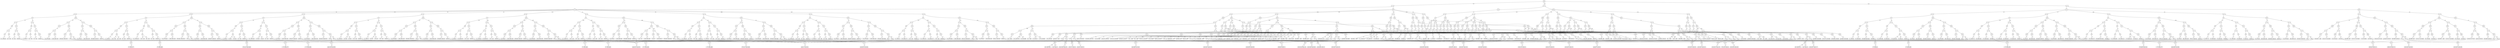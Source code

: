 digraph sdd {

overlap=false

      n654 [label= "69",style=filled,fillcolor=gray95,shape=circle,height=.25,width=.25];
n654e0
    [label= "<L>32|<R>B:0.26",
    shape=record,
    fontsize=20,
    fontname="Times-Italic",
    fillcolor=white,
    style=filled,
    fixedsize=false,
    height=.30];

                                       n654->n654e0 [arrowsize=.50, label="0.97"];
n654e1
    [label= "<L>&not;32|<R>B:0.5",
    shape=record,
    fontsize=20,
    fontname="Times-Italic",
    fillcolor=white,
    style=filled,
    fixedsize=false,
    height=.30];

                                       n654->n654e1 [arrowsize=.50, label="0.03"];

n542 [label= "69",style=filled,fillcolor=gray95,shape=circle,height=.25,width=.25];
n542e0
    [label= "<L>32:0.56|<R>B:0.01",
    shape=record,
    fontsize=20,
    fontname="Times-Italic",
    fillcolor=white,
    style=filled,
    fixedsize=false,
    height=.30];

                                       n542->n542e0 [arrowsize=.50, label="1.0"];

n852 [label= "69",style=filled,fillcolor=gray95,shape=circle,height=.25,width=.25];
n852e0
    [label= "<L>32:0.1|<R>B:0.4",
    shape=record,
    fontsize=20,
    fontname="Times-Italic",
    fillcolor=white,
    style=filled,
    fixedsize=false,
    height=.30];

                                       n852->n852e0 [arrowsize=.50, label="1.0"];

n854 [label= "69",style=filled,fillcolor=gray95,shape=circle,height=.25,width=.25];
n854e0
    [label= "<L>32:0.5|<R>B:0.5",
    shape=record,
    fontsize=20,
    fontname="Times-Italic",
    fillcolor=white,
    style=filled,
    fixedsize=false,
    height=.30];

                                       n854->n854e0 [arrowsize=.50, label="1.0"];

n1175 [label= "15",style=filled,fillcolor=gray95,shape=circle,height=.25,width=.25];
n1175e0
    [label= "<L>&not;T|<R>M:0.57",
    shape=record,
    fontsize=20,
    fontname="Times-Italic",
    fillcolor=white,
    style=filled,
    fixedsize=false,
    height=.30];

                                       n1175->n1175e0 [arrowsize=.50, label="1.0"];

n1177 [label= "15",style=filled,fillcolor=gray95,shape=circle,height=.25,width=.25];
n1177e0
    [label= "<L>&not;T|<R>M:0.48",
    shape=record,
    fontsize=20,
    fontname="Times-Italic",
    fillcolor=white,
    style=filled,
    fixedsize=false,
    height=.30];

                                       n1177->n1177e0 [arrowsize=.50, label="1.0"];

n1174 [label= "15",style=filled,fillcolor=gray95,shape=circle,height=.25,width=.25];
n1174e0
    [label= "<L>T|<R>M:0.48",
    shape=record,
    fontsize=20,
    fontname="Times-Italic",
    fillcolor=white,
    style=filled,
    fixedsize=false,
    height=.30];

                                       n1174->n1174e0 [arrowsize=.50, label="1.0"];

n1176 [label= "15",style=filled,fillcolor=gray95,shape=circle,height=.25,width=.25];
n1176e0
    [label= "<L>T|<R>M:0.57",
    shape=record,
    fontsize=20,
    fontname="Times-Italic",
    fillcolor=white,
    style=filled,
    fixedsize=false,
    height=.30];

                                       n1176->n1176e0 [arrowsize=.50, label="1.0"];

n156 [label= "15",style=filled,fillcolor=gray95,shape=circle,height=.25,width=.25];
n156e0
    [label= "<L>T:0.12|<R>M:0.48",
    shape=record,
    fontsize=20,
    fontname="Times-Italic",
    fillcolor=white,
    style=filled,
    fixedsize=false,
    height=.30];

                                       n156->n156e0 [arrowsize=.50, label="1.0"];

n1288 [label= "15",style=filled,fillcolor=gray95,shape=circle,height=.25,width=.25];
n1288e0
    [label= "<L>T|<R>M:0.48",
    shape=record,
    fontsize=20,
    fontname="Times-Italic",
    fillcolor=white,
    style=filled,
    fixedsize=false,
    height=.30];

                                       n1288->n1288e0 [arrowsize=.50, label="1.0"];

n1290 [label= "15",style=filled,fillcolor=gray95,shape=circle,height=.25,width=.25];
n1290e0
    [label= "<L>T|<R>M:0.48",
    shape=record,
    fontsize=20,
    fontname="Times-Italic",
    fillcolor=white,
    style=filled,
    fixedsize=false,
    height=.30];

                                       n1290->n1290e0 [arrowsize=.50, label="1.0"];

n827 [label= "33",style=filled,fillcolor=gray95,shape=circle,height=.25,width=.25];
n827e0
    [label= "<L>Q:0.19|<R>E:0.05",
    shape=record,
    fontsize=20,
    fontname="Times-Italic",
    fillcolor=white,
    style=filled,
    fixedsize=false,
    height=.30];

                                       n827->n827e0 [arrowsize=.50, label="1.0"];

n1289 [label= "15",style=filled,fillcolor=gray95,shape=circle,height=.25,width=.25];
n1289e0
    [label= "<L>&not;T|<R>M:0.48",
    shape=record,
    fontsize=20,
    fontname="Times-Italic",
    fillcolor=white,
    style=filled,
    fixedsize=false,
    height=.30];

                                       n1289->n1289e0 [arrowsize=.50, label="1.0"];

n1291 [label= "15",style=filled,fillcolor=gray95,shape=circle,height=.25,width=.25];
n1291e0
    [label= "<L>&not;T|<R>M:0.48",
    shape=record,
    fontsize=20,
    fontname="Times-Italic",
    fillcolor=white,
    style=filled,
    fixedsize=false,
    height=.30];

                                       n1291->n1291e0 [arrowsize=.50, label="1.0"];

n843 [label= "69",style=filled,fillcolor=gray95,shape=circle,height=.25,width=.25];
n843e0
    [label= "<L>32|<R>B:0.23",
    shape=record,
    fontsize=20,
    fontname="Times-Italic",
    fillcolor=white,
    style=filled,
    fixedsize=false,
    height=.30];

                                       n843->n843e0 [arrowsize=.50, label="0.79"];
n843e1
    [label= "<L>&not;32|<R>B:0.5",
    shape=record,
    fontsize=20,
    fontname="Times-Italic",
    fillcolor=white,
    style=filled,
    fixedsize=false,
    height=.30];

                                       n843->n843e1 [arrowsize=.50, label="0.21"];

n845 [label= "69",style=filled,fillcolor=gray95,shape=circle,height=.25,width=.25];
n845e0
    [label= "<L>32:0.67|<R>B:0.17",
    shape=record,
    fontsize=20,
    fontname="Times-Italic",
    fillcolor=white,
    style=filled,
    fixedsize=false,
    height=.30];

                                       n845->n845e0 [arrowsize=.50, label="1.0"];

n814 [label= "69",style=filled,fillcolor=gray95,shape=circle,height=.25,width=.25];
n814e0
    [label= "<L>32:0.14|<R>B:0.14",
    shape=record,
    fontsize=20,
    fontname="Times-Italic",
    fillcolor=white,
    style=filled,
    fixedsize=false,
    height=.30];

                                       n814->n814e0 [arrowsize=.50, label="1.0"];

n538 [label= "69",style=filled,fillcolor=gray95,shape=circle,height=.25,width=.25];
n538e0
    [label= "<L>32:0.06|<R>B:0.3",
    shape=record,
    fontsize=20,
    fontname="Times-Italic",
    fillcolor=white,
    style=filled,
    fixedsize=false,
    height=.30];

                                       n538->n538e0 [arrowsize=.50, label="1.0"];

n550 [label= "69",style=filled,fillcolor=gray95,shape=circle,height=.25,width=.25];
n550e0
    [label= "<L>32:0.01|<R>B:0.35",
    shape=record,
    fontsize=20,
    fontname="Times-Italic",
    fillcolor=white,
    style=filled,
    fixedsize=false,
    height=.30];

                                       n550->n550e0 [arrowsize=.50, label="1.0"];

n554 [label= "69",style=filled,fillcolor=gray95,shape=circle,height=.25,width=.25];
n554e0
    [label= "<L>32:0.03|<R>B:0.03",
    shape=record,
    fontsize=20,
    fontname="Times-Italic",
    fillcolor=white,
    style=filled,
    fixedsize=false,
    height=.30];

                                       n554->n554e0 [arrowsize=.50, label="1.0"];

n537 [label= "69",style=filled,fillcolor=gray95,shape=circle,height=.25,width=.25];
n537e0
    [label= "<L>32:0.13|<R>B:0.3",
    shape=record,
    fontsize=20,
    fontname="Times-Italic",
    fillcolor=white,
    style=filled,
    fixedsize=false,
    height=.30];

                                       n537->n537e0 [arrowsize=.50, label="1.0"];

n541 [label= "69",style=filled,fillcolor=gray95,shape=circle,height=.25,width=.25];
n541e0
    [label= "<L>32:0.13|<R>B:0.01",
    shape=record,
    fontsize=20,
    fontname="Times-Italic",
    fillcolor=white,
    style=filled,
    fixedsize=false,
    height=.30];

                                       n541->n541e0 [arrowsize=.50, label="1.0"];

n549 [label= "69",style=filled,fillcolor=gray95,shape=circle,height=.25,width=.25];
n549e0
    [label= "<L>32:0.01|<R>B:0.35",
    shape=record,
    fontsize=20,
    fontname="Times-Italic",
    fillcolor=white,
    style=filled,
    fixedsize=false,
    height=.30];

                                       n549->n549e0 [arrowsize=.50, label="1.0"];

n553 [label= "69",style=filled,fillcolor=gray95,shape=circle,height=.25,width=.25];
n553e0
    [label= "<L>32:0.03|<R>B:0.03",
    shape=record,
    fontsize=20,
    fontname="Times-Italic",
    fillcolor=white,
    style=filled,
    fixedsize=false,
    height=.30];

                                       n553->n553e0 [arrowsize=.50, label="1.0"];

n482 [label= "69",style=filled,fillcolor=gray95,shape=circle,height=.25,width=.25];
n482e0
    [label= "<L>32:0.01|<R>B:0.3",
    shape=record,
    fontsize=20,
    fontname="Times-Italic",
    fillcolor=white,
    style=filled,
    fixedsize=false,
    height=.30];

                                       n482->n482e0 [arrowsize=.50, label="1.0"];

n486 [label= "69",style=filled,fillcolor=gray95,shape=circle,height=.25,width=.25];
n486e0
    [label= "<L>32:0.01|<R>B:0.01",
    shape=record,
    fontsize=20,
    fontname="Times-Italic",
    fillcolor=white,
    style=filled,
    fixedsize=false,
    height=.30];

                                       n486->n486e0 [arrowsize=.50, label="1.0"];

n494 [label= "69",style=filled,fillcolor=gray95,shape=circle,height=.25,width=.25];
n494e0
    [label= "<L>32:0.01|<R>B:0.35",
    shape=record,
    fontsize=20,
    fontname="Times-Italic",
    fillcolor=white,
    style=filled,
    fixedsize=false,
    height=.30];

                                       n494->n494e0 [arrowsize=.50, label="1.0"];

n498 [label= "69",style=filled,fillcolor=gray95,shape=circle,height=.25,width=.25];
n498e0
    [label= "<L>32:0.03|<R>B:0.03",
    shape=record,
    fontsize=20,
    fontname="Times-Italic",
    fillcolor=white,
    style=filled,
    fixedsize=false,
    height=.30];

                                       n498->n498e0 [arrowsize=.50, label="1.0"];

n408 [label= "69",style=filled,fillcolor=gray95,shape=circle,height=.25,width=.25];
n408e0
    [label= "<L>32:0.01|<R>B:0.31",
    shape=record,
    fontsize=20,
    fontname="Times-Italic",
    fillcolor=white,
    style=filled,
    fixedsize=false,
    height=.30];

                                       n408->n408e0 [arrowsize=.50, label="1.0"];

n299 [label= "51",style=filled,fillcolor=gray95,shape=circle,height=.25,width=.25];
n299e0
    [label= "<L>36:0.0|<R>W:0.1",
    shape=record,
    fontsize=20,
    fontname="Times-Italic",
    fillcolor=white,
    style=filled,
    fixedsize=false,
    height=.30];

                                       n299->n299e0 [arrowsize=.50, label="1.0"];

n314 [label= "69",style=filled,fillcolor=gray95,shape=circle,height=.25,width=.25];
n314e0
    [label= "<L>32:0.01|<R>B:0.31",
    shape=record,
    fontsize=20,
    fontname="Times-Italic",
    fillcolor=white,
    style=filled,
    fixedsize=false,
    height=.30];

                                       n314->n314e0 [arrowsize=.50, label="1.0"];

n318 [label= "69",style=filled,fillcolor=gray95,shape=circle,height=.25,width=.25];
n318e0
    [label= "<L>32:0.01|<R>B:0.01",
    shape=record,
    fontsize=20,
    fontname="Times-Italic",
    fillcolor=white,
    style=filled,
    fixedsize=false,
    height=.30];

                                       n318->n318e0 [arrowsize=.50, label="1.0"];

n313 [label= "69",style=filled,fillcolor=gray95,shape=circle,height=.25,width=.25];
n313e0
    [label= "<L>32:0.01|<R>B:0.35",
    shape=record,
    fontsize=20,
    fontname="Times-Italic",
    fillcolor=white,
    style=filled,
    fixedsize=false,
    height=.30];

                                       n313->n313e0 [arrowsize=.50, label="1.0"];

n317 [label= "69",style=filled,fillcolor=gray95,shape=circle,height=.25,width=.25];
n317e0
    [label= "<L>32:0.03|<R>B:0.03",
    shape=record,
    fontsize=20,
    fontname="Times-Italic",
    fillcolor=white,
    style=filled,
    fixedsize=false,
    height=.30];

                                       n317->n317e0 [arrowsize=.50, label="1.0"];

n1536 [label= "33",style=filled,fillcolor=gray95,shape=circle,height=.25,width=.25];
n1536e0
    [label= "<L>Q:0.08|<R>E:0.02",
    shape=record,
    fontsize=20,
    fontname="Times-Italic",
    fillcolor=white,
    style=filled,
    fixedsize=false,
    height=.30];

                                       n1536->n1536e0 [arrowsize=.50, label="1.0"];

n157 [label= "15",style=filled,fillcolor=gray95,shape=circle,height=.25,width=.25];
n157e0
    [label= "<L>T:0.12|<R>M:0.48",
    shape=record,
    fontsize=20,
    fontname="Times-Italic",
    fillcolor=white,
    style=filled,
    fixedsize=false,
    height=.30];

                                       n157->n157e0 [arrowsize=.50, label="1.0"];

n149 [label= "69",style=filled,fillcolor=gray95,shape=circle,height=.25,width=.25];
n149e0
    [label= "<L>32:0.01|<R>B:0.28",
    shape=record,
    fontsize=20,
    fontname="Times-Italic",
    fillcolor=white,
    style=filled,
    fixedsize=false,
    height=.30];

                                       n149->n149e0 [arrowsize=.50, label="1.0"];

n148 [label= "69",style=filled,fillcolor=gray95,shape=circle,height=.25,width=.25];
n148e0
    [label= "<L>32:0.03|<R>B:0.03",
    shape=record,
    fontsize=20,
    fontname="Times-Italic",
    fillcolor=white,
    style=filled,
    fixedsize=false,
    height=.30];

                                       n148->n148e0 [arrowsize=.50, label="1.0"];

n219 [label= "51",style=filled,fillcolor=gray95,shape=circle,height=.25,width=.25];
n219e0
    [label= "<L>36:0.0|<R>W:0.11",
    shape=record,
    fontsize=20,
    fontname="Times-Italic",
    fillcolor=white,
    style=filled,
    fixedsize=false,
    height=.30];

                                       n219->n219e0 [arrowsize=.50, label="1.0"];

n218 [label= "51",style=filled,fillcolor=gray95,shape=circle,height=.25,width=.25];
n218e0
    [label= "<L>36:0.0|<R>W:0.11",
    shape=record,
    fontsize=20,
    fontname="Times-Italic",
    fillcolor=white,
    style=filled,
    fixedsize=false,
    height=.30];

                                       n218->n218e0 [arrowsize=.50, label="1.0"];

n935 [label= "15",style=filled,fillcolor=gray95,shape=circle,height=.25,width=.25];
n935e0
    [label= "<L>&not;T|<R>M:0.57",
    shape=record,
    fontsize=20,
    fontname="Times-Italic",
    fillcolor=white,
    style=filled,
    fixedsize=false,
    height=.30];

                                       n935->n935e0 [arrowsize=.50, label="1.0"];

n937 [label= "15",style=filled,fillcolor=gray95,shape=circle,height=.25,width=.25];
n937e0
    [label= "<L>&not;T|<R>M:0.29",
    shape=record,
    fontsize=20,
    fontname="Times-Italic",
    fillcolor=white,
    style=filled,
    fixedsize=false,
    height=.30];

                                       n937->n937e0 [arrowsize=.50, label="1.0"];

n1408 [label= "33",style=filled,fillcolor=gray95,shape=circle,height=.25,width=.25];
n1408e0
    [label= "<L>Q:0.02|<R>E:0.04",
    shape=record,
    fontsize=20,
    fontname="Times-Italic",
    fillcolor=white,
    style=filled,
    fixedsize=false,
    height=.30];

                                       n1408->n1408e0 [arrowsize=.50, label="1.0"];

n188 [label= "33",style=filled,fillcolor=gray95,shape=circle,height=.25,width=.25];
n188e0
    [label= "<L>Q:0.01|<R>E:0.01",
    shape=record,
    fontsize=20,
    fontname="Times-Italic",
    fillcolor=white,
    style=filled,
    fixedsize=false,
    height=.30];

                                       n188->n188e0 [arrowsize=.50, label="1.0"];

n934 [label= "15",style=filled,fillcolor=gray95,shape=circle,height=.25,width=.25];
n934e0
    [label= "<L>T|<R>M:0.48",
    shape=record,
    fontsize=20,
    fontname="Times-Italic",
    fillcolor=white,
    style=filled,
    fixedsize=false,
    height=.30];

                                       n934->n934e0 [arrowsize=.50, label="1.0"];

n936 [label= "15",style=filled,fillcolor=gray95,shape=circle,height=.25,width=.25];
n936e0
    [label= "<L>T|<R>M:0.6",
    shape=record,
    fontsize=20,
    fontname="Times-Italic",
    fillcolor=white,
    style=filled,
    fixedsize=false,
    height=.30];

                                       n936->n936e0 [arrowsize=.50, label="1.0"];

n996 [label= "33",style=filled,fillcolor=gray95,shape=circle,height=.25,width=.25];
n996e0
    [label= "<L>Q:0.06|<R>E:0.06",
    shape=record,
    fontsize=20,
    fontname="Times-Italic",
    fillcolor=white,
    style=filled,
    fixedsize=false,
    height=.30];

                                       n996->n996e0 [arrowsize=.50, label="1.0"];

n826 [label= "33",style=filled,fillcolor=gray95,shape=circle,height=.25,width=.25];
n826e0
    [label= "<L>Q:0.1|<R>E:0.01",
    shape=record,
    fontsize=20,
    fontname="Times-Italic",
    fillcolor=white,
    style=filled,
    fixedsize=false,
    height=.30];

                                       n826->n826e0 [arrowsize=.50, label="1.0"];

n1533 [label= "33",style=filled,fillcolor=gray95,shape=circle,height=.25,width=.25];
n1533e0
    [label= "<L>Q:0.07|<R>E:0.0",
    shape=record,
    fontsize=20,
    fontname="Times-Italic",
    fillcolor=white,
    style=filled,
    fixedsize=false,
    height=.30];

                                       n1533->n1533e0 [arrowsize=.50, label="1.0"];

n1054 [label= "15",style=filled,fillcolor=gray95,shape=circle,height=.25,width=.25];
n1054e0
    [label= "<L>T:0.08|<R>M:0.42",
    shape=record,
    fontsize=20,
    fontname="Times-Italic",
    fillcolor=white,
    style=filled,
    fixedsize=false,
    height=.30];

                                       n1054->n1054e0 [arrowsize=.50, label="1.0"];

n806 [label= "15",style=filled,fillcolor=gray95,shape=circle,height=.25,width=.25];
n806e0
    [label= "<L>T:0.18|<R>M:0.6",
    shape=record,
    fontsize=20,
    fontname="Times-Italic",
    fillcolor=white,
    style=filled,
    fixedsize=false,
    height=.30];

                                       n806->n806e0 [arrowsize=.50, label="1.0"];

n337 [label= "59",style=filled,fillcolor=gray95,shape=circle,height=.25,width=.25];
n337e0
    [label= "<L>J:0.4|<R>33:0.0",
    shape=record,
    fontsize=20,
    fontname="Times-Italic",
    fillcolor=white,
    style=filled,
    fixedsize=false,
    height=.30];

                                       n337->n337e0 [arrowsize=.50, label="1.0"];

n791 [label= "45",style=filled,fillcolor=gray95,shape=circle,height=.25,width=.25];
n791e0
    [label= "<L>Z:0.01|<R>I:0.31",
    shape=record,
    fontsize=20,
    fontname="Times-Italic",
    fillcolor=white,
    style=filled,
    fixedsize=false,
    height=.30];

                                       n791->n791e0 [arrowsize=.50, label="1.0"];

n832 [label= "41",style=filled,fillcolor=gray95,shape=circle,height=.25,width=.25];
n832e0
    [label= "<L>U:0.12|<R>G:0.83",
    shape=record,
    fontsize=20,
    fontname="Times-Italic",
    fillcolor=white,
    style=filled,
    fixedsize=false,
    height=.30];

                                       n832->n832e0 [arrowsize=.50, label="1.0"];

n589 [label= "67",style=filled,fillcolor=gray95,shape=circle,height=.25,width=.25];
n589e0
    [label= "<L>C|<R>",
    shape=record,
    fontsize=20,
    fontname="Times-Italic",
    fillcolor=white,
    style=filled,
    fixedsize=false,
    height=.30];

                                       n589->n589e0 [arrowsize=.50, label="0.21"];
n589e0:R:c->n542 [arrowsize=.50,tailclip=false,arrowtail=dot,dir=both];
n589e1
    [label= "<L>&not;C|<R>",
    shape=record,
    fontsize=20,
    fontname="Times-Italic",
    fillcolor=white,
    style=filled,
    fixedsize=false,
    height=.30];

                                       n589->n589e1 [arrowsize=.50, label="0.79"];
n589e1:R:c->n654 [arrowsize=.50,tailclip=false,arrowtail=dot,dir=both];

n597 [label= "59",style=filled,fillcolor=gray95,shape=circle,height=.25,width=.25];
n597e0
    [label= "<L>J:0.33|<R>&not;33",
    shape=record,
    fontsize=20,
    fontname="Times-Italic",
    fillcolor=white,
    style=filled,
    fixedsize=false,
    height=.30];

                                       n597->n597e0 [arrowsize=.50, label="1.0"];

n856 [label= "67",style=filled,fillcolor=gray95,shape=circle,height=.25,width=.25];
n856e0
    [label= "<L>C|<R>",
    shape=record,
    fontsize=20,
    fontname="Times-Italic",
    fillcolor=white,
    style=filled,
    fixedsize=false,
    height=.30];

                                       n856->n856e0 [arrowsize=.50, label="0.1"];
n856e0:R:c->n854 [arrowsize=.50,tailclip=false,arrowtail=dot,dir=both];
n856e1
    [label= "<L>&not;C|<R>",
    shape=record,
    fontsize=20,
    fontname="Times-Italic",
    fillcolor=white,
    style=filled,
    fixedsize=false,
    height=.30];

                                       n856->n856e1 [arrowsize=.50, label="0.9"];
n856e1:R:c->n852 [arrowsize=.50,tailclip=false,arrowtail=dot,dir=both];

n800 [label= "59",style=filled,fillcolor=gray95,shape=circle,height=.25,width=.25];
n800e0
    [label= "<L>J:0.3|<R>33:0.01",
    shape=record,
    fontsize=20,
    fontname="Times-Italic",
    fillcolor=white,
    style=filled,
    fixedsize=false,
    height=.30];

                                       n800->n800e0 [arrowsize=.50, label="1.0"];

n627 [label= "45",style=filled,fillcolor=gray95,shape=circle,height=.25,width=.25];
n627e0
    [label= "<L>&not;Z|<R>I:0.34",
    shape=record,
    fontsize=20,
    fontname="Times-Italic",
    fillcolor=white,
    style=filled,
    fixedsize=false,
    height=.30];

                                       n627->n627e0 [arrowsize=.50, label="1.0"];

n874 [label= "41",style=filled,fillcolor=gray95,shape=circle,height=.25,width=.25];
n874e0
    [label= "<L>U|<R>G:0.88",
    shape=record,
    fontsize=20,
    fontname="Times-Italic",
    fillcolor=white,
    style=filled,
    fixedsize=false,
    height=.30];

                                       n874->n874e0 [arrowsize=.50, label="0.12"];
n874e1
    [label= "<L>&not;U|<R>G:0.79",
    shape=record,
    fontsize=20,
    fontname="Times-Italic",
    fillcolor=white,
    style=filled,
    fixedsize=false,
    height=.30];

                                       n874->n874e1 [arrowsize=.50, label="0.88"];

n876 [label= "37",style=filled,fillcolor=gray95,shape=circle,height=.25,width=.25];
n876e0
    [label= "<L>&not;S|<R>&not;28",
    shape=record,
    fontsize=20,
    fontname="Times-Italic",
    fillcolor=white,
    style=filled,
    fixedsize=false,
    height=.30];

                                       n876->n876e0 [arrowsize=.50, label="1.0"];

n873 [label= "41",style=filled,fillcolor=gray95,shape=circle,height=.25,width=.25];
n873e0
    [label= "<L>U|<R>G:0.5",
    shape=record,
    fontsize=20,
    fontname="Times-Italic",
    fillcolor=white,
    style=filled,
    fixedsize=false,
    height=.30];

                                       n873->n873e0 [arrowsize=.50, label="0.03"];
n873e1
    [label= "<L>&not;U|<R>G:0.84",
    shape=record,
    fontsize=20,
    fontname="Times-Italic",
    fillcolor=white,
    style=filled,
    fixedsize=false,
    height=.30];

                                       n873->n873e1 [arrowsize=.50, label="0.97"];

n875 [label= "37",style=filled,fillcolor=gray95,shape=circle,height=.25,width=.25];
n875e0
    [label= "<L>S|<R>&not;28",
    shape=record,
    fontsize=20,
    fontname="Times-Italic",
    fillcolor=white,
    style=filled,
    fixedsize=false,
    height=.30];

                                       n875->n875e0 [arrowsize=.50, label="1.0"];

n459 [label= "59",style=filled,fillcolor=gray95,shape=circle,height=.25,width=.25];
n459e0
    [label= "<L>J:0.23|<R>33:0.0",
    shape=record,
    fontsize=20,
    fontname="Times-Italic",
    fillcolor=white,
    style=filled,
    fixedsize=false,
    height=.30];

                                       n459->n459e0 [arrowsize=.50, label="1.0"];

n780 [label= "45",style=filled,fillcolor=gray95,shape=circle,height=.25,width=.25];
n780e0
    [label= "<L>&not;Z|<R>I:0.26",
    shape=record,
    fontsize=20,
    fontname="Times-Italic",
    fillcolor=white,
    style=filled,
    fixedsize=false,
    height=.30];

                                       n780->n780e0 [arrowsize=.50, label="1.0"];

n803 [label= "41",style=filled,fillcolor=gray95,shape=circle,height=.25,width=.25];
n803e0
    [label= "<L>U:0.05|<R>G:0.76",
    shape=record,
    fontsize=20,
    fontname="Times-Italic",
    fillcolor=white,
    style=filled,
    fixedsize=false,
    height=.30];

                                       n803->n803e0 [arrowsize=.50, label="1.0"];

n1231 [label= "31",style=filled,fillcolor=gray95,shape=circle,height=.25,width=.25];
n1231e0
    [label= "<L>D|<R>",
    shape=record,
    fontsize=20,
    fontname="Times-Italic",
    fillcolor=white,
    style=filled,
    fixedsize=false,
    height=.30];

                                       n1231->n1231e0 [arrowsize=.50, label="0.33"];
n1231e0:R:c->n826 [arrowsize=.50,tailclip=false,arrowtail=dot,dir=both];
n1231e1
    [label= "<L>&not;D|<R>",
    shape=record,
    fontsize=20,
    fontname="Times-Italic",
    fillcolor=white,
    style=filled,
    fixedsize=false,
    height=.30];

                                       n1231->n1231e1 [arrowsize=.50, label="0.67"];
n1231e1:R:c->n1408 [arrowsize=.50,tailclip=false,arrowtail=dot,dir=both];

n1233 [label= "27",style=filled,fillcolor=gray95,shape=circle,height=.25,width=.25];
n1233e0
    [label= "<L>P:0.02|<R>34:0.06",
    shape=record,
    fontsize=20,
    fontname="Times-Italic",
    fillcolor=white,
    style=filled,
    fixedsize=false,
    height=.30];

                                       n1233->n1233e0 [arrowsize=.50, label="1.0"];

n1235 [label= "23",style=filled,fillcolor=gray95,shape=circle,height=.25,width=.25];
n1235e0
    [label= "<L>&not;30|<R>H:0.18",
    shape=record,
    fontsize=20,
    fontname="Times-Italic",
    fillcolor=white,
    style=filled,
    fixedsize=false,
    height=.30];

                                       n1235->n1235e0 [arrowsize=.50, label="1.0"];

n1237 [label= "19",style=filled,fillcolor=gray95,shape=circle,height=.25,width=.25];
n1237e0
    [label= "<L>&not;A|<R>F:0.02",
    shape=record,
    fontsize=20,
    fontname="Times-Italic",
    fillcolor=white,
    style=filled,
    fixedsize=false,
    height=.30];

                                       n1237->n1237e0 [arrowsize=.50, label="1.0"];

n1239 [label= "31",style=filled,fillcolor=gray95,shape=circle,height=.25,width=.25];
n1239e0
    [label= "<L>D:0.0|<R>",
    shape=record,
    fontsize=20,
    fontname="Times-Italic",
    fillcolor=white,
    style=filled,
    fixedsize=false,
    height=.30];

                                       n1239->n1239e0 [arrowsize=.50, label="1.0"];
n1239e0:R:c->n188 [arrowsize=.50,tailclip=false,arrowtail=dot,dir=both];

n1241 [label= "27",style=filled,fillcolor=gray95,shape=circle,height=.25,width=.25];
n1241e0
    [label= "<L>P:0.07|<R>34:0.0",
    shape=record,
    fontsize=20,
    fontname="Times-Italic",
    fillcolor=white,
    style=filled,
    fixedsize=false,
    height=.30];

                                       n1241->n1241e0 [arrowsize=.50, label="1.0"];

n1243 [label= "23",style=filled,fillcolor=gray95,shape=circle,height=.25,width=.25];
n1243e0
    [label= "<L>&not;30|<R>H:0.18",
    shape=record,
    fontsize=20,
    fontname="Times-Italic",
    fillcolor=white,
    style=filled,
    fixedsize=false,
    height=.30];

                                       n1243->n1243e0 [arrowsize=.50, label="1.0"];

n1245 [label= "19",style=filled,fillcolor=gray95,shape=circle,height=.25,width=.25];
n1245e0
    [label= "<L>A|<R>F:0.0",
    shape=record,
    fontsize=20,
    fontname="Times-Italic",
    fillcolor=white,
    style=filled,
    fixedsize=false,
    height=.30];

                                       n1245->n1245e0 [arrowsize=.50, label="1.0"];

n1247 [label= "13",style=filled,fillcolor=gray95,shape=circle,height=.25,width=.25];
n1247e0
    [label= "<L>Y:0.01|<R>",
    shape=record,
    fontsize=20,
    fontname="Times-Italic",
    fillcolor=white,
    style=filled,
    fixedsize=false,
    height=.30];

                                       n1247->n1247e0 [arrowsize=.50, label="1.0"];
n1247e0:R:c->n1175 [arrowsize=.50,tailclip=false,arrowtail=dot,dir=both];

n1249 [label= "9",style=filled,fillcolor=gray95,shape=circle,height=.25,width=.25];
n1249e0
    [label= "<L>V|<R>&not;K",
    shape=record,
    fontsize=20,
    fontname="Times-Italic",
    fillcolor=white,
    style=filled,
    fixedsize=false,
    height=.30];

                                       n1249->n1249e0 [arrowsize=.50, label="1.0"];

n1251 [label= "5",style=filled,fillcolor=gray95,shape=circle,height=.25,width=.25];
n1251e0
    [label= "<L>&not;O|<R>&not;R",
    shape=record,
    fontsize=20,
    fontname="Times-Italic",
    fillcolor=white,
    style=filled,
    fixedsize=false,
    height=.30];

                                       n1251->n1251e0 [arrowsize=.50, label="1.0"];

n1253 [label= "1",style=filled,fillcolor=gray95,shape=circle,height=.25,width=.25];
n1253e0
    [label= "<L>&not;L|<R>N:0.43",
    shape=record,
    fontsize=20,
    fontname="Times-Italic",
    fillcolor=white,
    style=filled,
    fixedsize=false,
    height=.30];

                                       n1253->n1253e0 [arrowsize=.50, label="1.0"];

n1255 [label= "13",style=filled,fillcolor=gray95,shape=circle,height=.25,width=.25];
n1255e0
    [label= "<L>Y:0.01|<R>",
    shape=record,
    fontsize=20,
    fontname="Times-Italic",
    fillcolor=white,
    style=filled,
    fixedsize=false,
    height=.30];

                                       n1255->n1255e0 [arrowsize=.50, label="1.0"];
n1255e0:R:c->n1177 [arrowsize=.50,tailclip=false,arrowtail=dot,dir=both];

n1257 [label= "9",style=filled,fillcolor=gray95,shape=circle,height=.25,width=.25];
n1257e0
    [label= "<L>V|<R>&not;K",
    shape=record,
    fontsize=20,
    fontname="Times-Italic",
    fillcolor=white,
    style=filled,
    fixedsize=false,
    height=.30];

                                       n1257->n1257e0 [arrowsize=.50, label="1.0"];

n1259 [label= "5",style=filled,fillcolor=gray95,shape=circle,height=.25,width=.25];
n1259e0
    [label= "<L>&not;O|<R>&not;R",
    shape=record,
    fontsize=20,
    fontname="Times-Italic",
    fillcolor=white,
    style=filled,
    fixedsize=false,
    height=.30];

                                       n1259->n1259e0 [arrowsize=.50, label="1.0"];

n1261 [label= "1",style=filled,fillcolor=gray95,shape=circle,height=.25,width=.25];
n1261e0
    [label= "<L>L|<R>N:0.5",
    shape=record,
    fontsize=20,
    fontname="Times-Italic",
    fillcolor=white,
    style=filled,
    fixedsize=false,
    height=.30];

                                       n1261->n1261e0 [arrowsize=.50, label="1.0"];

n1230 [label= "31",style=filled,fillcolor=gray95,shape=circle,height=.25,width=.25];
n1230e0
    [label= "<L>D|<R>",
    shape=record,
    fontsize=20,
    fontname="Times-Italic",
    fillcolor=white,
    style=filled,
    fixedsize=false,
    height=.30];

                                       n1230->n1230e0 [arrowsize=.50, label="0.5"];
n1230e0:R:c->n826 [arrowsize=.50,tailclip=false,arrowtail=dot,dir=both];
n1230e1
    [label= "<L>&not;D|<R>",
    shape=record,
    fontsize=20,
    fontname="Times-Italic",
    fillcolor=white,
    style=filled,
    fixedsize=false,
    height=.30];

                                       n1230->n1230e1 [arrowsize=.50, label="0.5"];
n1230e1:R:c->n827 [arrowsize=.50,tailclip=false,arrowtail=dot,dir=both];

n1232 [label= "27",style=filled,fillcolor=gray95,shape=circle,height=.25,width=.25];
n1232e0
    [label= "<L>P:0.02|<R>34:0.01",
    shape=record,
    fontsize=20,
    fontname="Times-Italic",
    fillcolor=white,
    style=filled,
    fixedsize=false,
    height=.30];

                                       n1232->n1232e0 [arrowsize=.50, label="1.0"];

n1234 [label= "23",style=filled,fillcolor=gray95,shape=circle,height=.25,width=.25];
n1234e0
    [label= "<L>&not;30|<R>H:0.18",
    shape=record,
    fontsize=20,
    fontname="Times-Italic",
    fillcolor=white,
    style=filled,
    fixedsize=false,
    height=.30];

                                       n1234->n1234e0 [arrowsize=.50, label="1.0"];

n1236 [label= "19",style=filled,fillcolor=gray95,shape=circle,height=.25,width=.25];
n1236e0
    [label= "<L>&not;A|<R>F:0.04",
    shape=record,
    fontsize=20,
    fontname="Times-Italic",
    fillcolor=white,
    style=filled,
    fixedsize=false,
    height=.30];

                                       n1236->n1236e0 [arrowsize=.50, label="1.0"];

n1238 [label= "31",style=filled,fillcolor=gray95,shape=circle,height=.25,width=.25];
n1238e0
    [label= "<L>D:0.0|<R>",
    shape=record,
    fontsize=20,
    fontname="Times-Italic",
    fillcolor=white,
    style=filled,
    fixedsize=false,
    height=.30];

                                       n1238->n1238e0 [arrowsize=.50, label="1.0"];
n1238e0:R:c->n188 [arrowsize=.50,tailclip=false,arrowtail=dot,dir=both];

n1240 [label= "27",style=filled,fillcolor=gray95,shape=circle,height=.25,width=.25];
n1240e0
    [label= "<L>P:0.06|<R>34:0.0",
    shape=record,
    fontsize=20,
    fontname="Times-Italic",
    fillcolor=white,
    style=filled,
    fixedsize=false,
    height=.30];

                                       n1240->n1240e0 [arrowsize=.50, label="1.0"];

n1242 [label= "23",style=filled,fillcolor=gray95,shape=circle,height=.25,width=.25];
n1242e0
    [label= "<L>&not;30|<R>H:0.18",
    shape=record,
    fontsize=20,
    fontname="Times-Italic",
    fillcolor=white,
    style=filled,
    fixedsize=false,
    height=.30];

                                       n1242->n1242e0 [arrowsize=.50, label="1.0"];

n1244 [label= "19",style=filled,fillcolor=gray95,shape=circle,height=.25,width=.25];
n1244e0
    [label= "<L>A|<R>F:0.0",
    shape=record,
    fontsize=20,
    fontname="Times-Italic",
    fillcolor=white,
    style=filled,
    fixedsize=false,
    height=.30];

                                       n1244->n1244e0 [arrowsize=.50, label="1.0"];

n1246 [label= "13",style=filled,fillcolor=gray95,shape=circle,height=.25,width=.25];
n1246e0
    [label= "<L>Y:0.01|<R>",
    shape=record,
    fontsize=20,
    fontname="Times-Italic",
    fillcolor=white,
    style=filled,
    fixedsize=false,
    height=.30];

                                       n1246->n1246e0 [arrowsize=.50, label="1.0"];
n1246e0:R:c->n1175 [arrowsize=.50,tailclip=false,arrowtail=dot,dir=both];

n1248 [label= "9",style=filled,fillcolor=gray95,shape=circle,height=.25,width=.25];
n1248e0
    [label= "<L>V|<R>&not;K",
    shape=record,
    fontsize=20,
    fontname="Times-Italic",
    fillcolor=white,
    style=filled,
    fixedsize=false,
    height=.30];

                                       n1248->n1248e0 [arrowsize=.50, label="1.0"];

n1250 [label= "5",style=filled,fillcolor=gray95,shape=circle,height=.25,width=.25];
n1250e0
    [label= "<L>O|<R>&not;R",
    shape=record,
    fontsize=20,
    fontname="Times-Italic",
    fillcolor=white,
    style=filled,
    fixedsize=false,
    height=.30];

                                       n1250->n1250e0 [arrowsize=.50, label="1.0"];

n1252 [label= "1",style=filled,fillcolor=gray95,shape=circle,height=.25,width=.25];
n1252e0
    [label= "<L>&not;L|<R>N:0.6",
    shape=record,
    fontsize=20,
    fontname="Times-Italic",
    fillcolor=white,
    style=filled,
    fixedsize=false,
    height=.30];

                                       n1252->n1252e0 [arrowsize=.50, label="1.0"];

n1254 [label= "13",style=filled,fillcolor=gray95,shape=circle,height=.25,width=.25];
n1254e0
    [label= "<L>Y:0.01|<R>",
    shape=record,
    fontsize=20,
    fontname="Times-Italic",
    fillcolor=white,
    style=filled,
    fixedsize=false,
    height=.30];

                                       n1254->n1254e0 [arrowsize=.50, label="1.0"];
n1254e0:R:c->n1177 [arrowsize=.50,tailclip=false,arrowtail=dot,dir=both];

n1256 [label= "9",style=filled,fillcolor=gray95,shape=circle,height=.25,width=.25];
n1256e0
    [label= "<L>V|<R>&not;K",
    shape=record,
    fontsize=20,
    fontname="Times-Italic",
    fillcolor=white,
    style=filled,
    fixedsize=false,
    height=.30];

                                       n1256->n1256e0 [arrowsize=.50, label="1.0"];

n1258 [label= "5",style=filled,fillcolor=gray95,shape=circle,height=.25,width=.25];
n1258e0
    [label= "<L>O|<R>&not;R",
    shape=record,
    fontsize=20,
    fontname="Times-Italic",
    fillcolor=white,
    style=filled,
    fixedsize=false,
    height=.30];

                                       n1258->n1258e0 [arrowsize=.50, label="1.0"];

n1260 [label= "1",style=filled,fillcolor=gray95,shape=circle,height=.25,width=.25];
n1260e0
    [label= "<L>L|<R>N:0.5",
    shape=record,
    fontsize=20,
    fontname="Times-Italic",
    fillcolor=white,
    style=filled,
    fixedsize=false,
    height=.30];

                                       n1260->n1260e0 [arrowsize=.50, label="1.0"];

n1178 [label= "31",style=filled,fillcolor=gray95,shape=circle,height=.25,width=.25];
n1178e0
    [label= "<L>D|<R>",
    shape=record,
    fontsize=20,
    fontname="Times-Italic",
    fillcolor=white,
    style=filled,
    fixedsize=false,
    height=.30];

                                       n1178->n1178e0 [arrowsize=.50, label="0.5"];
n1178e0:R:c->n826 [arrowsize=.50,tailclip=false,arrowtail=dot,dir=both];
n1178e1
    [label= "<L>&not;D|<R>",
    shape=record,
    fontsize=20,
    fontname="Times-Italic",
    fillcolor=white,
    style=filled,
    fixedsize=false,
    height=.30];

                                       n1178->n1178e1 [arrowsize=.50, label="0.5"];
n1178e1:R:c->n827 [arrowsize=.50,tailclip=false,arrowtail=dot,dir=both];

n1180 [label= "27",style=filled,fillcolor=gray95,shape=circle,height=.25,width=.25];
n1180e0
    [label= "<L>P:0.02|<R>34:0.01",
    shape=record,
    fontsize=20,
    fontname="Times-Italic",
    fillcolor=white,
    style=filled,
    fixedsize=false,
    height=.30];

                                       n1180->n1180e0 [arrowsize=.50, label="1.0"];

n1182 [label= "23",style=filled,fillcolor=gray95,shape=circle,height=.25,width=.25];
n1182e0
    [label= "<L>&not;30|<R>H:0.18",
    shape=record,
    fontsize=20,
    fontname="Times-Italic",
    fillcolor=white,
    style=filled,
    fixedsize=false,
    height=.30];

                                       n1182->n1182e0 [arrowsize=.50, label="1.0"];

n1184 [label= "19",style=filled,fillcolor=gray95,shape=circle,height=.25,width=.25];
n1184e0
    [label= "<L>&not;A|<R>F:0.02",
    shape=record,
    fontsize=20,
    fontname="Times-Italic",
    fillcolor=white,
    style=filled,
    fixedsize=false,
    height=.30];

                                       n1184->n1184e0 [arrowsize=.50, label="1.0"];

n1186 [label= "31",style=filled,fillcolor=gray95,shape=circle,height=.25,width=.25];
n1186e0
    [label= "<L>D:0.0|<R>",
    shape=record,
    fontsize=20,
    fontname="Times-Italic",
    fillcolor=white,
    style=filled,
    fixedsize=false,
    height=.30];

                                       n1186->n1186e0 [arrowsize=.50, label="1.0"];
n1186e0:R:c->n188 [arrowsize=.50,tailclip=false,arrowtail=dot,dir=both];

n1188 [label= "27",style=filled,fillcolor=gray95,shape=circle,height=.25,width=.25];
n1188e0
    [label= "<L>P:0.07|<R>34:0.0",
    shape=record,
    fontsize=20,
    fontname="Times-Italic",
    fillcolor=white,
    style=filled,
    fixedsize=false,
    height=.30];

                                       n1188->n1188e0 [arrowsize=.50, label="1.0"];

n1190 [label= "23",style=filled,fillcolor=gray95,shape=circle,height=.25,width=.25];
n1190e0
    [label= "<L>&not;30|<R>H:0.18",
    shape=record,
    fontsize=20,
    fontname="Times-Italic",
    fillcolor=white,
    style=filled,
    fixedsize=false,
    height=.30];

                                       n1190->n1190e0 [arrowsize=.50, label="1.0"];

n1192 [label= "19",style=filled,fillcolor=gray95,shape=circle,height=.25,width=.25];
n1192e0
    [label= "<L>A|<R>F:0.0",
    shape=record,
    fontsize=20,
    fontname="Times-Italic",
    fillcolor=white,
    style=filled,
    fixedsize=false,
    height=.30];

                                       n1192->n1192e0 [arrowsize=.50, label="1.0"];

n1194 [label= "13",style=filled,fillcolor=gray95,shape=circle,height=.25,width=.25];
n1194e0
    [label= "<L>Y:0.01|<R>",
    shape=record,
    fontsize=20,
    fontname="Times-Italic",
    fillcolor=white,
    style=filled,
    fixedsize=false,
    height=.30];

                                       n1194->n1194e0 [arrowsize=.50, label="1.0"];
n1194e0:R:c->n1174 [arrowsize=.50,tailclip=false,arrowtail=dot,dir=both];

n1196 [label= "9",style=filled,fillcolor=gray95,shape=circle,height=.25,width=.25];
n1196e0
    [label= "<L>V|<R>&not;K",
    shape=record,
    fontsize=20,
    fontname="Times-Italic",
    fillcolor=white,
    style=filled,
    fixedsize=false,
    height=.30];

                                       n1196->n1196e0 [arrowsize=.50, label="1.0"];

n1198 [label= "5",style=filled,fillcolor=gray95,shape=circle,height=.25,width=.25];
n1198e0
    [label= "<L>O|<R>&not;R",
    shape=record,
    fontsize=20,
    fontname="Times-Italic",
    fillcolor=white,
    style=filled,
    fixedsize=false,
    height=.30];

                                       n1198->n1198e0 [arrowsize=.50, label="0.5"];
n1198e1
    [label= "<L>&not;O|<R>&not;R",
    shape=record,
    fontsize=20,
    fontname="Times-Italic",
    fillcolor=white,
    style=filled,
    fixedsize=false,
    height=.30];

                                       n1198->n1198e1 [arrowsize=.50, label="0.5"];

n1200 [label= "1",style=filled,fillcolor=gray95,shape=circle,height=.25,width=.25];
n1200e0
    [label= "<L>&not;L|<R>N:0.43",
    shape=record,
    fontsize=20,
    fontname="Times-Italic",
    fillcolor=white,
    style=filled,
    fixedsize=false,
    height=.30];

                                       n1200->n1200e0 [arrowsize=.50, label="1.0"];

n1202 [label= "13",style=filled,fillcolor=gray95,shape=circle,height=.25,width=.25];
n1202e0
    [label= "<L>Y:0.01|<R>",
    shape=record,
    fontsize=20,
    fontname="Times-Italic",
    fillcolor=white,
    style=filled,
    fixedsize=false,
    height=.30];

                                       n1202->n1202e0 [arrowsize=.50, label="1.0"];
n1202e0:R:c->n1176 [arrowsize=.50,tailclip=false,arrowtail=dot,dir=both];

n1204 [label= "9",style=filled,fillcolor=gray95,shape=circle,height=.25,width=.25];
n1204e0
    [label= "<L>V|<R>&not;K",
    shape=record,
    fontsize=20,
    fontname="Times-Italic",
    fillcolor=white,
    style=filled,
    fixedsize=false,
    height=.30];

                                       n1204->n1204e0 [arrowsize=.50, label="1.0"];

n1206 [label= "5",style=filled,fillcolor=gray95,shape=circle,height=.25,width=.25];
n1206e0
    [label= "<L>O|<R>&not;R",
    shape=record,
    fontsize=20,
    fontname="Times-Italic",
    fillcolor=white,
    style=filled,
    fixedsize=false,
    height=.30];

                                       n1206->n1206e0 [arrowsize=.50, label="0.5"];
n1206e1
    [label= "<L>&not;O|<R>&not;R",
    shape=record,
    fontsize=20,
    fontname="Times-Italic",
    fillcolor=white,
    style=filled,
    fixedsize=false,
    height=.30];

                                       n1206->n1206e1 [arrowsize=.50, label="0.5"];

n1208 [label= "1",style=filled,fillcolor=gray95,shape=circle,height=.25,width=.25];
n1208e0
    [label= "<L>L|<R>N:0.5",
    shape=record,
    fontsize=20,
    fontname="Times-Italic",
    fillcolor=white,
    style=filled,
    fixedsize=false,
    height=.30];

                                       n1208->n1208e0 [arrowsize=.50, label="1.0"];

n1119 [label= "31",style=filled,fillcolor=gray95,shape=circle,height=.25,width=.25];
n1119e0
    [label= "<L>D|<R>",
    shape=record,
    fontsize=20,
    fontname="Times-Italic",
    fillcolor=white,
    style=filled,
    fixedsize=false,
    height=.30];

                                       n1119->n1119e0 [arrowsize=.50, label="0.5"];
n1119e0:R:c->n826 [arrowsize=.50,tailclip=false,arrowtail=dot,dir=both];
n1119e1
    [label= "<L>&not;D|<R>",
    shape=record,
    fontsize=20,
    fontname="Times-Italic",
    fillcolor=white,
    style=filled,
    fixedsize=false,
    height=.30];

                                       n1119->n1119e1 [arrowsize=.50, label="0.5"];
n1119e1:R:c->n827 [arrowsize=.50,tailclip=false,arrowtail=dot,dir=both];

n1121 [label= "27",style=filled,fillcolor=gray95,shape=circle,height=.25,width=.25];
n1121e0
    [label= "<L>P:0.03|<R>34:0.01",
    shape=record,
    fontsize=20,
    fontname="Times-Italic",
    fillcolor=white,
    style=filled,
    fixedsize=false,
    height=.30];

                                       n1121->n1121e0 [arrowsize=.50, label="1.0"];

n1123 [label= "23",style=filled,fillcolor=gray95,shape=circle,height=.25,width=.25];
n1123e0
    [label= "<L>&not;30|<R>H:0.18",
    shape=record,
    fontsize=20,
    fontname="Times-Italic",
    fillcolor=white,
    style=filled,
    fixedsize=false,
    height=.30];

                                       n1123->n1123e0 [arrowsize=.50, label="1.0"];

n1125 [label= "19",style=filled,fillcolor=gray95,shape=circle,height=.25,width=.25];
n1125e0
    [label= "<L>&not;A|<R>F:0.02",
    shape=record,
    fontsize=20,
    fontname="Times-Italic",
    fillcolor=white,
    style=filled,
    fixedsize=false,
    height=.30];

                                       n1125->n1125e0 [arrowsize=.50, label="1.0"];

n1127 [label= "31",style=filled,fillcolor=gray95,shape=circle,height=.25,width=.25];
n1127e0
    [label= "<L>D:0.0|<R>",
    shape=record,
    fontsize=20,
    fontname="Times-Italic",
    fillcolor=white,
    style=filled,
    fixedsize=false,
    height=.30];

                                       n1127->n1127e0 [arrowsize=.50, label="1.0"];
n1127e0:R:c->n188 [arrowsize=.50,tailclip=false,arrowtail=dot,dir=both];

n1129 [label= "27",style=filled,fillcolor=gray95,shape=circle,height=.25,width=.25];
n1129e0
    [label= "<L>P:0.07|<R>34:0.0",
    shape=record,
    fontsize=20,
    fontname="Times-Italic",
    fillcolor=white,
    style=filled,
    fixedsize=false,
    height=.30];

                                       n1129->n1129e0 [arrowsize=.50, label="1.0"];

n1131 [label= "23",style=filled,fillcolor=gray95,shape=circle,height=.25,width=.25];
n1131e0
    [label= "<L>&not;30|<R>H:0.18",
    shape=record,
    fontsize=20,
    fontname="Times-Italic",
    fillcolor=white,
    style=filled,
    fixedsize=false,
    height=.30];

                                       n1131->n1131e0 [arrowsize=.50, label="1.0"];

n1133 [label= "19",style=filled,fillcolor=gray95,shape=circle,height=.25,width=.25];
n1133e0
    [label= "<L>A|<R>F:0.0",
    shape=record,
    fontsize=20,
    fontname="Times-Italic",
    fillcolor=white,
    style=filled,
    fixedsize=false,
    height=.30];

                                       n1133->n1133e0 [arrowsize=.50, label="1.0"];

n1135 [label= "13",style=filled,fillcolor=gray95,shape=circle,height=.25,width=.25];
n1135e0
    [label= "<L>Y:0.01|<R>",
    shape=record,
    fontsize=20,
    fontname="Times-Italic",
    fillcolor=white,
    style=filled,
    fixedsize=false,
    height=.30];

                                       n1135->n1135e0 [arrowsize=.50, label="1.0"];
n1135e0:R:c->n157 [arrowsize=.50,tailclip=false,arrowtail=dot,dir=both];

n1137 [label= "9",style=filled,fillcolor=gray95,shape=circle,height=.25,width=.25];
n1137e0
    [label= "<L>V|<R>&not;K",
    shape=record,
    fontsize=20,
    fontname="Times-Italic",
    fillcolor=white,
    style=filled,
    fixedsize=false,
    height=.30];

                                       n1137->n1137e0 [arrowsize=.50, label="1.0"];

n1139 [label= "5",style=filled,fillcolor=gray95,shape=circle,height=.25,width=.25];
n1139e0
    [label= "<L>O|<R>R",
    shape=record,
    fontsize=20,
    fontname="Times-Italic",
    fillcolor=white,
    style=filled,
    fixedsize=false,
    height=.30];

                                       n1139->n1139e0 [arrowsize=.50, label="0.5"];
n1139e1
    [label= "<L>&not;O|<R>R",
    shape=record,
    fontsize=20,
    fontname="Times-Italic",
    fillcolor=white,
    style=filled,
    fixedsize=false,
    height=.30];

                                       n1139->n1139e1 [arrowsize=.50, label="0.5"];

n1141 [label= "1",style=filled,fillcolor=gray95,shape=circle,height=.25,width=.25];
n1141e0
    [label= "<L>&not;L|<R>N:0.43",
    shape=record,
    fontsize=20,
    fontname="Times-Italic",
    fillcolor=white,
    style=filled,
    fixedsize=false,
    height=.30];

                                       n1141->n1141e0 [arrowsize=.50, label="1.0"];

n1143 [label= "13",style=filled,fillcolor=gray95,shape=circle,height=.25,width=.25];
n1143e0
    [label= "<L>Y:0.01|<R>",
    shape=record,
    fontsize=20,
    fontname="Times-Italic",
    fillcolor=white,
    style=filled,
    fixedsize=false,
    height=.30];

                                       n1143->n1143e0 [arrowsize=.50, label="1.0"];
n1143e0:R:c->n156 [arrowsize=.50,tailclip=false,arrowtail=dot,dir=both];

n1145 [label= "9",style=filled,fillcolor=gray95,shape=circle,height=.25,width=.25];
n1145e0
    [label= "<L>V|<R>&not;K",
    shape=record,
    fontsize=20,
    fontname="Times-Italic",
    fillcolor=white,
    style=filled,
    fixedsize=false,
    height=.30];

                                       n1145->n1145e0 [arrowsize=.50, label="1.0"];

n1147 [label= "5",style=filled,fillcolor=gray95,shape=circle,height=.25,width=.25];
n1147e0
    [label= "<L>O|<R>R",
    shape=record,
    fontsize=20,
    fontname="Times-Italic",
    fillcolor=white,
    style=filled,
    fixedsize=false,
    height=.30];

                                       n1147->n1147e0 [arrowsize=.50, label="0.5"];
n1147e1
    [label= "<L>&not;O|<R>R",
    shape=record,
    fontsize=20,
    fontname="Times-Italic",
    fillcolor=white,
    style=filled,
    fixedsize=false,
    height=.30];

                                       n1147->n1147e1 [arrowsize=.50, label="0.5"];

n1149 [label= "1",style=filled,fillcolor=gray95,shape=circle,height=.25,width=.25];
n1149e0
    [label= "<L>L|<R>N:0.5",
    shape=record,
    fontsize=20,
    fontname="Times-Italic",
    fillcolor=white,
    style=filled,
    fixedsize=false,
    height=.30];

                                       n1149->n1149e0 [arrowsize=.50, label="1.0"];

n1352 [label= "31",style=filled,fillcolor=gray95,shape=circle,height=.25,width=.25];
n1352e0
    [label= "<L>D|<R>",
    shape=record,
    fontsize=20,
    fontname="Times-Italic",
    fillcolor=white,
    style=filled,
    fixedsize=false,
    height=.30];

                                       n1352->n1352e0 [arrowsize=.50, label="0.5"];
n1352e0:R:c->n826 [arrowsize=.50,tailclip=false,arrowtail=dot,dir=both];
n1352e1
    [label= "<L>&not;D|<R>",
    shape=record,
    fontsize=20,
    fontname="Times-Italic",
    fillcolor=white,
    style=filled,
    fixedsize=false,
    height=.30];

                                       n1352->n1352e1 [arrowsize=.50, label="0.5"];
n1352e1:R:c->n827 [arrowsize=.50,tailclip=false,arrowtail=dot,dir=both];

n1354 [label= "27",style=filled,fillcolor=gray95,shape=circle,height=.25,width=.25];
n1354e0
    [label= "<L>P:0.03|<R>34:0.01",
    shape=record,
    fontsize=20,
    fontname="Times-Italic",
    fillcolor=white,
    style=filled,
    fixedsize=false,
    height=.30];

                                       n1354->n1354e0 [arrowsize=.50, label="1.0"];

n1356 [label= "23",style=filled,fillcolor=gray95,shape=circle,height=.25,width=.25];
n1356e0
    [label= "<L>&not;30|<R>H:0.18",
    shape=record,
    fontsize=20,
    fontname="Times-Italic",
    fillcolor=white,
    style=filled,
    fixedsize=false,
    height=.30];

                                       n1356->n1356e0 [arrowsize=.50, label="1.0"];

n1358 [label= "19",style=filled,fillcolor=gray95,shape=circle,height=.25,width=.25];
n1358e0
    [label= "<L>&not;A|<R>F:0.04",
    shape=record,
    fontsize=20,
    fontname="Times-Italic",
    fillcolor=white,
    style=filled,
    fixedsize=false,
    height=.30];

                                       n1358->n1358e0 [arrowsize=.50, label="1.0"];

n1360 [label= "31",style=filled,fillcolor=gray95,shape=circle,height=.25,width=.25];
n1360e0
    [label= "<L>D:0.0|<R>",
    shape=record,
    fontsize=20,
    fontname="Times-Italic",
    fillcolor=white,
    style=filled,
    fixedsize=false,
    height=.30];

                                       n1360->n1360e0 [arrowsize=.50, label="1.0"];
n1360e0:R:c->n188 [arrowsize=.50,tailclip=false,arrowtail=dot,dir=both];

n1362 [label= "27",style=filled,fillcolor=gray95,shape=circle,height=.25,width=.25];
n1362e0
    [label= "<L>P:0.06|<R>34:0.0",
    shape=record,
    fontsize=20,
    fontname="Times-Italic",
    fillcolor=white,
    style=filled,
    fixedsize=false,
    height=.30];

                                       n1362->n1362e0 [arrowsize=.50, label="1.0"];

n1364 [label= "23",style=filled,fillcolor=gray95,shape=circle,height=.25,width=.25];
n1364e0
    [label= "<L>&not;30|<R>H:0.18",
    shape=record,
    fontsize=20,
    fontname="Times-Italic",
    fillcolor=white,
    style=filled,
    fixedsize=false,
    height=.30];

                                       n1364->n1364e0 [arrowsize=.50, label="1.0"];

n1366 [label= "19",style=filled,fillcolor=gray95,shape=circle,height=.25,width=.25];
n1366e0
    [label= "<L>A|<R>F:0.0",
    shape=record,
    fontsize=20,
    fontname="Times-Italic",
    fillcolor=white,
    style=filled,
    fixedsize=false,
    height=.30];

                                       n1366->n1366e0 [arrowsize=.50, label="1.0"];

n1368 [label= "13",style=filled,fillcolor=gray95,shape=circle,height=.25,width=.25];
n1368e0
    [label= "<L>Y:0.01|<R>",
    shape=record,
    fontsize=20,
    fontname="Times-Italic",
    fillcolor=white,
    style=filled,
    fixedsize=false,
    height=.30];

                                       n1368->n1368e0 [arrowsize=.50, label="1.0"];
n1368e0:R:c->n1288 [arrowsize=.50,tailclip=false,arrowtail=dot,dir=both];

n1370 [label= "9",style=filled,fillcolor=gray95,shape=circle,height=.25,width=.25];
n1370e0
    [label= "<L>&not;V|<R>&not;K",
    shape=record,
    fontsize=20,
    fontname="Times-Italic",
    fillcolor=white,
    style=filled,
    fixedsize=false,
    height=.30];

                                       n1370->n1370e0 [arrowsize=.50, label="1.0"];

n1372 [label= "5",style=filled,fillcolor=gray95,shape=circle,height=.25,width=.25];
n1372e0
    [label= "<L>O|<R>R",
    shape=record,
    fontsize=20,
    fontname="Times-Italic",
    fillcolor=white,
    style=filled,
    fixedsize=false,
    height=.30];

                                       n1372->n1372e0 [arrowsize=.50, label="0.5"];
n1372e1
    [label= "<L>&not;O|<R>R",
    shape=record,
    fontsize=20,
    fontname="Times-Italic",
    fillcolor=white,
    style=filled,
    fixedsize=false,
    height=.30];

                                       n1372->n1372e1 [arrowsize=.50, label="0.5"];

n1374 [label= "1",style=filled,fillcolor=gray95,shape=circle,height=.25,width=.25];
n1374e0
    [label= "<L>&not;L|<R>N:0.6",
    shape=record,
    fontsize=20,
    fontname="Times-Italic",
    fillcolor=white,
    style=filled,
    fixedsize=false,
    height=.30];

                                       n1374->n1374e0 [arrowsize=.50, label="1.0"];

n1376 [label= "13",style=filled,fillcolor=gray95,shape=circle,height=.25,width=.25];
n1376e0
    [label= "<L>Y:0.01|<R>",
    shape=record,
    fontsize=20,
    fontname="Times-Italic",
    fillcolor=white,
    style=filled,
    fixedsize=false,
    height=.30];

                                       n1376->n1376e0 [arrowsize=.50, label="1.0"];
n1376e0:R:c->n1290 [arrowsize=.50,tailclip=false,arrowtail=dot,dir=both];

n1378 [label= "9",style=filled,fillcolor=gray95,shape=circle,height=.25,width=.25];
n1378e0
    [label= "<L>&not;V|<R>&not;K",
    shape=record,
    fontsize=20,
    fontname="Times-Italic",
    fillcolor=white,
    style=filled,
    fixedsize=false,
    height=.30];

                                       n1378->n1378e0 [arrowsize=.50, label="1.0"];

n1380 [label= "5",style=filled,fillcolor=gray95,shape=circle,height=.25,width=.25];
n1380e0
    [label= "<L>O|<R>R",
    shape=record,
    fontsize=20,
    fontname="Times-Italic",
    fillcolor=white,
    style=filled,
    fixedsize=false,
    height=.30];

                                       n1380->n1380e0 [arrowsize=.50, label="0.5"];
n1380e1
    [label= "<L>&not;O|<R>R",
    shape=record,
    fontsize=20,
    fontname="Times-Italic",
    fillcolor=white,
    style=filled,
    fixedsize=false,
    height=.30];

                                       n1380->n1380e1 [arrowsize=.50, label="0.5"];

n1382 [label= "1",style=filled,fillcolor=gray95,shape=circle,height=.25,width=.25];
n1382e0
    [label= "<L>L|<R>N:0.5",
    shape=record,
    fontsize=20,
    fontname="Times-Italic",
    fillcolor=white,
    style=filled,
    fixedsize=false,
    height=.30];

                                       n1382->n1382e0 [arrowsize=.50, label="1.0"];

n1477 [label= "31",style=filled,fillcolor=gray95,shape=circle,height=.25,width=.25];
n1477e0
    [label= "<L>D|<R>",
    shape=record,
    fontsize=20,
    fontname="Times-Italic",
    fillcolor=white,
    style=filled,
    fixedsize=false,
    height=.30];

                                       n1477->n1477e0 [arrowsize=.50, label="0.19"];
n1477e0:R:c->n826 [arrowsize=.50,tailclip=false,arrowtail=dot,dir=both];
n1477e1
    [label= "<L>&not;D|<R>",
    shape=record,
    fontsize=20,
    fontname="Times-Italic",
    fillcolor=white,
    style=filled,
    fixedsize=false,
    height=.30];

                                       n1477->n1477e1 [arrowsize=.50, label="0.81"];
n1477e1:R:c->n1536 [arrowsize=.50,tailclip=false,arrowtail=dot,dir=both];

n1479 [label= "27",style=filled,fillcolor=gray95,shape=circle,height=.25,width=.25];
n1479e0
    [label= "<L>P:0.03|<R>34:0.01",
    shape=record,
    fontsize=20,
    fontname="Times-Italic",
    fillcolor=white,
    style=filled,
    fixedsize=false,
    height=.30];

                                       n1479->n1479e0 [arrowsize=.50, label="1.0"];

n1481 [label= "23",style=filled,fillcolor=gray95,shape=circle,height=.25,width=.25];
n1481e0
    [label= "<L>&not;30|<R>H:0.18",
    shape=record,
    fontsize=20,
    fontname="Times-Italic",
    fillcolor=white,
    style=filled,
    fixedsize=false,
    height=.30];

                                       n1481->n1481e0 [arrowsize=.50, label="1.0"];

n1483 [label= "19",style=filled,fillcolor=gray95,shape=circle,height=.25,width=.25];
n1483e0
    [label= "<L>&not;A|<R>F:0.04",
    shape=record,
    fontsize=20,
    fontname="Times-Italic",
    fillcolor=white,
    style=filled,
    fixedsize=false,
    height=.30];

                                       n1483->n1483e0 [arrowsize=.50, label="1.0"];

n1485 [label= "31",style=filled,fillcolor=gray95,shape=circle,height=.25,width=.25];
n1485e0
    [label= "<L>D:0.0|<R>",
    shape=record,
    fontsize=20,
    fontname="Times-Italic",
    fillcolor=white,
    style=filled,
    fixedsize=false,
    height=.30];

                                       n1485->n1485e0 [arrowsize=.50, label="1.0"];
n1485e0:R:c->n188 [arrowsize=.50,tailclip=false,arrowtail=dot,dir=both];

n1487 [label= "27",style=filled,fillcolor=gray95,shape=circle,height=.25,width=.25];
n1487e0
    [label= "<L>P:0.02|<R>34:0.0",
    shape=record,
    fontsize=20,
    fontname="Times-Italic",
    fillcolor=white,
    style=filled,
    fixedsize=false,
    height=.30];

                                       n1487->n1487e0 [arrowsize=.50, label="1.0"];

n1489 [label= "23",style=filled,fillcolor=gray95,shape=circle,height=.25,width=.25];
n1489e0
    [label= "<L>&not;30|<R>H:0.18",
    shape=record,
    fontsize=20,
    fontname="Times-Italic",
    fillcolor=white,
    style=filled,
    fixedsize=false,
    height=.30];

                                       n1489->n1489e0 [arrowsize=.50, label="1.0"];

n1491 [label= "19",style=filled,fillcolor=gray95,shape=circle,height=.25,width=.25];
n1491e0
    [label= "<L>A|<R>F:0.0",
    shape=record,
    fontsize=20,
    fontname="Times-Italic",
    fillcolor=white,
    style=filled,
    fixedsize=false,
    height=.30];

                                       n1491->n1491e0 [arrowsize=.50, label="1.0"];

n1493 [label= "13",style=filled,fillcolor=gray95,shape=circle,height=.25,width=.25];
n1493e0
    [label= "<L>Y:0.01|<R>",
    shape=record,
    fontsize=20,
    fontname="Times-Italic",
    fillcolor=white,
    style=filled,
    fixedsize=false,
    height=.30];

                                       n1493->n1493e0 [arrowsize=.50, label="1.0"];
n1493e0:R:c->n1289 [arrowsize=.50,tailclip=false,arrowtail=dot,dir=both];

n1495 [label= "9",style=filled,fillcolor=gray95,shape=circle,height=.25,width=.25];
n1495e0
    [label= "<L>&not;V|<R>&not;K",
    shape=record,
    fontsize=20,
    fontname="Times-Italic",
    fillcolor=white,
    style=filled,
    fixedsize=false,
    height=.30];

                                       n1495->n1495e0 [arrowsize=.50, label="1.0"];

n1497 [label= "5",style=filled,fillcolor=gray95,shape=circle,height=.25,width=.25];
n1497e0
    [label= "<L>O|<R>R:0.01",
    shape=record,
    fontsize=20,
    fontname="Times-Italic",
    fillcolor=white,
    style=filled,
    fixedsize=false,
    height=.30];

                                       n1497->n1497e0 [arrowsize=.50, label="1.0"];

n1499 [label= "1",style=filled,fillcolor=gray95,shape=circle,height=.25,width=.25];
n1499e0
    [label= "<L>&not;L|<R>N:0.6",
    shape=record,
    fontsize=20,
    fontname="Times-Italic",
    fillcolor=white,
    style=filled,
    fixedsize=false,
    height=.30];

                                       n1499->n1499e0 [arrowsize=.50, label="1.0"];

n1501 [label= "13",style=filled,fillcolor=gray95,shape=circle,height=.25,width=.25];
n1501e0
    [label= "<L>Y:0.01|<R>",
    shape=record,
    fontsize=20,
    fontname="Times-Italic",
    fillcolor=white,
    style=filled,
    fixedsize=false,
    height=.30];

                                       n1501->n1501e0 [arrowsize=.50, label="1.0"];
n1501e0:R:c->n1291 [arrowsize=.50,tailclip=false,arrowtail=dot,dir=both];

n1503 [label= "9",style=filled,fillcolor=gray95,shape=circle,height=.25,width=.25];
n1503e0
    [label= "<L>&not;V|<R>&not;K",
    shape=record,
    fontsize=20,
    fontname="Times-Italic",
    fillcolor=white,
    style=filled,
    fixedsize=false,
    height=.30];

                                       n1503->n1503e0 [arrowsize=.50, label="1.0"];

n1505 [label= "5",style=filled,fillcolor=gray95,shape=circle,height=.25,width=.25];
n1505e0
    [label= "<L>O|<R>R:0.03",
    shape=record,
    fontsize=20,
    fontname="Times-Italic",
    fillcolor=white,
    style=filled,
    fixedsize=false,
    height=.30];

                                       n1505->n1505e0 [arrowsize=.50, label="1.0"];

n1507 [label= "1",style=filled,fillcolor=gray95,shape=circle,height=.25,width=.25];
n1507e0
    [label= "<L>L|<R>N:0.5",
    shape=record,
    fontsize=20,
    fontname="Times-Italic",
    fillcolor=white,
    style=filled,
    fixedsize=false,
    height=.30];

                                       n1507->n1507e0 [arrowsize=.50, label="1.0"];

n1410 [label= "31",style=filled,fillcolor=gray95,shape=circle,height=.25,width=.25];
n1410e0
    [label= "<L>D|<R>",
    shape=record,
    fontsize=20,
    fontname="Times-Italic",
    fillcolor=white,
    style=filled,
    fixedsize=false,
    height=.30];

                                       n1410->n1410e0 [arrowsize=.50, label="0.15"];
n1410e0:R:c->n826 [arrowsize=.50,tailclip=false,arrowtail=dot,dir=both];
n1410e1
    [label= "<L>&not;D|<R>",
    shape=record,
    fontsize=20,
    fontname="Times-Italic",
    fillcolor=white,
    style=filled,
    fixedsize=false,
    height=.30];

                                       n1410->n1410e1 [arrowsize=.50, label="0.85"];
n1410e1:R:c->n1408 [arrowsize=.50,tailclip=false,arrowtail=dot,dir=both];

n1412 [label= "27",style=filled,fillcolor=gray95,shape=circle,height=.25,width=.25];
n1412e0
    [label= "<L>P:0.03|<R>34:0.01",
    shape=record,
    fontsize=20,
    fontname="Times-Italic",
    fillcolor=white,
    style=filled,
    fixedsize=false,
    height=.30];

                                       n1412->n1412e0 [arrowsize=.50, label="1.0"];

n1473 [label= "23",style=filled,fillcolor=gray95,shape=circle,height=.25,width=.25];
n1473e0
    [label= "<L>&not;30|<R>H:0.28",
    shape=record,
    fontsize=20,
    fontname="Times-Italic",
    fillcolor=white,
    style=filled,
    fixedsize=false,
    height=.30];

                                       n1473->n1473e0 [arrowsize=.50, label="1.0"];

n1475 [label= "19",style=filled,fillcolor=gray95,shape=circle,height=.25,width=.25];
n1475e0
    [label= "<L>&not;A|<R>&not;F",
    shape=record,
    fontsize=20,
    fontname="Times-Italic",
    fillcolor=white,
    style=filled,
    fixedsize=false,
    height=.30];

                                       n1475->n1475e0 [arrowsize=.50, label="1.0"];

n1472 [label= "23",style=filled,fillcolor=gray95,shape=circle,height=.25,width=.25];
n1472e0
    [label= "<L>&not;30|<R>H:0.5",
    shape=record,
    fontsize=20,
    fontname="Times-Italic",
    fillcolor=white,
    style=filled,
    fixedsize=false,
    height=.30];

                                       n1472->n1472e0 [arrowsize=.50, label="1.0"];

n1474 [label= "19",style=filled,fillcolor=gray95,shape=circle,height=.25,width=.25];
n1474e0
    [label= "<L>&not;A|<R>F",
    shape=record,
    fontsize=20,
    fontname="Times-Italic",
    fillcolor=white,
    style=filled,
    fixedsize=false,
    height=.30];

                                       n1474->n1474e0 [arrowsize=.50, label="1.0"];

n1418 [label= "31",style=filled,fillcolor=gray95,shape=circle,height=.25,width=.25];
n1418e0
    [label= "<L>D:0.0|<R>",
    shape=record,
    fontsize=20,
    fontname="Times-Italic",
    fillcolor=white,
    style=filled,
    fixedsize=false,
    height=.30];

                                       n1418->n1418e0 [arrowsize=.50, label="1.0"];
n1418e0:R:c->n188 [arrowsize=.50,tailclip=false,arrowtail=dot,dir=both];

n1420 [label= "27",style=filled,fillcolor=gray95,shape=circle,height=.25,width=.25];
n1420e0
    [label= "<L>P:0.06|<R>34:0.0",
    shape=record,
    fontsize=20,
    fontname="Times-Italic",
    fillcolor=white,
    style=filled,
    fixedsize=false,
    height=.30];

                                       n1420->n1420e0 [arrowsize=.50, label="1.0"];

n1422 [label= "23",style=filled,fillcolor=gray95,shape=circle,height=.25,width=.25];
n1422e0
    [label= "<L>&not;30|<R>H:0.44",
    shape=record,
    fontsize=20,
    fontname="Times-Italic",
    fillcolor=white,
    style=filled,
    fixedsize=false,
    height=.30];

                                       n1422->n1422e0 [arrowsize=.50, label="1.0"];

n1424 [label= "19",style=filled,fillcolor=gray95,shape=circle,height=.25,width=.25];
n1424e0
    [label= "<L>A|<R>F:0.0",
    shape=record,
    fontsize=20,
    fontname="Times-Italic",
    fillcolor=white,
    style=filled,
    fixedsize=false,
    height=.30];

                                       n1424->n1424e0 [arrowsize=.50, label="1.0"];

n1426 [label= "13",style=filled,fillcolor=gray95,shape=circle,height=.25,width=.25];
n1426e0
    [label= "<L>Y:0.01|<R>",
    shape=record,
    fontsize=20,
    fontname="Times-Italic",
    fillcolor=white,
    style=filled,
    fixedsize=false,
    height=.30];

                                       n1426->n1426e0 [arrowsize=.50, label="1.0"];
n1426e0:R:c->n1288 [arrowsize=.50,tailclip=false,arrowtail=dot,dir=both];

n1428 [label= "9",style=filled,fillcolor=gray95,shape=circle,height=.25,width=.25];
n1428e0
    [label= "<L>&not;V|<R>&not;K",
    shape=record,
    fontsize=20,
    fontname="Times-Italic",
    fillcolor=white,
    style=filled,
    fixedsize=false,
    height=.30];

                                       n1428->n1428e0 [arrowsize=.50, label="1.0"];

n1430 [label= "5",style=filled,fillcolor=gray95,shape=circle,height=.25,width=.25];
n1430e0
    [label= "<L>&not;O|<R>&not;R",
    shape=record,
    fontsize=20,
    fontname="Times-Italic",
    fillcolor=white,
    style=filled,
    fixedsize=false,
    height=.30];

                                       n1430->n1430e0 [arrowsize=.50, label="1.0"];

n1432 [label= "1",style=filled,fillcolor=gray95,shape=circle,height=.25,width=.25];
n1432e0
    [label= "<L>&not;L|<R>N:0.51",
    shape=record,
    fontsize=20,
    fontname="Times-Italic",
    fillcolor=white,
    style=filled,
    fixedsize=false,
    height=.30];

                                       n1432->n1432e0 [arrowsize=.50, label="1.0"];

n1434 [label= "13",style=filled,fillcolor=gray95,shape=circle,height=.25,width=.25];
n1434e0
    [label= "<L>Y:0.01|<R>",
    shape=record,
    fontsize=20,
    fontname="Times-Italic",
    fillcolor=white,
    style=filled,
    fixedsize=false,
    height=.30];

                                       n1434->n1434e0 [arrowsize=.50, label="1.0"];
n1434e0:R:c->n1290 [arrowsize=.50,tailclip=false,arrowtail=dot,dir=both];

n1436 [label= "9",style=filled,fillcolor=gray95,shape=circle,height=.25,width=.25];
n1436e0
    [label= "<L>&not;V|<R>&not;K",
    shape=record,
    fontsize=20,
    fontname="Times-Italic",
    fillcolor=white,
    style=filled,
    fixedsize=false,
    height=.30];

                                       n1436->n1436e0 [arrowsize=.50, label="1.0"];

n1438 [label= "5",style=filled,fillcolor=gray95,shape=circle,height=.25,width=.25];
n1438e0
    [label= "<L>&not;O|<R>&not;R",
    shape=record,
    fontsize=20,
    fontname="Times-Italic",
    fillcolor=white,
    style=filled,
    fixedsize=false,
    height=.30];

                                       n1438->n1438e0 [arrowsize=.50, label="1.0"];

n1440 [label= "1",style=filled,fillcolor=gray95,shape=circle,height=.25,width=.25];
n1440e0
    [label= "<L>L|<R>N:0.5",
    shape=record,
    fontsize=20,
    fontname="Times-Italic",
    fillcolor=white,
    style=filled,
    fixedsize=false,
    height=.30];

                                       n1440->n1440e0 [arrowsize=.50, label="1.0"];

n1409 [label= "31",style=filled,fillcolor=gray95,shape=circle,height=.25,width=.25];
n1409e0
    [label= "<L>D|<R>",
    shape=record,
    fontsize=20,
    fontname="Times-Italic",
    fillcolor=white,
    style=filled,
    fixedsize=false,
    height=.30];

                                       n1409->n1409e0 [arrowsize=.50, label="0.5"];
n1409e0:R:c->n826 [arrowsize=.50,tailclip=false,arrowtail=dot,dir=both];
n1409e1
    [label= "<L>&not;D|<R>",
    shape=record,
    fontsize=20,
    fontname="Times-Italic",
    fillcolor=white,
    style=filled,
    fixedsize=false,
    height=.30];

                                       n1409->n1409e1 [arrowsize=.50, label="0.5"];
n1409e1:R:c->n1408 [arrowsize=.50,tailclip=false,arrowtail=dot,dir=both];

n1411 [label= "27",style=filled,fillcolor=gray95,shape=circle,height=.25,width=.25];
n1411e0
    [label= "<L>P:0.03|<R>34:0.06",
    shape=record,
    fontsize=20,
    fontname="Times-Italic",
    fillcolor=white,
    style=filled,
    fixedsize=false,
    height=.30];

                                       n1411->n1411e0 [arrowsize=.50, label="1.0"];

n1413 [label= "23",style=filled,fillcolor=gray95,shape=circle,height=.25,width=.25];
n1413e0
    [label= "<L>&not;30|<R>H:0.18",
    shape=record,
    fontsize=20,
    fontname="Times-Italic",
    fillcolor=white,
    style=filled,
    fixedsize=false,
    height=.30];

                                       n1413->n1413e0 [arrowsize=.50, label="1.0"];

n1415 [label= "19",style=filled,fillcolor=gray95,shape=circle,height=.25,width=.25];
n1415e0
    [label= "<L>&not;A|<R>F:0.04",
    shape=record,
    fontsize=20,
    fontname="Times-Italic",
    fillcolor=white,
    style=filled,
    fixedsize=false,
    height=.30];

                                       n1415->n1415e0 [arrowsize=.50, label="1.0"];

n1417 [label= "31",style=filled,fillcolor=gray95,shape=circle,height=.25,width=.25];
n1417e0
    [label= "<L>D:0.0|<R>",
    shape=record,
    fontsize=20,
    fontname="Times-Italic",
    fillcolor=white,
    style=filled,
    fixedsize=false,
    height=.30];

                                       n1417->n1417e0 [arrowsize=.50, label="1.0"];
n1417e0:R:c->n188 [arrowsize=.50,tailclip=false,arrowtail=dot,dir=both];

n1419 [label= "27",style=filled,fillcolor=gray95,shape=circle,height=.25,width=.25];
n1419e0
    [label= "<L>P:0.02|<R>34:0.0",
    shape=record,
    fontsize=20,
    fontname="Times-Italic",
    fillcolor=white,
    style=filled,
    fixedsize=false,
    height=.30];

                                       n1419->n1419e0 [arrowsize=.50, label="1.0"];

n1421 [label= "23",style=filled,fillcolor=gray95,shape=circle,height=.25,width=.25];
n1421e0
    [label= "<L>&not;30|<R>H:0.44",
    shape=record,
    fontsize=20,
    fontname="Times-Italic",
    fillcolor=white,
    style=filled,
    fixedsize=false,
    height=.30];

                                       n1421->n1421e0 [arrowsize=.50, label="1.0"];

n1423 [label= "19",style=filled,fillcolor=gray95,shape=circle,height=.25,width=.25];
n1423e0
    [label= "<L>A|<R>F:0.0",
    shape=record,
    fontsize=20,
    fontname="Times-Italic",
    fillcolor=white,
    style=filled,
    fixedsize=false,
    height=.30];

                                       n1423->n1423e0 [arrowsize=.50, label="1.0"];

n1425 [label= "13",style=filled,fillcolor=gray95,shape=circle,height=.25,width=.25];
n1425e0
    [label= "<L>Y:0.01|<R>",
    shape=record,
    fontsize=20,
    fontname="Times-Italic",
    fillcolor=white,
    style=filled,
    fixedsize=false,
    height=.30];

                                       n1425->n1425e0 [arrowsize=.50, label="1.0"];
n1425e0:R:c->n1288 [arrowsize=.50,tailclip=false,arrowtail=dot,dir=both];

n1427 [label= "9",style=filled,fillcolor=gray95,shape=circle,height=.25,width=.25];
n1427e0
    [label= "<L>&not;V|<R>&not;K",
    shape=record,
    fontsize=20,
    fontname="Times-Italic",
    fillcolor=white,
    style=filled,
    fixedsize=false,
    height=.30];

                                       n1427->n1427e0 [arrowsize=.50, label="1.0"];

n1429 [label= "5",style=filled,fillcolor=gray95,shape=circle,height=.25,width=.25];
n1429e0
    [label= "<L>O|<R>&not;R",
    shape=record,
    fontsize=20,
    fontname="Times-Italic",
    fillcolor=white,
    style=filled,
    fixedsize=false,
    height=.30];

                                       n1429->n1429e0 [arrowsize=.50, label="1.0"];

n1431 [label= "1",style=filled,fillcolor=gray95,shape=circle,height=.25,width=.25];
n1431e0
    [label= "<L>&not;L|<R>N:0.6",
    shape=record,
    fontsize=20,
    fontname="Times-Italic",
    fillcolor=white,
    style=filled,
    fixedsize=false,
    height=.30];

                                       n1431->n1431e0 [arrowsize=.50, label="1.0"];

n1433 [label= "13",style=filled,fillcolor=gray95,shape=circle,height=.25,width=.25];
n1433e0
    [label= "<L>Y:0.01|<R>",
    shape=record,
    fontsize=20,
    fontname="Times-Italic",
    fillcolor=white,
    style=filled,
    fixedsize=false,
    height=.30];

                                       n1433->n1433e0 [arrowsize=.50, label="1.0"];
n1433e0:R:c->n1290 [arrowsize=.50,tailclip=false,arrowtail=dot,dir=both];

n1435 [label= "9",style=filled,fillcolor=gray95,shape=circle,height=.25,width=.25];
n1435e0
    [label= "<L>&not;V|<R>&not;K",
    shape=record,
    fontsize=20,
    fontname="Times-Italic",
    fillcolor=white,
    style=filled,
    fixedsize=false,
    height=.30];

                                       n1435->n1435e0 [arrowsize=.50, label="1.0"];

n1437 [label= "5",style=filled,fillcolor=gray95,shape=circle,height=.25,width=.25];
n1437e0
    [label= "<L>O|<R>&not;R",
    shape=record,
    fontsize=20,
    fontname="Times-Italic",
    fillcolor=white,
    style=filled,
    fixedsize=false,
    height=.30];

                                       n1437->n1437e0 [arrowsize=.50, label="1.0"];

n1439 [label= "1",style=filled,fillcolor=gray95,shape=circle,height=.25,width=.25];
n1439e0
    [label= "<L>L|<R>N:0.5",
    shape=record,
    fontsize=20,
    fontname="Times-Italic",
    fillcolor=white,
    style=filled,
    fixedsize=false,
    height=.30];

                                       n1439->n1439e0 [arrowsize=.50, label="1.0"];

n1478 [label= "31",style=filled,fillcolor=gray95,shape=circle,height=.25,width=.25];
n1478e0
    [label= "<L>D|<R>",
    shape=record,
    fontsize=20,
    fontname="Times-Italic",
    fillcolor=white,
    style=filled,
    fixedsize=false,
    height=.30];

                                       n1478->n1478e0 [arrowsize=.50, label="0.19"];
n1478e0:R:c->n826 [arrowsize=.50,tailclip=false,arrowtail=dot,dir=both];
n1478e1
    [label= "<L>&not;D|<R>",
    shape=record,
    fontsize=20,
    fontname="Times-Italic",
    fillcolor=white,
    style=filled,
    fixedsize=false,
    height=.30];

                                       n1478->n1478e1 [arrowsize=.50, label="0.81"];
n1478e1:R:c->n827 [arrowsize=.50,tailclip=false,arrowtail=dot,dir=both];

n1480 [label= "27",style=filled,fillcolor=gray95,shape=circle,height=.25,width=.25];
n1480e0
    [label= "<L>P:0.13|<R>34:0.01",
    shape=record,
    fontsize=20,
    fontname="Times-Italic",
    fillcolor=white,
    style=filled,
    fixedsize=false,
    height=.30];

                                       n1480->n1480e0 [arrowsize=.50, label="1.0"];

n1482 [label= "23",style=filled,fillcolor=gray95,shape=circle,height=.25,width=.25];
n1482e0
    [label= "<L>&not;30|<R>H:0.18",
    shape=record,
    fontsize=20,
    fontname="Times-Italic",
    fillcolor=white,
    style=filled,
    fixedsize=false,
    height=.30];

                                       n1482->n1482e0 [arrowsize=.50, label="1.0"];

n1484 [label= "19",style=filled,fillcolor=gray95,shape=circle,height=.25,width=.25];
n1484e0
    [label= "<L>&not;A|<R>F:0.04",
    shape=record,
    fontsize=20,
    fontname="Times-Italic",
    fillcolor=white,
    style=filled,
    fixedsize=false,
    height=.30];

                                       n1484->n1484e0 [arrowsize=.50, label="1.0"];

n1486 [label= "31",style=filled,fillcolor=gray95,shape=circle,height=.25,width=.25];
n1486e0
    [label= "<L>D:0.0|<R>",
    shape=record,
    fontsize=20,
    fontname="Times-Italic",
    fillcolor=white,
    style=filled,
    fixedsize=false,
    height=.30];

                                       n1486->n1486e0 [arrowsize=.50, label="1.0"];
n1486e0:R:c->n1533 [arrowsize=.50,tailclip=false,arrowtail=dot,dir=both];

n1488 [label= "27",style=filled,fillcolor=gray95,shape=circle,height=.25,width=.25];
n1488e0
    [label= "<L>P:0.2|<R>34:0.0",
    shape=record,
    fontsize=20,
    fontname="Times-Italic",
    fillcolor=white,
    style=filled,
    fixedsize=false,
    height=.30];

                                       n1488->n1488e0 [arrowsize=.50, label="1.0"];

n1490 [label= "23",style=filled,fillcolor=gray95,shape=circle,height=.25,width=.25];
n1490e0
    [label= "<L>&not;30|<R>H:0.18",
    shape=record,
    fontsize=20,
    fontname="Times-Italic",
    fillcolor=white,
    style=filled,
    fixedsize=false,
    height=.30];

                                       n1490->n1490e0 [arrowsize=.50, label="1.0"];

n1492 [label= "19",style=filled,fillcolor=gray95,shape=circle,height=.25,width=.25];
n1492e0
    [label= "<L>A|<R>F:0.0",
    shape=record,
    fontsize=20,
    fontname="Times-Italic",
    fillcolor=white,
    style=filled,
    fixedsize=false,
    height=.30];

                                       n1492->n1492e0 [arrowsize=.50, label="1.0"];

n1494 [label= "13",style=filled,fillcolor=gray95,shape=circle,height=.25,width=.25];
n1494e0
    [label= "<L>Y:0.02|<R>",
    shape=record,
    fontsize=20,
    fontname="Times-Italic",
    fillcolor=white,
    style=filled,
    fixedsize=false,
    height=.30];

                                       n1494->n1494e0 [arrowsize=.50, label="1.0"];
n1494e0:R:c->n1289 [arrowsize=.50,tailclip=false,arrowtail=dot,dir=both];

n1496 [label= "9",style=filled,fillcolor=gray95,shape=circle,height=.25,width=.25];
n1496e0
    [label= "<L>&not;V|<R>&not;K",
    shape=record,
    fontsize=20,
    fontname="Times-Italic",
    fillcolor=white,
    style=filled,
    fixedsize=false,
    height=.30];

                                       n1496->n1496e0 [arrowsize=.50, label="1.0"];

n1498 [label= "5",style=filled,fillcolor=gray95,shape=circle,height=.25,width=.25];
n1498e0
    [label= "<L>&not;O|<R>R:0.17",
    shape=record,
    fontsize=20,
    fontname="Times-Italic",
    fillcolor=white,
    style=filled,
    fixedsize=false,
    height=.30];

                                       n1498->n1498e0 [arrowsize=.50, label="1.0"];

n1500 [label= "1",style=filled,fillcolor=gray95,shape=circle,height=.25,width=.25];
n1500e0
    [label= "<L>&not;L|<R>N:0.51",
    shape=record,
    fontsize=20,
    fontname="Times-Italic",
    fillcolor=white,
    style=filled,
    fixedsize=false,
    height=.30];

                                       n1500->n1500e0 [arrowsize=.50, label="1.0"];

n1502 [label= "13",style=filled,fillcolor=gray95,shape=circle,height=.25,width=.25];
n1502e0
    [label= "<L>Y:0.01|<R>",
    shape=record,
    fontsize=20,
    fontname="Times-Italic",
    fillcolor=white,
    style=filled,
    fixedsize=false,
    height=.30];

                                       n1502->n1502e0 [arrowsize=.50, label="1.0"];
n1502e0:R:c->n1291 [arrowsize=.50,tailclip=false,arrowtail=dot,dir=both];

n1504 [label= "9",style=filled,fillcolor=gray95,shape=circle,height=.25,width=.25];
n1504e0
    [label= "<L>&not;V|<R>&not;K",
    shape=record,
    fontsize=20,
    fontname="Times-Italic",
    fillcolor=white,
    style=filled,
    fixedsize=false,
    height=.30];

                                       n1504->n1504e0 [arrowsize=.50, label="1.0"];

n1506 [label= "5",style=filled,fillcolor=gray95,shape=circle,height=.25,width=.25];
n1506e0
    [label= "<L>&not;O|<R>R:0.17",
    shape=record,
    fontsize=20,
    fontname="Times-Italic",
    fillcolor=white,
    style=filled,
    fixedsize=false,
    height=.30];

                                       n1506->n1506e0 [arrowsize=.50, label="1.0"];

n1508 [label= "1",style=filled,fillcolor=gray95,shape=circle,height=.25,width=.25];
n1508e0
    [label= "<L>L|<R>N:0.5",
    shape=record,
    fontsize=20,
    fontname="Times-Italic",
    fillcolor=white,
    style=filled,
    fixedsize=false,
    height=.30];

                                       n1508->n1508e0 [arrowsize=.50, label="1.0"];

n450 [label= "67",style=filled,fillcolor=gray95,shape=circle,height=.25,width=.25];
n450e0
    [label= "<L>C|<R>",
    shape=record,
    fontsize=20,
    fontname="Times-Italic",
    fillcolor=white,
    style=filled,
    fixedsize=false,
    height=.30];

                                       n450->n450e0 [arrowsize=.50, label="0.5"];
n450e0:R:c->n318 [arrowsize=.50,tailclip=false,arrowtail=dot,dir=both];
n450e1
    [label= "<L>&not;C|<R>",
    shape=record,
    fontsize=20,
    fontname="Times-Italic",
    fillcolor=white,
    style=filled,
    fixedsize=false,
    height=.30];

                                       n450->n450e1 [arrowsize=.50, label="0.5"];
n450e1:R:c->n408 [arrowsize=.50,tailclip=false,arrowtail=dot,dir=both];

n452 [label= "63",style=filled,fillcolor=gray95,shape=circle,height=.25,width=.25];
n452e0
    [label= "<L>X:0.09|<R>&not;29",
    shape=record,
    fontsize=20,
    fontname="Times-Italic",
    fillcolor=white,
    style=filled,
    fixedsize=false,
    height=.30];

                                       n452->n452e0 [arrowsize=.50, label="1.0"];

n454 [label= "67",style=filled,fillcolor=gray95,shape=circle,height=.25,width=.25];
n454e0
    [label= "<L>C|<R>",
    shape=record,
    fontsize=20,
    fontname="Times-Italic",
    fillcolor=white,
    style=filled,
    fixedsize=false,
    height=.30];

                                       n454->n454e0 [arrowsize=.50, label="0.5"];
n454e0:R:c->n317 [arrowsize=.50,tailclip=false,arrowtail=dot,dir=both];
n454e1
    [label= "<L>&not;C|<R>",
    shape=record,
    fontsize=20,
    fontname="Times-Italic",
    fillcolor=white,
    style=filled,
    fixedsize=false,
    height=.30];

                                       n454->n454e1 [arrowsize=.50, label="0.5"];
n454e1:R:c->n313 [arrowsize=.50,tailclip=false,arrowtail=dot,dir=both];

n456 [label= "63",style=filled,fillcolor=gray95,shape=circle,height=.25,width=.25];
n456e0
    [label= "<L>X:0.5|<R>29",
    shape=record,
    fontsize=20,
    fontname="Times-Italic",
    fillcolor=white,
    style=filled,
    fixedsize=false,
    height=.30];

                                       n456->n456e0 [arrowsize=.50, label="1.0"];

n458 [label= "59",style=filled,fillcolor=gray95,shape=circle,height=.25,width=.25];
n458e0
    [label= "<L>J:0.26|<R>33:0.0",
    shape=record,
    fontsize=20,
    fontname="Times-Italic",
    fillcolor=white,
    style=filled,
    fixedsize=false,
    height=.30];

                                       n458->n458e0 [arrowsize=.50, label="1.0"];

n460 [label= "55",style=filled,fillcolor=gray95,shape=circle,height=.25,width=.25];
n460e0
    [label= "<L>35:0.0|<R>27:0.01",
    shape=record,
    fontsize=20,
    fontname="Times-Italic",
    fillcolor=white,
    style=filled,
    fixedsize=false,
    height=.30];

                                       n460->n460e0 [arrowsize=.50, label="1.0"];

n462 [label= "49",style=filled,fillcolor=gray95,shape=circle,height=.25,width=.25];
n462e0
    [label= "<L>31|<R>",
    shape=record,
    fontsize=20,
    fontname="Times-Italic",
    fillcolor=white,
    style=filled,
    fixedsize=false,
    height=.30];

                                       n462->n462e0 [arrowsize=.50, label="1.0"];
n462e0:R:c->n299 [arrowsize=.50,tailclip=false,arrowtail=dot,dir=both];

n464 [label= "45",style=filled,fillcolor=gray95,shape=circle,height=.25,width=.25];
n464e0
    [label= "<L>Z|<R>I:0.22",
    shape=record,
    fontsize=20,
    fontname="Times-Italic",
    fillcolor=white,
    style=filled,
    fixedsize=false,
    height=.30];

                                       n464->n464e0 [arrowsize=.50, label="1.0"];

n466 [label= "41",style=filled,fillcolor=gray95,shape=circle,height=.25,width=.25];
n466e0
    [label= "<L>U:0.11|<R>G:0.83",
    shape=record,
    fontsize=20,
    fontname="Times-Italic",
    fillcolor=white,
    style=filled,
    fixedsize=false,
    height=.30];

                                       n466->n466e0 [arrowsize=.50, label="1.0"];

n468 [label= "37",style=filled,fillcolor=gray95,shape=circle,height=.25,width=.25];
n468e0
    [label= "<L>S:0.05|<R>&not;28",
    shape=record,
    fontsize=20,
    fontname="Times-Italic",
    fillcolor=white,
    style=filled,
    fixedsize=false,
    height=.30];

                                       n468->n468e0 [arrowsize=.50, label="1.0"];

n847 [label= "67",style=filled,fillcolor=gray95,shape=circle,height=.25,width=.25];
n847e0
    [label= "<L>C|<R>",
    shape=record,
    fontsize=20,
    fontname="Times-Italic",
    fillcolor=white,
    style=filled,
    fixedsize=false,
    height=.30];

                                       n847->n847e0 [arrowsize=.50, label="0.11"];
n847e0:R:c->n845 [arrowsize=.50,tailclip=false,arrowtail=dot,dir=both];
n847e1
    [label= "<L>&not;C|<R>",
    shape=record,
    fontsize=20,
    fontname="Times-Italic",
    fillcolor=white,
    style=filled,
    fixedsize=false,
    height=.30];

                                       n847->n847e1 [arrowsize=.50, label="0.89"];
n847e1:R:c->n843 [arrowsize=.50,tailclip=false,arrowtail=dot,dir=both];

n591 [label= "63",style=filled,fillcolor=gray95,shape=circle,height=.25,width=.25];
n591e0
    [label= "<L>X:0.08|<R>&not;29",
    shape=record,
    fontsize=20,
    fontname="Times-Italic",
    fillcolor=white,
    style=filled,
    fixedsize=false,
    height=.30];

                                       n591->n591e0 [arrowsize=.50, label="1.0"];

n593 [label= "67",style=filled,fillcolor=gray95,shape=circle,height=.25,width=.25];
n593e0
    [label= "<L>C|<R>",
    shape=record,
    fontsize=20,
    fontname="Times-Italic",
    fillcolor=white,
    style=filled,
    fixedsize=false,
    height=.30];

                                       n593->n593e0 [arrowsize=.50, label="0.14"];
n593e0:R:c->n554 [arrowsize=.50,tailclip=false,arrowtail=dot,dir=both];
n593e1
    [label= "<L>&not;C|<R>",
    shape=record,
    fontsize=20,
    fontname="Times-Italic",
    fillcolor=white,
    style=filled,
    fixedsize=false,
    height=.30];

                                       n593->n593e1 [arrowsize=.50, label="0.86"];
n593e1:R:c->n550 [arrowsize=.50,tailclip=false,arrowtail=dot,dir=both];

n595 [label= "63",style=filled,fillcolor=gray95,shape=circle,height=.25,width=.25];
n595e0
    [label= "<L>X:0.06|<R>29",
    shape=record,
    fontsize=20,
    fontname="Times-Italic",
    fillcolor=white,
    style=filled,
    fixedsize=false,
    height=.30];

                                       n595->n595e0 [arrowsize=.50, label="1.0"];

n777 [label= "59",style=filled,fillcolor=gray95,shape=circle,height=.25,width=.25];
n777e0
    [label= "<L>J:0.01|<R>&not;33",
    shape=record,
    fontsize=20,
    fontname="Times-Italic",
    fillcolor=white,
    style=filled,
    fixedsize=false,
    height=.30];

                                       n777->n777e0 [arrowsize=.50, label="1.0"];

n599 [label= "55",style=filled,fillcolor=gray95,shape=circle,height=.25,width=.25];
n599e0
    [label= "<L>35:0.01|<R>&not;27",
    shape=record,
    fontsize=20,
    fontname="Times-Italic",
    fillcolor=white,
    style=filled,
    fixedsize=false,
    height=.30];

                                       n599->n599e0 [arrowsize=.50, label="1.0"];

n601 [label= "67",style=filled,fillcolor=gray95,shape=circle,height=.25,width=.25];
n601e0
    [label= "<L>C|<R>",
    shape=record,
    fontsize=20,
    fontname="Times-Italic",
    fillcolor=white,
    style=filled,
    fixedsize=false,
    height=.30];

                                       n601->n601e0 [arrowsize=.50, label="0.5"];
n601e0:R:c->n541 [arrowsize=.50,tailclip=false,arrowtail=dot,dir=both];
n601e1
    [label= "<L>&not;C|<R>",
    shape=record,
    fontsize=20,
    fontname="Times-Italic",
    fillcolor=white,
    style=filled,
    fixedsize=false,
    height=.30];

                                       n601->n601e1 [arrowsize=.50, label="0.5"];
n601e1:R:c->n537 [arrowsize=.50,tailclip=false,arrowtail=dot,dir=both];

n603 [label= "63",style=filled,fillcolor=gray95,shape=circle,height=.25,width=.25];
n603e0
    [label= "<L>X:0.09|<R>&not;29",
    shape=record,
    fontsize=20,
    fontname="Times-Italic",
    fillcolor=white,
    style=filled,
    fixedsize=false,
    height=.30];

                                       n603->n603e0 [arrowsize=.50, label="1.0"];

n605 [label= "67",style=filled,fillcolor=gray95,shape=circle,height=.25,width=.25];
n605e0
    [label= "<L>C|<R>",
    shape=record,
    fontsize=20,
    fontname="Times-Italic",
    fillcolor=white,
    style=filled,
    fixedsize=false,
    height=.30];

                                       n605->n605e0 [arrowsize=.50, label="0.5"];
n605e0:R:c->n553 [arrowsize=.50,tailclip=false,arrowtail=dot,dir=both];
n605e1
    [label= "<L>&not;C|<R>",
    shape=record,
    fontsize=20,
    fontname="Times-Italic",
    fillcolor=white,
    style=filled,
    fixedsize=false,
    height=.30];

                                       n605->n605e1 [arrowsize=.50, label="0.5"];
n605e1:R:c->n549 [arrowsize=.50,tailclip=false,arrowtail=dot,dir=both];

n607 [label= "63",style=filled,fillcolor=gray95,shape=circle,height=.25,width=.25];
n607e0
    [label= "<L>X:0.5|<R>29",
    shape=record,
    fontsize=20,
    fontname="Times-Italic",
    fillcolor=white,
    style=filled,
    fixedsize=false,
    height=.30];

                                       n607->n607e0 [arrowsize=.50, label="1.0"];

n609 [label= "59",style=filled,fillcolor=gray95,shape=circle,height=.25,width=.25];
n609e0
    [label= "<L>J:0.05|<R>33",
    shape=record,
    fontsize=20,
    fontname="Times-Italic",
    fillcolor=white,
    style=filled,
    fixedsize=false,
    height=.30];

                                       n609->n609e0 [arrowsize=.50, label="1.0"];

n611 [label= "55",style=filled,fillcolor=gray95,shape=circle,height=.25,width=.25];
n611e0
    [label= "<L>35:0.05|<R>&not;27",
    shape=record,
    fontsize=20,
    fontname="Times-Italic",
    fillcolor=white,
    style=filled,
    fixedsize=false,
    height=.30];

                                       n611->n611e0 [arrowsize=.50, label="1.0"];

n613 [label= "67",style=filled,fillcolor=gray95,shape=circle,height=.25,width=.25];
n613e0
    [label= "<L>C|<R>",
    shape=record,
    fontsize=20,
    fontname="Times-Italic",
    fillcolor=white,
    style=filled,
    fixedsize=false,
    height=.30];

                                       n613->n613e0 [arrowsize=.50, label="0.18"];
n613e0:R:c->n486 [arrowsize=.50,tailclip=false,arrowtail=dot,dir=both];
n613e1
    [label= "<L>&not;C|<R>",
    shape=record,
    fontsize=20,
    fontname="Times-Italic",
    fillcolor=white,
    style=filled,
    fixedsize=false,
    height=.30];

                                       n613->n613e1 [arrowsize=.50, label="0.82"];
n613e1:R:c->n482 [arrowsize=.50,tailclip=false,arrowtail=dot,dir=both];

n615 [label= "63",style=filled,fillcolor=gray95,shape=circle,height=.25,width=.25];
n615e0
    [label= "<L>X:0.04|<R>&not;29",
    shape=record,
    fontsize=20,
    fontname="Times-Italic",
    fillcolor=white,
    style=filled,
    fixedsize=false,
    height=.30];

                                       n615->n615e0 [arrowsize=.50, label="1.0"];

n617 [label= "67",style=filled,fillcolor=gray95,shape=circle,height=.25,width=.25];
n617e0
    [label= "<L>C|<R>",
    shape=record,
    fontsize=20,
    fontname="Times-Italic",
    fillcolor=white,
    style=filled,
    fixedsize=false,
    height=.30];

                                       n617->n617e0 [arrowsize=.50, label="0.5"];
n617e0:R:c->n498 [arrowsize=.50,tailclip=false,arrowtail=dot,dir=both];
n617e1
    [label= "<L>&not;C|<R>",
    shape=record,
    fontsize=20,
    fontname="Times-Italic",
    fillcolor=white,
    style=filled,
    fixedsize=false,
    height=.30];

                                       n617->n617e1 [arrowsize=.50, label="0.5"];
n617e1:R:c->n494 [arrowsize=.50,tailclip=false,arrowtail=dot,dir=both];

n619 [label= "63",style=filled,fillcolor=gray95,shape=circle,height=.25,width=.25];
n619e0
    [label= "<L>X:0.5|<R>29",
    shape=record,
    fontsize=20,
    fontname="Times-Italic",
    fillcolor=white,
    style=filled,
    fixedsize=false,
    height=.30];

                                       n619->n619e0 [arrowsize=.50, label="1.0"];

n621 [label= "59",style=filled,fillcolor=gray95,shape=circle,height=.25,width=.25];
n621e0
    [label= "<L>J:0.06|<R>33:0.06",
    shape=record,
    fontsize=20,
    fontname="Times-Italic",
    fillcolor=white,
    style=filled,
    fixedsize=false,
    height=.30];

                                       n621->n621e0 [arrowsize=.50, label="1.0"];

n623 [label= "55",style=filled,fillcolor=gray95,shape=circle,height=.25,width=.25];
n623e0
    [label= "<L>35:0.01|<R>27",
    shape=record,
    fontsize=20,
    fontname="Times-Italic",
    fillcolor=white,
    style=filled,
    fixedsize=false,
    height=.30];

                                       n623->n623e0 [arrowsize=.50, label="1.0"];

n625 [label= "49",style=filled,fillcolor=gray95,shape=circle,height=.25,width=.25];
n625e0
    [label= "<L>&not;31|<R>",
    shape=record,
    fontsize=20,
    fontname="Times-Italic",
    fillcolor=white,
    style=filled,
    fixedsize=false,
    height=.30];

                                       n625->n625e0 [arrowsize=.50, label="1.0"];
n625e0:R:c->n299 [arrowsize=.50,tailclip=false,arrowtail=dot,dir=both];

n774 [label= "45",style=filled,fillcolor=gray95,shape=circle,height=.25,width=.25];
n774e0
    [label= "<L>&not;Z|<R>I:0.01",
    shape=record,
    fontsize=20,
    fontname="Times-Italic",
    fillcolor=white,
    style=filled,
    fixedsize=false,
    height=.30];

                                       n774->n774e0 [arrowsize=.50, label="1.0"];

n629 [label= "41",style=filled,fillcolor=gray95,shape=circle,height=.25,width=.25];
n629e0
    [label= "<L>U|<R>G:0.79",
    shape=record,
    fontsize=20,
    fontname="Times-Italic",
    fillcolor=white,
    style=filled,
    fixedsize=false,
    height=.30];

                                       n629->n629e0 [arrowsize=.50, label="0.11"];
n629e1
    [label= "<L>&not;U|<R>G:0.75",
    shape=record,
    fontsize=20,
    fontname="Times-Italic",
    fillcolor=white,
    style=filled,
    fixedsize=false,
    height=.30];

                                       n629->n629e1 [arrowsize=.50, label="0.89"];

n631 [label= "37",style=filled,fillcolor=gray95,shape=circle,height=.25,width=.25];
n631e0
    [label= "<L>S|<R>&not;28",
    shape=record,
    fontsize=20,
    fontname="Times-Italic",
    fillcolor=white,
    style=filled,
    fixedsize=false,
    height=.30];

                                       n631->n631e0 [arrowsize=.50, label="0.08"];
n631e1
    [label= "<L>&not;S|<R>&not;28",
    shape=record,
    fontsize=20,
    fontname="Times-Italic",
    fillcolor=white,
    style=filled,
    fixedsize=false,
    height=.30];

                                       n631->n631e1 [arrowsize=.50, label="0.92"];

n588 [label= "67",style=filled,fillcolor=gray95,shape=circle,height=.25,width=.25];
n588e0
    [label= "<L>&not;C|<R>",
    shape=record,
    fontsize=20,
    fontname="Times-Italic",
    fillcolor=white,
    style=filled,
    fixedsize=false,
    height=.30];

                                       n588->n588e0 [arrowsize=.50, label="0.74"];
n588e0:R:c->n538 [arrowsize=.50,tailclip=false,arrowtail=dot,dir=both];
n588e1
    [label= "<L>C|<R>",
    shape=record,
    fontsize=20,
    fontname="Times-Italic",
    fillcolor=white,
    style=filled,
    fixedsize=false,
    height=.30];

                                       n588->n588e1 [arrowsize=.50, label="0.26"];
n588e1:R:c->n814 [arrowsize=.50,tailclip=false,arrowtail=dot,dir=both];

n590 [label= "63",style=filled,fillcolor=gray95,shape=circle,height=.25,width=.25];
n590e0
    [label= "<L>X:0.08|<R>&not;29",
    shape=record,
    fontsize=20,
    fontname="Times-Italic",
    fillcolor=white,
    style=filled,
    fixedsize=false,
    height=.30];

                                       n590->n590e0 [arrowsize=.50, label="1.0"];

n592 [label= "67",style=filled,fillcolor=gray95,shape=circle,height=.25,width=.25];
n592e0
    [label= "<L>C|<R>",
    shape=record,
    fontsize=20,
    fontname="Times-Italic",
    fillcolor=white,
    style=filled,
    fixedsize=false,
    height=.30];

                                       n592->n592e0 [arrowsize=.50, label="0.5"];
n592e0:R:c->n554 [arrowsize=.50,tailclip=false,arrowtail=dot,dir=both];
n592e1
    [label= "<L>&not;C|<R>",
    shape=record,
    fontsize=20,
    fontname="Times-Italic",
    fillcolor=white,
    style=filled,
    fixedsize=false,
    height=.30];

                                       n592->n592e1 [arrowsize=.50, label="0.5"];
n592e1:R:c->n550 [arrowsize=.50,tailclip=false,arrowtail=dot,dir=both];

n594 [label= "63",style=filled,fillcolor=gray95,shape=circle,height=.25,width=.25];
n594e0
    [label= "<L>X:0.06|<R>29",
    shape=record,
    fontsize=20,
    fontname="Times-Italic",
    fillcolor=white,
    style=filled,
    fixedsize=false,
    height=.30];

                                       n594->n594e0 [arrowsize=.50, label="1.0"];

n596 [label= "59",style=filled,fillcolor=gray95,shape=circle,height=.25,width=.25];
n596e0
    [label= "<L>J:0.33|<R>&not;33",
    shape=record,
    fontsize=20,
    fontname="Times-Italic",
    fillcolor=white,
    style=filled,
    fixedsize=false,
    height=.30];

                                       n596->n596e0 [arrowsize=.50, label="1.0"];

n598 [label= "55",style=filled,fillcolor=gray95,shape=circle,height=.25,width=.25];
n598e0
    [label= "<L>35:0.01|<R>&not;27",
    shape=record,
    fontsize=20,
    fontname="Times-Italic",
    fillcolor=white,
    style=filled,
    fixedsize=false,
    height=.30];

                                       n598->n598e0 [arrowsize=.50, label="1.0"];

n600 [label= "67",style=filled,fillcolor=gray95,shape=circle,height=.25,width=.25];
n600e0
    [label= "<L>C|<R>",
    shape=record,
    fontsize=20,
    fontname="Times-Italic",
    fillcolor=white,
    style=filled,
    fixedsize=false,
    height=.30];

                                       n600->n600e0 [arrowsize=.50, label="0.5"];
n600e0:R:c->n541 [arrowsize=.50,tailclip=false,arrowtail=dot,dir=both];
n600e1
    [label= "<L>&not;C|<R>",
    shape=record,
    fontsize=20,
    fontname="Times-Italic",
    fillcolor=white,
    style=filled,
    fixedsize=false,
    height=.30];

                                       n600->n600e1 [arrowsize=.50, label="0.5"];
n600e1:R:c->n537 [arrowsize=.50,tailclip=false,arrowtail=dot,dir=both];

n602 [label= "63",style=filled,fillcolor=gray95,shape=circle,height=.25,width=.25];
n602e0
    [label= "<L>X:0.09|<R>&not;29",
    shape=record,
    fontsize=20,
    fontname="Times-Italic",
    fillcolor=white,
    style=filled,
    fixedsize=false,
    height=.30];

                                       n602->n602e0 [arrowsize=.50, label="1.0"];

n604 [label= "67",style=filled,fillcolor=gray95,shape=circle,height=.25,width=.25];
n604e0
    [label= "<L>C|<R>",
    shape=record,
    fontsize=20,
    fontname="Times-Italic",
    fillcolor=white,
    style=filled,
    fixedsize=false,
    height=.30];

                                       n604->n604e0 [arrowsize=.50, label="0.5"];
n604e0:R:c->n553 [arrowsize=.50,tailclip=false,arrowtail=dot,dir=both];
n604e1
    [label= "<L>&not;C|<R>",
    shape=record,
    fontsize=20,
    fontname="Times-Italic",
    fillcolor=white,
    style=filled,
    fixedsize=false,
    height=.30];

                                       n604->n604e1 [arrowsize=.50, label="0.5"];
n604e1:R:c->n549 [arrowsize=.50,tailclip=false,arrowtail=dot,dir=both];

n606 [label= "63",style=filled,fillcolor=gray95,shape=circle,height=.25,width=.25];
n606e0
    [label= "<L>X:0.5|<R>29",
    shape=record,
    fontsize=20,
    fontname="Times-Italic",
    fillcolor=white,
    style=filled,
    fixedsize=false,
    height=.30];

                                       n606->n606e0 [arrowsize=.50, label="1.0"];

n608 [label= "59",style=filled,fillcolor=gray95,shape=circle,height=.25,width=.25];
n608e0
    [label= "<L>J:0.05|<R>33",
    shape=record,
    fontsize=20,
    fontname="Times-Italic",
    fillcolor=white,
    style=filled,
    fixedsize=false,
    height=.30];

                                       n608->n608e0 [arrowsize=.50, label="1.0"];

n610 [label= "55",style=filled,fillcolor=gray95,shape=circle,height=.25,width=.25];
n610e0
    [label= "<L>35:0.05|<R>&not;27",
    shape=record,
    fontsize=20,
    fontname="Times-Italic",
    fillcolor=white,
    style=filled,
    fixedsize=false,
    height=.30];

                                       n610->n610e0 [arrowsize=.50, label="1.0"];

n612 [label= "67",style=filled,fillcolor=gray95,shape=circle,height=.25,width=.25];
n612e0
    [label= "<L>C|<R>",
    shape=record,
    fontsize=20,
    fontname="Times-Italic",
    fillcolor=white,
    style=filled,
    fixedsize=false,
    height=.30];

                                       n612->n612e0 [arrowsize=.50, label="0.5"];
n612e0:R:c->n486 [arrowsize=.50,tailclip=false,arrowtail=dot,dir=both];
n612e1
    [label= "<L>&not;C|<R>",
    shape=record,
    fontsize=20,
    fontname="Times-Italic",
    fillcolor=white,
    style=filled,
    fixedsize=false,
    height=.30];

                                       n612->n612e1 [arrowsize=.50, label="0.5"];
n612e1:R:c->n482 [arrowsize=.50,tailclip=false,arrowtail=dot,dir=both];

n614 [label= "63",style=filled,fillcolor=gray95,shape=circle,height=.25,width=.25];
n614e0
    [label= "<L>X:0.04|<R>&not;29",
    shape=record,
    fontsize=20,
    fontname="Times-Italic",
    fillcolor=white,
    style=filled,
    fixedsize=false,
    height=.30];

                                       n614->n614e0 [arrowsize=.50, label="1.0"];

n616 [label= "67",style=filled,fillcolor=gray95,shape=circle,height=.25,width=.25];
n616e0
    [label= "<L>C|<R>",
    shape=record,
    fontsize=20,
    fontname="Times-Italic",
    fillcolor=white,
    style=filled,
    fixedsize=false,
    height=.30];

                                       n616->n616e0 [arrowsize=.50, label="0.5"];
n616e0:R:c->n498 [arrowsize=.50,tailclip=false,arrowtail=dot,dir=both];
n616e1
    [label= "<L>&not;C|<R>",
    shape=record,
    fontsize=20,
    fontname="Times-Italic",
    fillcolor=white,
    style=filled,
    fixedsize=false,
    height=.30];

                                       n616->n616e1 [arrowsize=.50, label="0.5"];
n616e1:R:c->n494 [arrowsize=.50,tailclip=false,arrowtail=dot,dir=both];

n618 [label= "63",style=filled,fillcolor=gray95,shape=circle,height=.25,width=.25];
n618e0
    [label= "<L>X:0.5|<R>29",
    shape=record,
    fontsize=20,
    fontname="Times-Italic",
    fillcolor=white,
    style=filled,
    fixedsize=false,
    height=.30];

                                       n618->n618e0 [arrowsize=.50, label="1.0"];

n620 [label= "59",style=filled,fillcolor=gray95,shape=circle,height=.25,width=.25];
n620e0
    [label= "<L>J:0.06|<R>33:0.06",
    shape=record,
    fontsize=20,
    fontname="Times-Italic",
    fillcolor=white,
    style=filled,
    fixedsize=false,
    height=.30];

                                       n620->n620e0 [arrowsize=.50, label="1.0"];

n622 [label= "55",style=filled,fillcolor=gray95,shape=circle,height=.25,width=.25];
n622e0
    [label= "<L>35:0.01|<R>27",
    shape=record,
    fontsize=20,
    fontname="Times-Italic",
    fillcolor=white,
    style=filled,
    fixedsize=false,
    height=.30];

                                       n622->n622e0 [arrowsize=.50, label="1.0"];

n624 [label= "49",style=filled,fillcolor=gray95,shape=circle,height=.25,width=.25];
n624e0
    [label= "<L>&not;31|<R>",
    shape=record,
    fontsize=20,
    fontname="Times-Italic",
    fillcolor=white,
    style=filled,
    fixedsize=false,
    height=.30];

                                       n624->n624e0 [arrowsize=.50, label="1.0"];
n624e0:R:c->n299 [arrowsize=.50,tailclip=false,arrowtail=dot,dir=both];

n626 [label= "45",style=filled,fillcolor=gray95,shape=circle,height=.25,width=.25];
n626e0
    [label= "<L>Z|<R>I:0.48",
    shape=record,
    fontsize=20,
    fontname="Times-Italic",
    fillcolor=white,
    style=filled,
    fixedsize=false,
    height=.30];

                                       n626->n626e0 [arrowsize=.50, label="1.0"];

n628 [label= "41",style=filled,fillcolor=gray95,shape=circle,height=.25,width=.25];
n628e0
    [label= "<L>U:0.11|<R>G:0.67",
    shape=record,
    fontsize=20,
    fontname="Times-Italic",
    fillcolor=white,
    style=filled,
    fixedsize=false,
    height=.30];

                                       n628->n628e0 [arrowsize=.50, label="1.0"];

n630 [label= "37",style=filled,fillcolor=gray95,shape=circle,height=.25,width=.25];
n630e0
    [label= "<L>S|<R>&not;28",
    shape=record,
    fontsize=20,
    fontname="Times-Italic",
    fillcolor=white,
    style=filled,
    fixedsize=false,
    height=.30];

                                       n630->n630e0 [arrowsize=.50, label="0.17"];
n630e1
    [label= "<L>&not;S|<R>&not;28",
    shape=record,
    fontsize=20,
    fontname="Times-Italic",
    fillcolor=white,
    style=filled,
    fixedsize=false,
    height=.30];

                                       n630->n630e1 [arrowsize=.50, label="0.83"];

n451 [label= "67",style=filled,fillcolor=gray95,shape=circle,height=.25,width=.25];
n451e0
    [label= "<L>C|<R>",
    shape=record,
    fontsize=20,
    fontname="Times-Italic",
    fillcolor=white,
    style=filled,
    fixedsize=false,
    height=.30];

                                       n451->n451e0 [arrowsize=.50, label="0.23"];
n451e0:R:c->n318 [arrowsize=.50,tailclip=false,arrowtail=dot,dir=both];
n451e1
    [label= "<L>&not;C|<R>",
    shape=record,
    fontsize=20,
    fontname="Times-Italic",
    fillcolor=white,
    style=filled,
    fixedsize=false,
    height=.30];

                                       n451->n451e1 [arrowsize=.50, label="0.77"];
n451e1:R:c->n408 [arrowsize=.50,tailclip=false,arrowtail=dot,dir=both];

n453 [label= "63",style=filled,fillcolor=gray95,shape=circle,height=.25,width=.25];
n453e0
    [label= "<L>X:0.09|<R>&not;29",
    shape=record,
    fontsize=20,
    fontname="Times-Italic",
    fillcolor=white,
    style=filled,
    fixedsize=false,
    height=.30];

                                       n453->n453e0 [arrowsize=.50, label="1.0"];

n455 [label= "67",style=filled,fillcolor=gray95,shape=circle,height=.25,width=.25];
n455e0
    [label= "<L>C|<R>",
    shape=record,
    fontsize=20,
    fontname="Times-Italic",
    fillcolor=white,
    style=filled,
    fixedsize=false,
    height=.30];

                                       n455->n455e0 [arrowsize=.50, label="0.5"];
n455e0:R:c->n317 [arrowsize=.50,tailclip=false,arrowtail=dot,dir=both];
n455e1
    [label= "<L>&not;C|<R>",
    shape=record,
    fontsize=20,
    fontname="Times-Italic",
    fillcolor=white,
    style=filled,
    fixedsize=false,
    height=.30];

                                       n455->n455e1 [arrowsize=.50, label="0.5"];
n455e1:R:c->n313 [arrowsize=.50,tailclip=false,arrowtail=dot,dir=both];

n457 [label= "63",style=filled,fillcolor=gray95,shape=circle,height=.25,width=.25];
n457e0
    [label= "<L>X:0.5|<R>29",
    shape=record,
    fontsize=20,
    fontname="Times-Italic",
    fillcolor=white,
    style=filled,
    fixedsize=false,
    height=.30];

                                       n457->n457e0 [arrowsize=.50, label="1.0"];

n784 [label= "59",style=filled,fillcolor=gray95,shape=circle,height=.25,width=.25];
n784e0
    [label= "<L>J:0.02|<R>33:0.02",
    shape=record,
    fontsize=20,
    fontname="Times-Italic",
    fillcolor=white,
    style=filled,
    fixedsize=false,
    height=.30];

                                       n784->n784e0 [arrowsize=.50, label="1.0"];

n461 [label= "55",style=filled,fillcolor=gray95,shape=circle,height=.25,width=.25];
n461e0
    [label= "<L>35:0.0|<R>27:0.01",
    shape=record,
    fontsize=20,
    fontname="Times-Italic",
    fillcolor=white,
    style=filled,
    fixedsize=false,
    height=.30];

                                       n461->n461e0 [arrowsize=.50, label="1.0"];

n463 [label= "49",style=filled,fillcolor=gray95,shape=circle,height=.25,width=.25];
n463e0
    [label= "<L>31|<R>",
    shape=record,
    fontsize=20,
    fontname="Times-Italic",
    fillcolor=white,
    style=filled,
    fixedsize=false,
    height=.30];

                                       n463->n463e0 [arrowsize=.50, label="1.0"];
n463e0:R:c->n299 [arrowsize=.50,tailclip=false,arrowtail=dot,dir=both];

n465 [label= "45",style=filled,fillcolor=gray95,shape=circle,height=.25,width=.25];
n465e0
    [label= "<L>&not;Z|<R>I:0.02",
    shape=record,
    fontsize=20,
    fontname="Times-Italic",
    fillcolor=white,
    style=filled,
    fixedsize=false,
    height=.30];

                                       n465->n465e0 [arrowsize=.50, label="1.0"];

n467 [label= "41",style=filled,fillcolor=gray95,shape=circle,height=.25,width=.25];
n467e0
    [label= "<L>U:0.11|<R>G:0.67",
    shape=record,
    fontsize=20,
    fontname="Times-Italic",
    fillcolor=white,
    style=filled,
    fixedsize=false,
    height=.30];

                                       n467->n467e0 [arrowsize=.50, label="1.0"];

n469 [label= "37",style=filled,fillcolor=gray95,shape=circle,height=.25,width=.25];
n469e0
    [label= "<L>S:0.05|<R>&not;28",
    shape=record,
    fontsize=20,
    fontname="Times-Italic",
    fillcolor=white,
    style=filled,
    fixedsize=false,
    height=.30];

                                       n469->n469e0 [arrowsize=.50, label="1.0"];

n329 [label= "67",style=filled,fillcolor=gray95,shape=circle,height=.25,width=.25];
n329e0
    [label= "<L>C|<R>",
    shape=record,
    fontsize=20,
    fontname="Times-Italic",
    fillcolor=white,
    style=filled,
    fixedsize=false,
    height=.30];

                                       n329->n329e0 [arrowsize=.50, label="0.22"];
n329e0:R:c->n318 [arrowsize=.50,tailclip=false,arrowtail=dot,dir=both];
n329e1
    [label= "<L>&not;C|<R>",
    shape=record,
    fontsize=20,
    fontname="Times-Italic",
    fillcolor=white,
    style=filled,
    fixedsize=false,
    height=.30];

                                       n329->n329e1 [arrowsize=.50, label="0.78"];
n329e1:R:c->n314 [arrowsize=.50,tailclip=false,arrowtail=dot,dir=both];

n331 [label= "63",style=filled,fillcolor=gray95,shape=circle,height=.25,width=.25];
n331e0
    [label= "<L>X|<R>&not;29",
    shape=record,
    fontsize=20,
    fontname="Times-Italic",
    fillcolor=white,
    style=filled,
    fixedsize=false,
    height=.30];

                                       n331->n331e0 [arrowsize=.50, label="0.06"];
n331e1
    [label= "<L>&not;X|<R>&not;29",
    shape=record,
    fontsize=20,
    fontname="Times-Italic",
    fillcolor=white,
    style=filled,
    fixedsize=false,
    height=.30];

                                       n331->n331e1 [arrowsize=.50, label="0.94"];

n333 [label= "67",style=filled,fillcolor=gray95,shape=circle,height=.25,width=.25];
n333e0
    [label= "<L>C|<R>",
    shape=record,
    fontsize=20,
    fontname="Times-Italic",
    fillcolor=white,
    style=filled,
    fixedsize=false,
    height=.30];

                                       n333->n333e0 [arrowsize=.50, label="0.5"];
n333e0:R:c->n317 [arrowsize=.50,tailclip=false,arrowtail=dot,dir=both];
n333e1
    [label= "<L>&not;C|<R>",
    shape=record,
    fontsize=20,
    fontname="Times-Italic",
    fillcolor=white,
    style=filled,
    fixedsize=false,
    height=.30];

                                       n333->n333e1 [arrowsize=.50, label="0.5"];
n333e1:R:c->n313 [arrowsize=.50,tailclip=false,arrowtail=dot,dir=both];

n335 [label= "63",style=filled,fillcolor=gray95,shape=circle,height=.25,width=.25];
n335e0
    [label= "<L>X:0.5|<R>29",
    shape=record,
    fontsize=20,
    fontname="Times-Italic",
    fillcolor=white,
    style=filled,
    fixedsize=false,
    height=.30];

                                       n335->n335e0 [arrowsize=.50, label="1.0"];

n787 [label= "59",style=filled,fillcolor=gray95,shape=circle,height=.25,width=.25];
n787e0
    [label= "<L>J:0.04|<R>33:0.04",
    shape=record,
    fontsize=20,
    fontname="Times-Italic",
    fillcolor=white,
    style=filled,
    fixedsize=false,
    height=.30];

                                       n787->n787e0 [arrowsize=.50, label="1.0"];

n339 [label= "55",style=filled,fillcolor=gray95,shape=circle,height=.25,width=.25];
n339e0
    [label= "<L>35:0.0|<R>27:0.01",
    shape=record,
    fontsize=20,
    fontname="Times-Italic",
    fillcolor=white,
    style=filled,
    fixedsize=false,
    height=.30];

                                       n339->n339e0 [arrowsize=.50, label="1.0"];

n345 [label= "49",style=filled,fillcolor=gray95,shape=circle,height=.25,width=.25];
n345e0
    [label= "<L>31:0.01|<R>",
    shape=record,
    fontsize=20,
    fontname="Times-Italic",
    fillcolor=white,
    style=filled,
    fixedsize=false,
    height=.30];

                                       n345->n345e0 [arrowsize=.50, label="1.0"];
n345e0:R:c->n218 [arrowsize=.50,tailclip=false,arrowtail=dot,dir=both];

n346 [label= "45",style=filled,fillcolor=gray95,shape=circle,height=.25,width=.25];
n346e0
    [label= "<L>Z:0.04|<R>I:0.04",
    shape=record,
    fontsize=20,
    fontname="Times-Italic",
    fillcolor=white,
    style=filled,
    fixedsize=false,
    height=.30];

                                       n346->n346e0 [arrowsize=.50, label="1.0"];

n347 [label= "41",style=filled,fillcolor=gray95,shape=circle,height=.25,width=.25];
n347e0
    [label= "<L>U:0.11|<R>G:0.64",
    shape=record,
    fontsize=20,
    fontname="Times-Italic",
    fillcolor=white,
    style=filled,
    fixedsize=false,
    height=.30];

                                       n347->n347e0 [arrowsize=.50, label="1.0"];

n348 [label= "37",style=filled,fillcolor=gray95,shape=circle,height=.25,width=.25];
n348e0
    [label= "<L>S:0.06|<R>28",
    shape=record,
    fontsize=20,
    fontname="Times-Italic",
    fillcolor=white,
    style=filled,
    fixedsize=false,
    height=.30];

                                       n348->n348e0 [arrowsize=.50, label="1.0"];

n205 [label= "31",style=filled,fillcolor=gray95,shape=circle,height=.25,width=.25];
n205e0
    [label= "<L>D|<R>",
    shape=record,
    fontsize=20,
    fontname="Times-Italic",
    fillcolor=white,
    style=filled,
    fixedsize=false,
    height=.30];

                                       n205->n205e0 [arrowsize=.50, label="0.15"];
n205e0:R:c->n826 [arrowsize=.50,tailclip=false,arrowtail=dot,dir=both];
n205e1
    [label= "<L>&not;D|<R>",
    shape=record,
    fontsize=20,
    fontname="Times-Italic",
    fillcolor=white,
    style=filled,
    fixedsize=false,
    height=.30];

                                       n205->n205e1 [arrowsize=.50, label="0.85"];
n205e1:R:c->n1536 [arrowsize=.50,tailclip=false,arrowtail=dot,dir=both];

n811 [label= "27",style=filled,fillcolor=gray95,shape=circle,height=.25,width=.25];
n811e0
    [label= "<L>P:0.08|<R>34:0.05",
    shape=record,
    fontsize=20,
    fontname="Times-Italic",
    fillcolor=white,
    style=filled,
    fixedsize=false,
    height=.30];

                                       n811->n811e0 [arrowsize=.50, label="1.0"];

n250 [label= "23",style=filled,fillcolor=gray95,shape=circle,height=.25,width=.25];
n250e0
    [label= "<L>&not;30|<R>H:0.27",
    shape=record,
    fontsize=20,
    fontname="Times-Italic",
    fillcolor=white,
    style=filled,
    fixedsize=false,
    height=.30];

                                       n250->n250e0 [arrowsize=.50, label="1.0"];

n211 [label= "19",style=filled,fillcolor=gray95,shape=circle,height=.25,width=.25];
n211e0
    [label= "<L>&not;A|<R>F:0.02",
    shape=record,
    fontsize=20,
    fontname="Times-Italic",
    fillcolor=white,
    style=filled,
    fixedsize=false,
    height=.30];

                                       n211->n211e0 [arrowsize=.50, label="1.0"];

n204 [label= "31",style=filled,fillcolor=gray95,shape=circle,height=.25,width=.25];
n204e0
    [label= "<L>D:0.0|<R>",
    shape=record,
    fontsize=20,
    fontname="Times-Italic",
    fillcolor=white,
    style=filled,
    fixedsize=false,
    height=.30];

                                       n204->n204e0 [arrowsize=.50, label="1.0"];
n204e0:R:c->n1533 [arrowsize=.50,tailclip=false,arrowtail=dot,dir=both];

n794 [label= "27",style=filled,fillcolor=gray95,shape=circle,height=.25,width=.25];
n794e0
    [label= "<L>P:0.19|<R>34:0.05",
    shape=record,
    fontsize=20,
    fontname="Times-Italic",
    fillcolor=white,
    style=filled,
    fixedsize=false,
    height=.30];

                                       n794->n794e0 [arrowsize=.50, label="1.0"];

n797 [label= "23",style=filled,fillcolor=gray95,shape=circle,height=.25,width=.25];
n797e0
    [label= "<L>&not;30|<R>H:0.3",
    shape=record,
    fontsize=20,
    fontname="Times-Italic",
    fillcolor=white,
    style=filled,
    fixedsize=false,
    height=.30];

                                       n797->n797e0 [arrowsize=.50, label="1.0"];

n210 [label= "19",style=filled,fillcolor=gray95,shape=circle,height=.25,width=.25];
n210e0
    [label= "<L>A|<R>F:0.0",
    shape=record,
    fontsize=20,
    fontname="Times-Italic",
    fillcolor=white,
    style=filled,
    fixedsize=false,
    height=.30];

                                       n210->n210e0 [arrowsize=.50, label="1.0"];

n177 [label= "13",style=filled,fillcolor=gray95,shape=circle,height=.25,width=.25];
n177e0
    [label= "<L>Y:0.02|<R>",
    shape=record,
    fontsize=20,
    fontname="Times-Italic",
    fillcolor=white,
    style=filled,
    fixedsize=false,
    height=.30];

                                       n177->n177e0 [arrowsize=.50, label="1.0"];
n177e0:R:c->n157 [arrowsize=.50,tailclip=false,arrowtail=dot,dir=both];

n669 [label= "9",style=filled,fillcolor=gray95,shape=circle,height=.25,width=.25];
n669e0
    [label= "<L>V:0.08|<R>K",
    shape=record,
    fontsize=20,
    fontname="Times-Italic",
    fillcolor=white,
    style=filled,
    fixedsize=false,
    height=.30];

                                       n669->n669e0 [arrowsize=.50, label="1.0"];

n181 [label= "5",style=filled,fillcolor=gray95,shape=circle,height=.25,width=.25];
n181e0
    [label= "<L>O|<R>R:0.01",
    shape=record,
    fontsize=20,
    fontname="Times-Italic",
    fillcolor=white,
    style=filled,
    fixedsize=false,
    height=.30];

                                       n181->n181e0 [arrowsize=.50, label="0.15"];
n181e1
    [label= "<L>&not;O|<R>R:0.11",
    shape=record,
    fontsize=20,
    fontname="Times-Italic",
    fillcolor=white,
    style=filled,
    fixedsize=false,
    height=.30];

                                       n181->n181e1 [arrowsize=.50, label="0.85"];

n183 [label= "1",style=filled,fillcolor=gray95,shape=circle,height=.25,width=.25];
n183e0
    [label= "<L>&not;L|<R>N:0.51",
    shape=record,
    fontsize=20,
    fontname="Times-Italic",
    fillcolor=white,
    style=filled,
    fixedsize=false,
    height=.30];

                                       n183->n183e0 [arrowsize=.50, label="1.0"];

n808 [label= "13",style=filled,fillcolor=gray95,shape=circle,height=.25,width=.25];
n808e0
    [label= "<L>Y:0.08|<R>",
    shape=record,
    fontsize=20,
    fontname="Times-Italic",
    fillcolor=white,
    style=filled,
    fixedsize=false,
    height=.30];

                                       n808->n808e0 [arrowsize=.50, label="1.0"];
n808e0:R:c->n806 [arrowsize=.50,tailclip=false,arrowtail=dot,dir=both];

n671 [label= "9",style=filled,fillcolor=gray95,shape=circle,height=.25,width=.25];
n671e0
    [label= "<L>V:0.09|<R>K",
    shape=record,
    fontsize=20,
    fontname="Times-Italic",
    fillcolor=white,
    style=filled,
    fixedsize=false,
    height=.30];

                                       n671->n671e0 [arrowsize=.50, label="1.0"];

n180 [label= "5",style=filled,fillcolor=gray95,shape=circle,height=.25,width=.25];
n180e0
    [label= "<L>O|<R>R:0.03",
    shape=record,
    fontsize=20,
    fontname="Times-Italic",
    fillcolor=white,
    style=filled,
    fixedsize=false,
    height=.30];

                                       n180->n180e0 [arrowsize=.50, label="0.5"];
n180e1
    [label= "<L>&not;O|<R>R:0.17",
    shape=record,
    fontsize=20,
    fontname="Times-Italic",
    fillcolor=white,
    style=filled,
    fixedsize=false,
    height=.30];

                                       n180->n180e1 [arrowsize=.50, label="0.5"];

n182 [label= "1",style=filled,fillcolor=gray95,shape=circle,height=.25,width=.25];
n182e0
    [label= "<L>L|<R>N:0.5",
    shape=record,
    fontsize=20,
    fontname="Times-Italic",
    fillcolor=white,
    style=filled,
    fixedsize=false,
    height=.30];

                                       n182->n182e0 [arrowsize=.50, label="1.0"];

n367 [label= "67",style=filled,fillcolor=gray95,shape=circle,height=.25,width=.25];
n367e0
    [label= "<L>C|<R>",
    shape=record,
    fontsize=20,
    fontname="Times-Italic",
    fillcolor=white,
    style=filled,
    fixedsize=false,
    height=.30];

                                       n367->n367e0 [arrowsize=.50, label="0.16"];
n367e0:R:c->n148 [arrowsize=.50,tailclip=false,arrowtail=dot,dir=both];
n367e1
    [label= "<L>&not;C|<R>",
    shape=record,
    fontsize=20,
    fontname="Times-Italic",
    fillcolor=white,
    style=filled,
    fixedsize=false,
    height=.30];

                                       n367->n367e1 [arrowsize=.50, label="0.84"];
n367e1:R:c->n149 [arrowsize=.50,tailclip=false,arrowtail=dot,dir=both];

n369 [label= "63",style=filled,fillcolor=gray95,shape=circle,height=.25,width=.25];
n369e0
    [label= "<L>X:0.09|<R>29:0.0",
    shape=record,
    fontsize=20,
    fontname="Times-Italic",
    fillcolor=white,
    style=filled,
    fixedsize=false,
    height=.30];

                                       n369->n369e0 [arrowsize=.50, label="1.0"];

n371 [label= "59",style=filled,fillcolor=gray95,shape=circle,height=.25,width=.25];
n371e0
    [label= "<L>J:0.26|<R>33:0.0",
    shape=record,
    fontsize=20,
    fontname="Times-Italic",
    fillcolor=white,
    style=filled,
    fixedsize=false,
    height=.30];

                                       n371->n371e0 [arrowsize=.50, label="1.0"];

n373 [label= "55",style=filled,fillcolor=gray95,shape=circle,height=.25,width=.25];
n373e0
    [label= "<L>35:0.0|<R>27:0.0",
    shape=record,
    fontsize=20,
    fontname="Times-Italic",
    fillcolor=white,
    style=filled,
    fixedsize=false,
    height=.30];

                                       n373->n373e0 [arrowsize=.50, label="1.0"];

n375 [label= "49",style=filled,fillcolor=gray95,shape=circle,height=.25,width=.25];
n375e0
    [label= "<L>31:0.0|<R>",
    shape=record,
    fontsize=20,
    fontname="Times-Italic",
    fillcolor=white,
    style=filled,
    fixedsize=false,
    height=.30];

                                       n375->n375e0 [arrowsize=.50, label="1.0"];
n375e0:R:c->n219 [arrowsize=.50,tailclip=false,arrowtail=dot,dir=both];

n377 [label= "45",style=filled,fillcolor=gray95,shape=circle,height=.25,width=.25];
n377e0
    [label= "<L>&not;Z|<R>I:0.22",
    shape=record,
    fontsize=20,
    fontname="Times-Italic",
    fillcolor=white,
    style=filled,
    fixedsize=false,
    height=.30];

                                       n377->n377e0 [arrowsize=.50, label="1.0"];

n379 [label= "41",style=filled,fillcolor=gray95,shape=circle,height=.25,width=.25];
n379e0
    [label= "<L>U:0.11|<R>G:0.83",
    shape=record,
    fontsize=20,
    fontname="Times-Italic",
    fillcolor=white,
    style=filled,
    fixedsize=false,
    height=.30];

                                       n379->n379e0 [arrowsize=.50, label="1.0"];

n381 [label= "37",style=filled,fillcolor=gray95,shape=circle,height=.25,width=.25];
n381e0
    [label= "<L>S:0.05|<R>&not;28",
    shape=record,
    fontsize=20,
    fontname="Times-Italic",
    fillcolor=white,
    style=filled,
    fixedsize=false,
    height=.30];

                                       n381->n381e0 [arrowsize=.50, label="1.0"];

n383 [label= "49",style=filled,fillcolor=gray95,shape=circle,height=.25,width=.25];
n383e0
    [label= "<L>31:0.01|<R>",
    shape=record,
    fontsize=20,
    fontname="Times-Italic",
    fillcolor=white,
    style=filled,
    fixedsize=false,
    height=.30];

                                       n383->n383e0 [arrowsize=.50, label="1.0"];
n383e0:R:c->n218 [arrowsize=.50,tailclip=false,arrowtail=dot,dir=both];

n385 [label= "45",style=filled,fillcolor=gray95,shape=circle,height=.25,width=.25];
n385e0
    [label= "<L>&not;Z|<R>I:0.04",
    shape=record,
    fontsize=20,
    fontname="Times-Italic",
    fillcolor=white,
    style=filled,
    fixedsize=false,
    height=.30];

                                       n385->n385e0 [arrowsize=.50, label="1.0"];

n387 [label= "41",style=filled,fillcolor=gray95,shape=circle,height=.25,width=.25];
n387e0
    [label= "<L>U:0.11|<R>G:0.64",
    shape=record,
    fontsize=20,
    fontname="Times-Italic",
    fillcolor=white,
    style=filled,
    fixedsize=false,
    height=.30];

                                       n387->n387e0 [arrowsize=.50, label="1.0"];

n389 [label= "37",style=filled,fillcolor=gray95,shape=circle,height=.25,width=.25];
n389e0
    [label= "<L>S:0.06|<R>28",
    shape=record,
    fontsize=20,
    fontname="Times-Italic",
    fillcolor=white,
    style=filled,
    fixedsize=false,
    height=.30];

                                       n389->n389e0 [arrowsize=.50, label="1.0"];

n366 [label= "67",style=filled,fillcolor=gray95,shape=circle,height=.25,width=.25];
n366e0
    [label= "<L>C|<R>",
    shape=record,
    fontsize=20,
    fontname="Times-Italic",
    fillcolor=white,
    style=filled,
    fixedsize=false,
    height=.30];

                                       n366->n366e0 [arrowsize=.50, label="0.5"];
n366e0:R:c->n148 [arrowsize=.50,tailclip=false,arrowtail=dot,dir=both];
n366e1
    [label= "<L>&not;C|<R>",
    shape=record,
    fontsize=20,
    fontname="Times-Italic",
    fillcolor=white,
    style=filled,
    fixedsize=false,
    height=.30];

                                       n366->n366e1 [arrowsize=.50, label="0.5"];
n366e1:R:c->n149 [arrowsize=.50,tailclip=false,arrowtail=dot,dir=both];

n368 [label= "63",style=filled,fillcolor=gray95,shape=circle,height=.25,width=.25];
n368e0
    [label= "<L>X:0.09|<R>29:0.0",
    shape=record,
    fontsize=20,
    fontname="Times-Italic",
    fillcolor=white,
    style=filled,
    fixedsize=false,
    height=.30];

                                       n368->n368e0 [arrowsize=.50, label="1.0"];

n370 [label= "59",style=filled,fillcolor=gray95,shape=circle,height=.25,width=.25];
n370e0
    [label= "<L>J:0.4|<R>33:0.0",
    shape=record,
    fontsize=20,
    fontname="Times-Italic",
    fillcolor=white,
    style=filled,
    fixedsize=false,
    height=.30];

                                       n370->n370e0 [arrowsize=.50, label="1.0"];

n372 [label= "55",style=filled,fillcolor=gray95,shape=circle,height=.25,width=.25];
n372e0
    [label= "<L>35:0.0|<R>27:0.0",
    shape=record,
    fontsize=20,
    fontname="Times-Italic",
    fillcolor=white,
    style=filled,
    fixedsize=false,
    height=.30];

                                       n372->n372e0 [arrowsize=.50, label="1.0"];

n374 [label= "49",style=filled,fillcolor=gray95,shape=circle,height=.25,width=.25];
n374e0
    [label= "<L>31:0.0|<R>",
    shape=record,
    fontsize=20,
    fontname="Times-Italic",
    fillcolor=white,
    style=filled,
    fixedsize=false,
    height=.30];

                                       n374->n374e0 [arrowsize=.50, label="1.0"];
n374e0:R:c->n219 [arrowsize=.50,tailclip=false,arrowtail=dot,dir=both];

n376 [label= "45",style=filled,fillcolor=gray95,shape=circle,height=.25,width=.25];
n376e0
    [label= "<L>Z|<R>I:0.22",
    shape=record,
    fontsize=20,
    fontname="Times-Italic",
    fillcolor=white,
    style=filled,
    fixedsize=false,
    height=.30];

                                       n376->n376e0 [arrowsize=.50, label="1.0"];

n378 [label= "41",style=filled,fillcolor=gray95,shape=circle,height=.25,width=.25];
n378e0
    [label= "<L>U:0.11|<R>G:0.83",
    shape=record,
    fontsize=20,
    fontname="Times-Italic",
    fillcolor=white,
    style=filled,
    fixedsize=false,
    height=.30];

                                       n378->n378e0 [arrowsize=.50, label="1.0"];

n380 [label= "37",style=filled,fillcolor=gray95,shape=circle,height=.25,width=.25];
n380e0
    [label= "<L>S:0.05|<R>&not;28",
    shape=record,
    fontsize=20,
    fontname="Times-Italic",
    fillcolor=white,
    style=filled,
    fixedsize=false,
    height=.30];

                                       n380->n380e0 [arrowsize=.50, label="1.0"];

n382 [label= "49",style=filled,fillcolor=gray95,shape=circle,height=.25,width=.25];
n382e0
    [label= "<L>31:0.01|<R>",
    shape=record,
    fontsize=20,
    fontname="Times-Italic",
    fillcolor=white,
    style=filled,
    fixedsize=false,
    height=.30];

                                       n382->n382e0 [arrowsize=.50, label="1.0"];
n382e0:R:c->n218 [arrowsize=.50,tailclip=false,arrowtail=dot,dir=both];

n384 [label= "45",style=filled,fillcolor=gray95,shape=circle,height=.25,width=.25];
n384e0
    [label= "<L>Z|<R>I:0.04",
    shape=record,
    fontsize=20,
    fontname="Times-Italic",
    fillcolor=white,
    style=filled,
    fixedsize=false,
    height=.30];

                                       n384->n384e0 [arrowsize=.50, label="1.0"];

n386 [label= "41",style=filled,fillcolor=gray95,shape=circle,height=.25,width=.25];
n386e0
    [label= "<L>U:0.11|<R>G:0.64",
    shape=record,
    fontsize=20,
    fontname="Times-Italic",
    fillcolor=white,
    style=filled,
    fixedsize=false,
    height=.30];

                                       n386->n386e0 [arrowsize=.50, label="1.0"];

n388 [label= "37",style=filled,fillcolor=gray95,shape=circle,height=.25,width=.25];
n388e0
    [label= "<L>S:0.06|<R>28",
    shape=record,
    fontsize=20,
    fontname="Times-Italic",
    fillcolor=white,
    style=filled,
    fixedsize=false,
    height=.30];

                                       n388->n388e0 [arrowsize=.50, label="1.0"];

n1000 [label= "31",style=filled,fillcolor=gray95,shape=circle,height=.25,width=.25];
n1000e0
    [label= "<L>D|<R>",
    shape=record,
    fontsize=20,
    fontname="Times-Italic",
    fillcolor=white,
    style=filled,
    fixedsize=false,
    height=.30];

                                       n1000->n1000e0 [arrowsize=.50, label="0.14"];
n1000e0:R:c->n826 [arrowsize=.50,tailclip=false,arrowtail=dot,dir=both];
n1000e1
    [label= "<L>&not;D|<R>",
    shape=record,
    fontsize=20,
    fontname="Times-Italic",
    fillcolor=white,
    style=filled,
    fixedsize=false,
    height=.30];

                                       n1000->n1000e1 [arrowsize=.50, label="0.86"];
n1000e1:R:c->n996 [arrowsize=.50,tailclip=false,arrowtail=dot,dir=both];

n1002 [label= "27",style=filled,fillcolor=gray95,shape=circle,height=.25,width=.25];
n1002e0
    [label= "<L>P:0.02|<R>34:0.01",
    shape=record,
    fontsize=20,
    fontname="Times-Italic",
    fillcolor=white,
    style=filled,
    fixedsize=false,
    height=.30];

                                       n1002->n1002e0 [arrowsize=.50, label="1.0"];

n1004 [label= "23",style=filled,fillcolor=gray95,shape=circle,height=.25,width=.25];
n1004e0
    [label= "<L>30|<R>H:0.15",
    shape=record,
    fontsize=20,
    fontname="Times-Italic",
    fillcolor=white,
    style=filled,
    fixedsize=false,
    height=.30];

                                       n1004->n1004e0 [arrowsize=.50, label="1.0"];

n1006 [label= "19",style=filled,fillcolor=gray95,shape=circle,height=.25,width=.25];
n1006e0
    [label= "<L>&not;A|<R>F:0.02",
    shape=record,
    fontsize=20,
    fontname="Times-Italic",
    fillcolor=white,
    style=filled,
    fixedsize=false,
    height=.30];

                                       n1006->n1006e0 [arrowsize=.50, label="1.0"];

n1008 [label= "31",style=filled,fillcolor=gray95,shape=circle,height=.25,width=.25];
n1008e0
    [label= "<L>D:0.0|<R>",
    shape=record,
    fontsize=20,
    fontname="Times-Italic",
    fillcolor=white,
    style=filled,
    fixedsize=false,
    height=.30];

                                       n1008->n1008e0 [arrowsize=.50, label="1.0"];
n1008e0:R:c->n188 [arrowsize=.50,tailclip=false,arrowtail=dot,dir=both];

n1010 [label= "27",style=filled,fillcolor=gray95,shape=circle,height=.25,width=.25];
n1010e0
    [label= "<L>P:0.04|<R>34:0.0",
    shape=record,
    fontsize=20,
    fontname="Times-Italic",
    fillcolor=white,
    style=filled,
    fixedsize=false,
    height=.30];

                                       n1010->n1010e0 [arrowsize=.50, label="1.0"];

n1012 [label= "23",style=filled,fillcolor=gray95,shape=circle,height=.25,width=.25];
n1012e0
    [label= "<L>30|<R>H:0.18",
    shape=record,
    fontsize=20,
    fontname="Times-Italic",
    fillcolor=white,
    style=filled,
    fixedsize=false,
    height=.30];

                                       n1012->n1012e0 [arrowsize=.50, label="1.0"];

n1014 [label= "19",style=filled,fillcolor=gray95,shape=circle,height=.25,width=.25];
n1014e0
    [label= "<L>A|<R>F:0.0",
    shape=record,
    fontsize=20,
    fontname="Times-Italic",
    fillcolor=white,
    style=filled,
    fixedsize=false,
    height=.30];

                                       n1014->n1014e0 [arrowsize=.50, label="1.0"];

n1016 [label= "13",style=filled,fillcolor=gray95,shape=circle,height=.25,width=.25];
n1016e0
    [label= "<L>Y:0.01|<R>",
    shape=record,
    fontsize=20,
    fontname="Times-Italic",
    fillcolor=white,
    style=filled,
    fixedsize=false,
    height=.30];

                                       n1016->n1016e0 [arrowsize=.50, label="1.0"];
n1016e0:R:c->n935 [arrowsize=.50,tailclip=false,arrowtail=dot,dir=both];

n1018 [label= "9",style=filled,fillcolor=gray95,shape=circle,height=.25,width=.25];
n1018e0
    [label= "<L>&not;V|<R>K:0.55",
    shape=record,
    fontsize=20,
    fontname="Times-Italic",
    fillcolor=white,
    style=filled,
    fixedsize=false,
    height=.30];

                                       n1018->n1018e0 [arrowsize=.50, label="1.0"];

n1020 [label= "5",style=filled,fillcolor=gray95,shape=circle,height=.25,width=.25];
n1020e0
    [label= "<L>O|<R>R:0.01",
    shape=record,
    fontsize=20,
    fontname="Times-Italic",
    fillcolor=white,
    style=filled,
    fixedsize=false,
    height=.30];

                                       n1020->n1020e0 [arrowsize=.50, label="1.0"];

n1022 [label= "1",style=filled,fillcolor=gray95,shape=circle,height=.25,width=.25];
n1022e0
    [label= "<L>&not;L|<R>N:0.43",
    shape=record,
    fontsize=20,
    fontname="Times-Italic",
    fillcolor=white,
    style=filled,
    fixedsize=false,
    height=.30];

                                       n1022->n1022e0 [arrowsize=.50, label="1.0"];

n1024 [label= "13",style=filled,fillcolor=gray95,shape=circle,height=.25,width=.25];
n1024e0
    [label= "<L>Y:0.08|<R>",
    shape=record,
    fontsize=20,
    fontname="Times-Italic",
    fillcolor=white,
    style=filled,
    fixedsize=false,
    height=.30];

                                       n1024->n1024e0 [arrowsize=.50, label="1.0"];
n1024e0:R:c->n937 [arrowsize=.50,tailclip=false,arrowtail=dot,dir=both];

n1026 [label= "9",style=filled,fillcolor=gray95,shape=circle,height=.25,width=.25];
n1026e0
    [label= "<L>&not;V|<R>K:0.02",
    shape=record,
    fontsize=20,
    fontname="Times-Italic",
    fillcolor=white,
    style=filled,
    fixedsize=false,
    height=.30];

                                       n1026->n1026e0 [arrowsize=.50, label="1.0"];

n1028 [label= "5",style=filled,fillcolor=gray95,shape=circle,height=.25,width=.25];
n1028e0
    [label= "<L>O|<R>R:0.03",
    shape=record,
    fontsize=20,
    fontname="Times-Italic",
    fillcolor=white,
    style=filled,
    fixedsize=false,
    height=.30];

                                       n1028->n1028e0 [arrowsize=.50, label="1.0"];

n1030 [label= "1",style=filled,fillcolor=gray95,shape=circle,height=.25,width=.25];
n1030e0
    [label= "<L>L|<R>N:0.71",
    shape=record,
    fontsize=20,
    fontname="Times-Italic",
    fillcolor=white,
    style=filled,
    fixedsize=false,
    height=.30];

                                       n1030->n1030e0 [arrowsize=.50, label="1.0"];

n999 [label= "31",style=filled,fillcolor=gray95,shape=circle,height=.25,width=.25];
n999e0
    [label= "<L>D|<R>",
    shape=record,
    fontsize=20,
    fontname="Times-Italic",
    fillcolor=white,
    style=filled,
    fixedsize=false,
    height=.30];

                                       n999->n999e0 [arrowsize=.50, label="0.5"];
n999e0:R:c->n826 [arrowsize=.50,tailclip=false,arrowtail=dot,dir=both];
n999e1
    [label= "<L>&not;D|<R>",
    shape=record,
    fontsize=20,
    fontname="Times-Italic",
    fillcolor=white,
    style=filled,
    fixedsize=false,
    height=.30];

                                       n999->n999e1 [arrowsize=.50, label="0.5"];
n999e1:R:c->n996 [arrowsize=.50,tailclip=false,arrowtail=dot,dir=both];

n1001 [label= "27",style=filled,fillcolor=gray95,shape=circle,height=.25,width=.25];
n1001e0
    [label= "<L>P:0.03|<R>34:0.01",
    shape=record,
    fontsize=20,
    fontname="Times-Italic",
    fillcolor=white,
    style=filled,
    fixedsize=false,
    height=.30];

                                       n1001->n1001e0 [arrowsize=.50, label="1.0"];

n1003 [label= "23",style=filled,fillcolor=gray95,shape=circle,height=.25,width=.25];
n1003e0
    [label= "<L>30|<R>H:0.15",
    shape=record,
    fontsize=20,
    fontname="Times-Italic",
    fillcolor=white,
    style=filled,
    fixedsize=false,
    height=.30];

                                       n1003->n1003e0 [arrowsize=.50, label="1.0"];

n1005 [label= "19",style=filled,fillcolor=gray95,shape=circle,height=.25,width=.25];
n1005e0
    [label= "<L>&not;A|<R>F:0.02",
    shape=record,
    fontsize=20,
    fontname="Times-Italic",
    fillcolor=white,
    style=filled,
    fixedsize=false,
    height=.30];

                                       n1005->n1005e0 [arrowsize=.50, label="1.0"];

n1007 [label= "31",style=filled,fillcolor=gray95,shape=circle,height=.25,width=.25];
n1007e0
    [label= "<L>D:0.0|<R>",
    shape=record,
    fontsize=20,
    fontname="Times-Italic",
    fillcolor=white,
    style=filled,
    fixedsize=false,
    height=.30];

                                       n1007->n1007e0 [arrowsize=.50, label="1.0"];
n1007e0:R:c->n188 [arrowsize=.50,tailclip=false,arrowtail=dot,dir=both];

n1009 [label= "27",style=filled,fillcolor=gray95,shape=circle,height=.25,width=.25];
n1009e0
    [label= "<L>P:0.04|<R>34:0.0",
    shape=record,
    fontsize=20,
    fontname="Times-Italic",
    fillcolor=white,
    style=filled,
    fixedsize=false,
    height=.30];

                                       n1009->n1009e0 [arrowsize=.50, label="1.0"];

n1011 [label= "23",style=filled,fillcolor=gray95,shape=circle,height=.25,width=.25];
n1011e0
    [label= "<L>30|<R>H:0.18",
    shape=record,
    fontsize=20,
    fontname="Times-Italic",
    fillcolor=white,
    style=filled,
    fixedsize=false,
    height=.30];

                                       n1011->n1011e0 [arrowsize=.50, label="1.0"];

n1013 [label= "19",style=filled,fillcolor=gray95,shape=circle,height=.25,width=.25];
n1013e0
    [label= "<L>A|<R>F:0.0",
    shape=record,
    fontsize=20,
    fontname="Times-Italic",
    fillcolor=white,
    style=filled,
    fixedsize=false,
    height=.30];

                                       n1013->n1013e0 [arrowsize=.50, label="1.0"];

n1015 [label= "13",style=filled,fillcolor=gray95,shape=circle,height=.25,width=.25];
n1015e0
    [label= "<L>Y:0.01|<R>",
    shape=record,
    fontsize=20,
    fontname="Times-Italic",
    fillcolor=white,
    style=filled,
    fixedsize=false,
    height=.30];

                                       n1015->n1015e0 [arrowsize=.50, label="1.0"];
n1015e0:R:c->n935 [arrowsize=.50,tailclip=false,arrowtail=dot,dir=both];

n1017 [label= "9",style=filled,fillcolor=gray95,shape=circle,height=.25,width=.25];
n1017e0
    [label= "<L>V|<R>K:0.3",
    shape=record,
    fontsize=20,
    fontname="Times-Italic",
    fillcolor=white,
    style=filled,
    fixedsize=false,
    height=.30];

                                       n1017->n1017e0 [arrowsize=.50, label="1.0"];

n1019 [label= "5",style=filled,fillcolor=gray95,shape=circle,height=.25,width=.25];
n1019e0
    [label= "<L>O|<R>R:0.01",
    shape=record,
    fontsize=20,
    fontname="Times-Italic",
    fillcolor=white,
    style=filled,
    fixedsize=false,
    height=.30];

                                       n1019->n1019e0 [arrowsize=.50, label="1.0"];

n1021 [label= "1",style=filled,fillcolor=gray95,shape=circle,height=.25,width=.25];
n1021e0
    [label= "<L>&not;L|<R>N:0.43",
    shape=record,
    fontsize=20,
    fontname="Times-Italic",
    fillcolor=white,
    style=filled,
    fixedsize=false,
    height=.30];

                                       n1021->n1021e0 [arrowsize=.50, label="1.0"];

n1023 [label= "13",style=filled,fillcolor=gray95,shape=circle,height=.25,width=.25];
n1023e0
    [label= "<L>Y:0.08|<R>",
    shape=record,
    fontsize=20,
    fontname="Times-Italic",
    fillcolor=white,
    style=filled,
    fixedsize=false,
    height=.30];

                                       n1023->n1023e0 [arrowsize=.50, label="1.0"];
n1023e0:R:c->n937 [arrowsize=.50,tailclip=false,arrowtail=dot,dir=both];

n1025 [label= "9",style=filled,fillcolor=gray95,shape=circle,height=.25,width=.25];
n1025e0
    [label= "<L>V|<R>K:0.02",
    shape=record,
    fontsize=20,
    fontname="Times-Italic",
    fillcolor=white,
    style=filled,
    fixedsize=false,
    height=.30];

                                       n1025->n1025e0 [arrowsize=.50, label="1.0"];

n1027 [label= "5",style=filled,fillcolor=gray95,shape=circle,height=.25,width=.25];
n1027e0
    [label= "<L>O|<R>R:0.03",
    shape=record,
    fontsize=20,
    fontname="Times-Italic",
    fillcolor=white,
    style=filled,
    fixedsize=false,
    height=.30];

                                       n1027->n1027e0 [arrowsize=.50, label="1.0"];

n1029 [label= "1",style=filled,fillcolor=gray95,shape=circle,height=.25,width=.25];
n1029e0
    [label= "<L>L|<R>N:0.71",
    shape=record,
    fontsize=20,
    fontname="Times-Italic",
    fillcolor=white,
    style=filled,
    fixedsize=false,
    height=.30];

                                       n1029->n1029e0 [arrowsize=.50, label="1.0"];

n938 [label= "31",style=filled,fillcolor=gray95,shape=circle,height=.25,width=.25];
n938e0
    [label= "<L>D|<R>",
    shape=record,
    fontsize=20,
    fontname="Times-Italic",
    fillcolor=white,
    style=filled,
    fixedsize=false,
    height=.30];

                                       n938->n938e0 [arrowsize=.50, label="0.5"];
n938e0:R:c->n826 [arrowsize=.50,tailclip=false,arrowtail=dot,dir=both];
n938e1
    [label= "<L>&not;D|<R>",
    shape=record,
    fontsize=20,
    fontname="Times-Italic",
    fillcolor=white,
    style=filled,
    fixedsize=false,
    height=.30];

                                       n938->n938e1 [arrowsize=.50, label="0.5"];
n938e1:R:c->n1408 [arrowsize=.50,tailclip=false,arrowtail=dot,dir=both];

n940 [label= "27",style=filled,fillcolor=gray95,shape=circle,height=.25,width=.25];
n940e0
    [label= "<L>P:0.02|<R>34:0.06",
    shape=record,
    fontsize=20,
    fontname="Times-Italic",
    fillcolor=white,
    style=filled,
    fixedsize=false,
    height=.30];

                                       n940->n940e0 [arrowsize=.50, label="1.0"];

n942 [label= "23",style=filled,fillcolor=gray95,shape=circle,height=.25,width=.25];
n942e0
    [label= "<L>30|<R>H:0.15",
    shape=record,
    fontsize=20,
    fontname="Times-Italic",
    fillcolor=white,
    style=filled,
    fixedsize=false,
    height=.30];

                                       n942->n942e0 [arrowsize=.50, label="1.0"];

n944 [label= "19",style=filled,fillcolor=gray95,shape=circle,height=.25,width=.25];
n944e0
    [label= "<L>&not;A|<R>F:0.04",
    shape=record,
    fontsize=20,
    fontname="Times-Italic",
    fillcolor=white,
    style=filled,
    fixedsize=false,
    height=.30];

                                       n944->n944e0 [arrowsize=.50, label="1.0"];

n946 [label= "31",style=filled,fillcolor=gray95,shape=circle,height=.25,width=.25];
n946e0
    [label= "<L>D:0.0|<R>",
    shape=record,
    fontsize=20,
    fontname="Times-Italic",
    fillcolor=white,
    style=filled,
    fixedsize=false,
    height=.30];

                                       n946->n946e0 [arrowsize=.50, label="1.0"];
n946e0:R:c->n188 [arrowsize=.50,tailclip=false,arrowtail=dot,dir=both];

n948 [label= "27",style=filled,fillcolor=gray95,shape=circle,height=.25,width=.25];
n948e0
    [label= "<L>P:0.04|<R>34:0.0",
    shape=record,
    fontsize=20,
    fontname="Times-Italic",
    fillcolor=white,
    style=filled,
    fixedsize=false,
    height=.30];

                                       n948->n948e0 [arrowsize=.50, label="1.0"];

n950 [label= "23",style=filled,fillcolor=gray95,shape=circle,height=.25,width=.25];
n950e0
    [label= "<L>30|<R>H:0.44",
    shape=record,
    fontsize=20,
    fontname="Times-Italic",
    fillcolor=white,
    style=filled,
    fixedsize=false,
    height=.30];

                                       n950->n950e0 [arrowsize=.50, label="1.0"];

n952 [label= "19",style=filled,fillcolor=gray95,shape=circle,height=.25,width=.25];
n952e0
    [label= "<L>A|<R>F:0.0",
    shape=record,
    fontsize=20,
    fontname="Times-Italic",
    fillcolor=white,
    style=filled,
    fixedsize=false,
    height=.30];

                                       n952->n952e0 [arrowsize=.50, label="1.0"];

n954 [label= "13",style=filled,fillcolor=gray95,shape=circle,height=.25,width=.25];
n954e0
    [label= "<L>Y:0.01|<R>",
    shape=record,
    fontsize=20,
    fontname="Times-Italic",
    fillcolor=white,
    style=filled,
    fixedsize=false,
    height=.30];

                                       n954->n954e0 [arrowsize=.50, label="1.0"];
n954e0:R:c->n934 [arrowsize=.50,tailclip=false,arrowtail=dot,dir=both];

n956 [label= "9",style=filled,fillcolor=gray95,shape=circle,height=.25,width=.25];
n956e0
    [label= "<L>V|<R>K:0.3",
    shape=record,
    fontsize=20,
    fontname="Times-Italic",
    fillcolor=white,
    style=filled,
    fixedsize=false,
    height=.30];

                                       n956->n956e0 [arrowsize=.50, label="0.5"];
n956e1
    [label= "<L>&not;V|<R>K:0.35",
    shape=record,
    fontsize=20,
    fontname="Times-Italic",
    fillcolor=white,
    style=filled,
    fixedsize=false,
    height=.30];

                                       n956->n956e1 [arrowsize=.50, label="0.5"];

n958 [label= "5",style=filled,fillcolor=gray95,shape=circle,height=.25,width=.25];
n958e0
    [label= "<L>O|<R>R:0.01",
    shape=record,
    fontsize=20,
    fontname="Times-Italic",
    fillcolor=white,
    style=filled,
    fixedsize=false,
    height=.30];

                                       n958->n958e0 [arrowsize=.50, label="1.0"];

n960 [label= "1",style=filled,fillcolor=gray95,shape=circle,height=.25,width=.25];
n960e0
    [label= "<L>&not;L|<R>N:0.58",
    shape=record,
    fontsize=20,
    fontname="Times-Italic",
    fillcolor=white,
    style=filled,
    fixedsize=false,
    height=.30];

                                       n960->n960e0 [arrowsize=.50, label="1.0"];

n962 [label= "13",style=filled,fillcolor=gray95,shape=circle,height=.25,width=.25];
n962e0
    [label= "<L>Y:0.08|<R>",
    shape=record,
    fontsize=20,
    fontname="Times-Italic",
    fillcolor=white,
    style=filled,
    fixedsize=false,
    height=.30];

                                       n962->n962e0 [arrowsize=.50, label="1.0"];
n962e0:R:c->n936 [arrowsize=.50,tailclip=false,arrowtail=dot,dir=both];

n964 [label= "9",style=filled,fillcolor=gray95,shape=circle,height=.25,width=.25];
n964e0
    [label= "<L>V:0.09|<R>K:0.02",
    shape=record,
    fontsize=20,
    fontname="Times-Italic",
    fillcolor=white,
    style=filled,
    fixedsize=false,
    height=.30];

                                       n964->n964e0 [arrowsize=.50, label="1.0"];

n966 [label= "5",style=filled,fillcolor=gray95,shape=circle,height=.25,width=.25];
n966e0
    [label= "<L>O|<R>R:0.03",
    shape=record,
    fontsize=20,
    fontname="Times-Italic",
    fillcolor=white,
    style=filled,
    fixedsize=false,
    height=.30];

                                       n966->n966e0 [arrowsize=.50, label="1.0"];

n968 [label= "1",style=filled,fillcolor=gray95,shape=circle,height=.25,width=.25];
n968e0
    [label= "<L>L|<R>N:0.4",
    shape=record,
    fontsize=20,
    fontname="Times-Italic",
    fillcolor=white,
    style=filled,
    fixedsize=false,
    height=.30];

                                       n968->n968e0 [arrowsize=.50, label="1.0"];

n878 [label= "31",style=filled,fillcolor=gray95,shape=circle,height=.25,width=.25];
n878e0
    [label= "<L>D|<R>",
    shape=record,
    fontsize=20,
    fontname="Times-Italic",
    fillcolor=white,
    style=filled,
    fixedsize=false,
    height=.30];

                                       n878->n878e0 [arrowsize=.50, label="0.29"];
n878e0:R:c->n826 [arrowsize=.50,tailclip=false,arrowtail=dot,dir=both];
n878e1
    [label= "<L>&not;D|<R>",
    shape=record,
    fontsize=20,
    fontname="Times-Italic",
    fillcolor=white,
    style=filled,
    fixedsize=false,
    height=.30];

                                       n878->n878e1 [arrowsize=.50, label="0.71"];
n878e1:R:c->n996 [arrowsize=.50,tailclip=false,arrowtail=dot,dir=both];

n880 [label= "27",style=filled,fillcolor=gray95,shape=circle,height=.25,width=.25];
n880e0
    [label= "<L>P:0.13|<R>34:0.01",
    shape=record,
    fontsize=20,
    fontname="Times-Italic",
    fillcolor=white,
    style=filled,
    fixedsize=false,
    height=.30];

                                       n880->n880e0 [arrowsize=.50, label="1.0"];

n882 [label= "23",style=filled,fillcolor=gray95,shape=circle,height=.25,width=.25];
n882e0
    [label= "<L>30|<R>H:0.15",
    shape=record,
    fontsize=20,
    fontname="Times-Italic",
    fillcolor=white,
    style=filled,
    fixedsize=false,
    height=.30];

                                       n882->n882e0 [arrowsize=.50, label="1.0"];

n884 [label= "19",style=filled,fillcolor=gray95,shape=circle,height=.25,width=.25];
n884e0
    [label= "<L>&not;A|<R>F:0.02",
    shape=record,
    fontsize=20,
    fontname="Times-Italic",
    fillcolor=white,
    style=filled,
    fixedsize=false,
    height=.30];

                                       n884->n884e0 [arrowsize=.50, label="1.0"];

n886 [label= "31",style=filled,fillcolor=gray95,shape=circle,height=.25,width=.25];
n886e0
    [label= "<L>D:0.0|<R>",
    shape=record,
    fontsize=20,
    fontname="Times-Italic",
    fillcolor=white,
    style=filled,
    fixedsize=false,
    height=.30];

                                       n886->n886e0 [arrowsize=.50, label="1.0"];
n886e0:R:c->n1533 [arrowsize=.50,tailclip=false,arrowtail=dot,dir=both];

n888 [label= "27",style=filled,fillcolor=gray95,shape=circle,height=.25,width=.25];
n888e0
    [label= "<L>P:0.2|<R>34:0.0",
    shape=record,
    fontsize=20,
    fontname="Times-Italic",
    fillcolor=white,
    style=filled,
    fixedsize=false,
    height=.30];

                                       n888->n888e0 [arrowsize=.50, label="1.0"];

n890 [label= "23",style=filled,fillcolor=gray95,shape=circle,height=.25,width=.25];
n890e0
    [label= "<L>30|<R>H:0.18",
    shape=record,
    fontsize=20,
    fontname="Times-Italic",
    fillcolor=white,
    style=filled,
    fixedsize=false,
    height=.30];

                                       n890->n890e0 [arrowsize=.50, label="1.0"];

n892 [label= "19",style=filled,fillcolor=gray95,shape=circle,height=.25,width=.25];
n892e0
    [label= "<L>A|<R>F:0.0",
    shape=record,
    fontsize=20,
    fontname="Times-Italic",
    fillcolor=white,
    style=filled,
    fixedsize=false,
    height=.30];

                                       n892->n892e0 [arrowsize=.50, label="1.0"];

n894 [label= "13",style=filled,fillcolor=gray95,shape=circle,height=.25,width=.25];
n894e0
    [label= "<L>Y:0.02|<R>",
    shape=record,
    fontsize=20,
    fontname="Times-Italic",
    fillcolor=white,
    style=filled,
    fixedsize=false,
    height=.30];

                                       n894->n894e0 [arrowsize=.50, label="1.0"];
n894e0:R:c->n1054 [arrowsize=.50,tailclip=false,arrowtail=dot,dir=both];

n896 [label= "9",style=filled,fillcolor=gray95,shape=circle,height=.25,width=.25];
n896e0
    [label= "<L>V|<R>K:0.3",
    shape=record,
    fontsize=20,
    fontname="Times-Italic",
    fillcolor=white,
    style=filled,
    fixedsize=false,
    height=.30];

                                       n896->n896e0 [arrowsize=.50, label="0.14"];
n896e1
    [label= "<L>&not;V|<R>K:0.35",
    shape=record,
    fontsize=20,
    fontname="Times-Italic",
    fillcolor=white,
    style=filled,
    fixedsize=false,
    height=.30];

                                       n896->n896e1 [arrowsize=.50, label="0.86"];

n898 [label= "5",style=filled,fillcolor=gray95,shape=circle,height=.25,width=.25];
n898e0
    [label= "<L>&not;O|<R>R:0.11",
    shape=record,
    fontsize=20,
    fontname="Times-Italic",
    fillcolor=white,
    style=filled,
    fixedsize=false,
    height=.30];

                                       n898->n898e0 [arrowsize=.50, label="1.0"];

n900 [label= "1",style=filled,fillcolor=gray95,shape=circle,height=.25,width=.25];
n900e0
    [label= "<L>&not;L|<R>N:0.58",
    shape=record,
    fontsize=20,
    fontname="Times-Italic",
    fillcolor=white,
    style=filled,
    fixedsize=false,
    height=.30];

                                       n900->n900e0 [arrowsize=.50, label="1.0"];

n902 [label= "13",style=filled,fillcolor=gray95,shape=circle,height=.25,width=.25];
n902e0
    [label= "<L>Y:0.08|<R>",
    shape=record,
    fontsize=20,
    fontname="Times-Italic",
    fillcolor=white,
    style=filled,
    fixedsize=false,
    height=.30];

                                       n902->n902e0 [arrowsize=.50, label="1.0"];
n902e0:R:c->n806 [arrowsize=.50,tailclip=false,arrowtail=dot,dir=both];

n904 [label= "9",style=filled,fillcolor=gray95,shape=circle,height=.25,width=.25];
n904e0
    [label= "<L>V:0.09|<R>K:0.02",
    shape=record,
    fontsize=20,
    fontname="Times-Italic",
    fillcolor=white,
    style=filled,
    fixedsize=false,
    height=.30];

                                       n904->n904e0 [arrowsize=.50, label="1.0"];

n906 [label= "5",style=filled,fillcolor=gray95,shape=circle,height=.25,width=.25];
n906e0
    [label= "<L>&not;O|<R>R:0.17",
    shape=record,
    fontsize=20,
    fontname="Times-Italic",
    fillcolor=white,
    style=filled,
    fixedsize=false,
    height=.30];

                                       n906->n906e0 [arrowsize=.50, label="1.0"];

n908 [label= "1",style=filled,fillcolor=gray95,shape=circle,height=.25,width=.25];
n908e0
    [label= "<L>L|<R>N:0.4",
    shape=record,
    fontsize=20,
    fontname="Times-Italic",
    fillcolor=white,
    style=filled,
    fixedsize=false,
    height=.30];

                                       n908->n908e0 [arrowsize=.50, label="1.0"];

n697 [label= "65",style=filled,fillcolor=gray95,shape=circle,height=.25,width=.25];
n697e0
    [label= "<L>|<R>",
    shape=record,
    fontsize=20,
    fontname="Times-Italic",
    fillcolor=white,
    style=filled,
    fixedsize=false,
    height=.30];

                                       n697->n697e0 [arrowsize=.50, label="0.5"];
n697e0:L:c->n456 [arrowsize=.50,tailclip=false,arrowtail=dot,dir=both];
n697e0:R:c->n454 [arrowsize=.50,tailclip=false,arrowtail=dot,dir=both];
n697e1
    [label= "<L>|<R>",
    shape=record,
    fontsize=20,
    fontname="Times-Italic",
    fillcolor=white,
    style=filled,
    fixedsize=false,
    height=.30];

                                       n697->n697e1 [arrowsize=.50, label="0.5"];
n697e1:L:c->n452 [arrowsize=.50,tailclip=false,arrowtail=dot,dir=both];
n697e1:R:c->n450 [arrowsize=.50,tailclip=false,arrowtail=dot,dir=both];

n699 [label= "57",style=filled,fillcolor=gray95,shape=circle,height=.25,width=.25];
n699e0
    [label= "<L>|<R>",
    shape=record,
    fontsize=20,
    fontname="Times-Italic",
    fillcolor=white,
    style=filled,
    fixedsize=false,
    height=.30];

                                       n699->n699e0 [arrowsize=.50, label="1.0"];
n699e0:L:c->n460 [arrowsize=.50,tailclip=false,arrowtail=dot,dir=both];
n699e0:R:c->n458 [arrowsize=.50,tailclip=false,arrowtail=dot,dir=both];

n701 [label= "47",style=filled,fillcolor=gray95,shape=circle,height=.25,width=.25];
n701e0
    [label= "<L>|<R>",
    shape=record,
    fontsize=20,
    fontname="Times-Italic",
    fillcolor=white,
    style=filled,
    fixedsize=false,
    height=.30];

                                       n701->n701e0 [arrowsize=.50, label="1.0"];
n701e0:L:c->n464 [arrowsize=.50,tailclip=false,arrowtail=dot,dir=both];
n701e0:R:c->n462 [arrowsize=.50,tailclip=false,arrowtail=dot,dir=both];

n703 [label= "39",style=filled,fillcolor=gray95,shape=circle,height=.25,width=.25];
n703e0
    [label= "<L>|<R>",
    shape=record,
    fontsize=20,
    fontname="Times-Italic",
    fillcolor=white,
    style=filled,
    fixedsize=false,
    height=.30];

                                       n703->n703e0 [arrowsize=.50, label="1.0"];
n703e0:L:c->n468 [arrowsize=.50,tailclip=false,arrowtail=dot,dir=both];
n703e0:R:c->n466 [arrowsize=.50,tailclip=false,arrowtail=dot,dir=both];

n721 [label= "65",style=filled,fillcolor=gray95,shape=circle,height=.25,width=.25];
n721e0
    [label= "<L>|<R>",
    shape=record,
    fontsize=20,
    fontname="Times-Italic",
    fillcolor=white,
    style=filled,
    fixedsize=false,
    height=.30];

                                       n721->n721e0 [arrowsize=.50, label="0.01"];
n721e0:L:c->n335 [arrowsize=.50,tailclip=false,arrowtail=dot,dir=both];
n721e0:R:c->n333 [arrowsize=.50,tailclip=false,arrowtail=dot,dir=both];
n721e1
    [label= "<L>|<R>",
    shape=record,
    fontsize=20,
    fontname="Times-Italic",
    fillcolor=white,
    style=filled,
    fixedsize=false,
    height=.30];

                                       n721->n721e1 [arrowsize=.50, label="0.99"];
n721e1:L:c->n331 [arrowsize=.50,tailclip=false,arrowtail=dot,dir=both];
n721e1:R:c->n329 [arrowsize=.50,tailclip=false,arrowtail=dot,dir=both];

n723 [label= "57",style=filled,fillcolor=gray95,shape=circle,height=.25,width=.25];
n723e0
    [label= "<L>|<R>",
    shape=record,
    fontsize=20,
    fontname="Times-Italic",
    fillcolor=white,
    style=filled,
    fixedsize=false,
    height=.30];

                                       n723->n723e0 [arrowsize=.50, label="1.0"];
n723e0:L:c->n339 [arrowsize=.50,tailclip=false,arrowtail=dot,dir=both];
n723e0:R:c->n337 [arrowsize=.50,tailclip=false,arrowtail=dot,dir=both];

n725 [label= "47",style=filled,fillcolor=gray95,shape=circle,height=.25,width=.25];
n725e0
    [label= "<L>|<R>",
    shape=record,
    fontsize=20,
    fontname="Times-Italic",
    fillcolor=white,
    style=filled,
    fixedsize=false,
    height=.30];

                                       n725->n725e0 [arrowsize=.50, label="1.0"];
n725e0:L:c->n791 [arrowsize=.50,tailclip=false,arrowtail=dot,dir=both];
n725e0:R:c->n345 [arrowsize=.50,tailclip=false,arrowtail=dot,dir=both];

n727 [label= "39",style=filled,fillcolor=gray95,shape=circle,height=.25,width=.25];
n727e0
    [label= "<L>|<R>",
    shape=record,
    fontsize=20,
    fontname="Times-Italic",
    fillcolor=white,
    style=filled,
    fixedsize=false,
    height=.30];

                                       n727->n727e0 [arrowsize=.50, label="1.0"];
n727e0:L:c->n348 [arrowsize=.50,tailclip=false,arrowtail=dot,dir=both];
n727e0:R:c->n832 [arrowsize=.50,tailclip=false,arrowtail=dot,dir=both];

n681 [label= "65",style=filled,fillcolor=gray95,shape=circle,height=.25,width=.25];
n681e0
    [label= "<L>|<R>",
    shape=record,
    fontsize=20,
    fontname="Times-Italic",
    fillcolor=white,
    style=filled,
    fixedsize=false,
    height=.30];

                                       n681->n681e0 [arrowsize=.50, label="0.82"];
n681e0:L:c->n595 [arrowsize=.50,tailclip=false,arrowtail=dot,dir=both];
n681e0:R:c->n593 [arrowsize=.50,tailclip=false,arrowtail=dot,dir=both];
n681e1
    [label= "<L>|<R>",
    shape=record,
    fontsize=20,
    fontname="Times-Italic",
    fillcolor=white,
    style=filled,
    fixedsize=false,
    height=.30];

                                       n681->n681e1 [arrowsize=.50, label="0.18"];
n681e1:L:c->n591 [arrowsize=.50,tailclip=false,arrowtail=dot,dir=both];
n681e1:R:c->n589 [arrowsize=.50,tailclip=false,arrowtail=dot,dir=both];

n683 [label= "57",style=filled,fillcolor=gray95,shape=circle,height=.25,width=.25];
n683e0
    [label= "<L>|<R>",
    shape=record,
    fontsize=20,
    fontname="Times-Italic",
    fillcolor=white,
    style=filled,
    fixedsize=false,
    height=.30];

                                       n683->n683e0 [arrowsize=.50, label="1.0"];
n683e0:L:c->n599 [arrowsize=.50,tailclip=false,arrowtail=dot,dir=both];
n683e0:R:c->n597 [arrowsize=.50,tailclip=false,arrowtail=dot,dir=both];

n685 [label= "65",style=filled,fillcolor=gray95,shape=circle,height=.25,width=.25];
n685e0
    [label= "<L>|<R>",
    shape=record,
    fontsize=20,
    fontname="Times-Italic",
    fillcolor=white,
    style=filled,
    fixedsize=false,
    height=.30];

                                       n685->n685e0 [arrowsize=.50, label="0.1"];
n685e0:L:c->n607 [arrowsize=.50,tailclip=false,arrowtail=dot,dir=both];
n685e0:R:c->n605 [arrowsize=.50,tailclip=false,arrowtail=dot,dir=both];
n685e1
    [label= "<L>|<R>",
    shape=record,
    fontsize=20,
    fontname="Times-Italic",
    fillcolor=white,
    style=filled,
    fixedsize=false,
    height=.30];

                                       n685->n685e1 [arrowsize=.50, label="0.9"];
n685e1:L:c->n603 [arrowsize=.50,tailclip=false,arrowtail=dot,dir=both];
n685e1:R:c->n856 [arrowsize=.50,tailclip=false,arrowtail=dot,dir=both];

n687 [label= "57",style=filled,fillcolor=gray95,shape=circle,height=.25,width=.25];
n687e0
    [label= "<L>|<R>",
    shape=record,
    fontsize=20,
    fontname="Times-Italic",
    fillcolor=white,
    style=filled,
    fixedsize=false,
    height=.30];

                                       n687->n687e0 [arrowsize=.50, label="1.0"];
n687e0:L:c->n611 [arrowsize=.50,tailclip=false,arrowtail=dot,dir=both];
n687e0:R:c->n609 [arrowsize=.50,tailclip=false,arrowtail=dot,dir=both];

n689 [label= "65",style=filled,fillcolor=gray95,shape=circle,height=.25,width=.25];
n689e0
    [label= "<L>|<R>",
    shape=record,
    fontsize=20,
    fontname="Times-Italic",
    fillcolor=white,
    style=filled,
    fixedsize=false,
    height=.30];

                                       n689->n689e0 [arrowsize=.50, label="0.01"];
n689e0:L:c->n619 [arrowsize=.50,tailclip=false,arrowtail=dot,dir=both];
n689e0:R:c->n617 [arrowsize=.50,tailclip=false,arrowtail=dot,dir=both];
n689e1
    [label= "<L>|<R>",
    shape=record,
    fontsize=20,
    fontname="Times-Italic",
    fillcolor=white,
    style=filled,
    fixedsize=false,
    height=.30];

                                       n689->n689e1 [arrowsize=.50, label="0.99"];
n689e1:L:c->n615 [arrowsize=.50,tailclip=false,arrowtail=dot,dir=both];
n689e1:R:c->n613 [arrowsize=.50,tailclip=false,arrowtail=dot,dir=both];

n691 [label= "57",style=filled,fillcolor=gray95,shape=circle,height=.25,width=.25];
n691e0
    [label= "<L>|<R>",
    shape=record,
    fontsize=20,
    fontname="Times-Italic",
    fillcolor=white,
    style=filled,
    fixedsize=false,
    height=.30];

                                       n691->n691e0 [arrowsize=.50, label="1.0"];
n691e0:L:c->n623 [arrowsize=.50,tailclip=false,arrowtail=dot,dir=both];
n691e0:R:c->n800 [arrowsize=.50,tailclip=false,arrowtail=dot,dir=both];

n693 [label= "47",style=filled,fillcolor=gray95,shape=circle,height=.25,width=.25];
n693e0
    [label= "<L>|<R>",
    shape=record,
    fontsize=20,
    fontname="Times-Italic",
    fillcolor=white,
    style=filled,
    fixedsize=false,
    height=.30];

                                       n693->n693e0 [arrowsize=.50, label="1.0"];
n693e0:L:c->n627 [arrowsize=.50,tailclip=false,arrowtail=dot,dir=both];
n693e0:R:c->n625 [arrowsize=.50,tailclip=false,arrowtail=dot,dir=both];

n695 [label= "39",style=filled,fillcolor=gray95,shape=circle,height=.25,width=.25];
n695e0
    [label= "<L>|<R>",
    shape=record,
    fontsize=20,
    fontname="Times-Italic",
    fillcolor=white,
    style=filled,
    fixedsize=false,
    height=.30];

                                       n695->n695e0 [arrowsize=.50, label="0.11"];
n695e0:L:c->n875 [arrowsize=.50,tailclip=false,arrowtail=dot,dir=both];
n695e0:R:c->n873 [arrowsize=.50,tailclip=false,arrowtail=dot,dir=both];
n695e1
    [label= "<L>|<R>",
    shape=record,
    fontsize=20,
    fontname="Times-Italic",
    fillcolor=white,
    style=filled,
    fixedsize=false,
    height=.30];

                                       n695->n695e1 [arrowsize=.50, label="0.89"];
n695e1:L:c->n876 [arrowsize=.50,tailclip=false,arrowtail=dot,dir=both];
n695e1:R:c->n874 [arrowsize=.50,tailclip=false,arrowtail=dot,dir=both];

n705 [label= "65",style=filled,fillcolor=gray95,shape=circle,height=.25,width=.25];
n705e0
    [label= "<L>|<R>",
    shape=record,
    fontsize=20,
    fontname="Times-Italic",
    fillcolor=white,
    style=filled,
    fixedsize=false,
    height=.30];

                                       n705->n705e0 [arrowsize=.50, label="0.04"];
n705e0:L:c->n594 [arrowsize=.50,tailclip=false,arrowtail=dot,dir=both];
n705e0:R:c->n592 [arrowsize=.50,tailclip=false,arrowtail=dot,dir=both];
n705e1
    [label= "<L>|<R>",
    shape=record,
    fontsize=20,
    fontname="Times-Italic",
    fillcolor=white,
    style=filled,
    fixedsize=false,
    height=.30];

                                       n705->n705e1 [arrowsize=.50, label="0.96"];
n705e1:L:c->n590 [arrowsize=.50,tailclip=false,arrowtail=dot,dir=both];
n705e1:R:c->n588 [arrowsize=.50,tailclip=false,arrowtail=dot,dir=both];

n707 [label= "57",style=filled,fillcolor=gray95,shape=circle,height=.25,width=.25];
n707e0
    [label= "<L>|<R>",
    shape=record,
    fontsize=20,
    fontname="Times-Italic",
    fillcolor=white,
    style=filled,
    fixedsize=false,
    height=.30];

                                       n707->n707e0 [arrowsize=.50, label="1.0"];
n707e0:L:c->n598 [arrowsize=.50,tailclip=false,arrowtail=dot,dir=both];
n707e0:R:c->n596 [arrowsize=.50,tailclip=false,arrowtail=dot,dir=both];

n709 [label= "65",style=filled,fillcolor=gray95,shape=circle,height=.25,width=.25];
n709e0
    [label= "<L>|<R>",
    shape=record,
    fontsize=20,
    fontname="Times-Italic",
    fillcolor=white,
    style=filled,
    fixedsize=false,
    height=.30];

                                       n709->n709e0 [arrowsize=.50, label="0.5"];
n709e0:L:c->n606 [arrowsize=.50,tailclip=false,arrowtail=dot,dir=both];
n709e0:R:c->n604 [arrowsize=.50,tailclip=false,arrowtail=dot,dir=both];
n709e1
    [label= "<L>|<R>",
    shape=record,
    fontsize=20,
    fontname="Times-Italic",
    fillcolor=white,
    style=filled,
    fixedsize=false,
    height=.30];

                                       n709->n709e1 [arrowsize=.50, label="0.5"];
n709e1:L:c->n602 [arrowsize=.50,tailclip=false,arrowtail=dot,dir=both];
n709e1:R:c->n600 [arrowsize=.50,tailclip=false,arrowtail=dot,dir=both];

n711 [label= "57",style=filled,fillcolor=gray95,shape=circle,height=.25,width=.25];
n711e0
    [label= "<L>|<R>",
    shape=record,
    fontsize=20,
    fontname="Times-Italic",
    fillcolor=white,
    style=filled,
    fixedsize=false,
    height=.30];

                                       n711->n711e0 [arrowsize=.50, label="1.0"];
n711e0:L:c->n610 [arrowsize=.50,tailclip=false,arrowtail=dot,dir=both];
n711e0:R:c->n608 [arrowsize=.50,tailclip=false,arrowtail=dot,dir=both];

n713 [label= "65",style=filled,fillcolor=gray95,shape=circle,height=.25,width=.25];
n713e0
    [label= "<L>|<R>",
    shape=record,
    fontsize=20,
    fontname="Times-Italic",
    fillcolor=white,
    style=filled,
    fixedsize=false,
    height=.30];

                                       n713->n713e0 [arrowsize=.50, label="0.5"];
n713e0:L:c->n618 [arrowsize=.50,tailclip=false,arrowtail=dot,dir=both];
n713e0:R:c->n616 [arrowsize=.50,tailclip=false,arrowtail=dot,dir=both];
n713e1
    [label= "<L>|<R>",
    shape=record,
    fontsize=20,
    fontname="Times-Italic",
    fillcolor=white,
    style=filled,
    fixedsize=false,
    height=.30];

                                       n713->n713e1 [arrowsize=.50, label="0.5"];
n713e1:L:c->n614 [arrowsize=.50,tailclip=false,arrowtail=dot,dir=both];
n713e1:R:c->n612 [arrowsize=.50,tailclip=false,arrowtail=dot,dir=both];

n715 [label= "57",style=filled,fillcolor=gray95,shape=circle,height=.25,width=.25];
n715e0
    [label= "<L>|<R>",
    shape=record,
    fontsize=20,
    fontname="Times-Italic",
    fillcolor=white,
    style=filled,
    fixedsize=false,
    height=.30];

                                       n715->n715e0 [arrowsize=.50, label="1.0"];
n715e0:L:c->n622 [arrowsize=.50,tailclip=false,arrowtail=dot,dir=both];
n715e0:R:c->n620 [arrowsize=.50,tailclip=false,arrowtail=dot,dir=both];

n717 [label= "47",style=filled,fillcolor=gray95,shape=circle,height=.25,width=.25];
n717e0
    [label= "<L>|<R>",
    shape=record,
    fontsize=20,
    fontname="Times-Italic",
    fillcolor=white,
    style=filled,
    fixedsize=false,
    height=.30];

                                       n717->n717e0 [arrowsize=.50, label="1.0"];
n717e0:L:c->n626 [arrowsize=.50,tailclip=false,arrowtail=dot,dir=both];
n717e0:R:c->n624 [arrowsize=.50,tailclip=false,arrowtail=dot,dir=both];

n719 [label= "39",style=filled,fillcolor=gray95,shape=circle,height=.25,width=.25];
n719e0
    [label= "<L>|<R>",
    shape=record,
    fontsize=20,
    fontname="Times-Italic",
    fillcolor=white,
    style=filled,
    fixedsize=false,
    height=.30];

                                       n719->n719e0 [arrowsize=.50, label="1.0"];
n719e0:L:c->n630 [arrowsize=.50,tailclip=false,arrowtail=dot,dir=both];
n719e0:R:c->n628 [arrowsize=.50,tailclip=false,arrowtail=dot,dir=both];

n673 [label= "65",style=filled,fillcolor=gray95,shape=circle,height=.25,width=.25];
n673e0
    [label= "<L>|<R>",
    shape=record,
    fontsize=20,
    fontname="Times-Italic",
    fillcolor=white,
    style=filled,
    fixedsize=false,
    height=.30];

                                       n673->n673e0 [arrowsize=.50, label="0.01"];
n673e0:L:c->n457 [arrowsize=.50,tailclip=false,arrowtail=dot,dir=both];
n673e0:R:c->n455 [arrowsize=.50,tailclip=false,arrowtail=dot,dir=both];
n673e1
    [label= "<L>|<R>",
    shape=record,
    fontsize=20,
    fontname="Times-Italic",
    fillcolor=white,
    style=filled,
    fixedsize=false,
    height=.30];

                                       n673->n673e1 [arrowsize=.50, label="0.99"];
n673e1:L:c->n453 [arrowsize=.50,tailclip=false,arrowtail=dot,dir=both];
n673e1:R:c->n451 [arrowsize=.50,tailclip=false,arrowtail=dot,dir=both];

n675 [label= "57",style=filled,fillcolor=gray95,shape=circle,height=.25,width=.25];
n675e0
    [label= "<L>|<R>",
    shape=record,
    fontsize=20,
    fontname="Times-Italic",
    fillcolor=white,
    style=filled,
    fixedsize=false,
    height=.30];

                                       n675->n675e0 [arrowsize=.50, label="1.0"];
n675e0:L:c->n461 [arrowsize=.50,tailclip=false,arrowtail=dot,dir=both];
n675e0:R:c->n459 [arrowsize=.50,tailclip=false,arrowtail=dot,dir=both];

n677 [label= "47",style=filled,fillcolor=gray95,shape=circle,height=.25,width=.25];
n677e0
    [label= "<L>|<R>",
    shape=record,
    fontsize=20,
    fontname="Times-Italic",
    fillcolor=white,
    style=filled,
    fixedsize=false,
    height=.30];

                                       n677->n677e0 [arrowsize=.50, label="1.0"];
n677e0:L:c->n780 [arrowsize=.50,tailclip=false,arrowtail=dot,dir=both];
n677e0:R:c->n463 [arrowsize=.50,tailclip=false,arrowtail=dot,dir=both];

n679 [label= "39",style=filled,fillcolor=gray95,shape=circle,height=.25,width=.25];
n679e0
    [label= "<L>|<R>",
    shape=record,
    fontsize=20,
    fontname="Times-Italic",
    fillcolor=white,
    style=filled,
    fixedsize=false,
    height=.30];

                                       n679->n679e0 [arrowsize=.50, label="1.0"];
n679e0:L:c->n469 [arrowsize=.50,tailclip=false,arrowtail=dot,dir=both];
n679e0:R:c->n803 [arrowsize=.50,tailclip=false,arrowtail=dot,dir=both];

n1263 [label= "29",style=filled,fillcolor=gray95,shape=circle,height=.25,width=.25];
n1263e0
    [label= "<L>|<R>",
    shape=record,
    fontsize=20,
    fontname="Times-Italic",
    fillcolor=white,
    style=filled,
    fixedsize=false,
    height=.30];

                                       n1263->n1263e0 [arrowsize=.50, label="1.0"];
n1263e0:L:c->n1233 [arrowsize=.50,tailclip=false,arrowtail=dot,dir=both];
n1263e0:R:c->n1231 [arrowsize=.50,tailclip=false,arrowtail=dot,dir=both];

n1265 [label= "21",style=filled,fillcolor=gray95,shape=circle,height=.25,width=.25];
n1265e0
    [label= "<L>|<R>",
    shape=record,
    fontsize=20,
    fontname="Times-Italic",
    fillcolor=white,
    style=filled,
    fixedsize=false,
    height=.30];

                                       n1265->n1265e0 [arrowsize=.50, label="1.0"];
n1265e0:L:c->n1237 [arrowsize=.50,tailclip=false,arrowtail=dot,dir=both];
n1265e0:R:c->n1235 [arrowsize=.50,tailclip=false,arrowtail=dot,dir=both];

n1267 [label= "29",style=filled,fillcolor=gray95,shape=circle,height=.25,width=.25];
n1267e0
    [label= "<L>|<R>",
    shape=record,
    fontsize=20,
    fontname="Times-Italic",
    fillcolor=white,
    style=filled,
    fixedsize=false,
    height=.30];

                                       n1267->n1267e0 [arrowsize=.50, label="1.0"];
n1267e0:L:c->n1241 [arrowsize=.50,tailclip=false,arrowtail=dot,dir=both];
n1267e0:R:c->n1239 [arrowsize=.50,tailclip=false,arrowtail=dot,dir=both];

n1269 [label= "21",style=filled,fillcolor=gray95,shape=circle,height=.25,width=.25];
n1269e0
    [label= "<L>|<R>",
    shape=record,
    fontsize=20,
    fontname="Times-Italic",
    fillcolor=white,
    style=filled,
    fixedsize=false,
    height=.30];

                                       n1269->n1269e0 [arrowsize=.50, label="1.0"];
n1269e0:L:c->n1245 [arrowsize=.50,tailclip=false,arrowtail=dot,dir=both];
n1269e0:R:c->n1243 [arrowsize=.50,tailclip=false,arrowtail=dot,dir=both];

n1271 [label= "11",style=filled,fillcolor=gray95,shape=circle,height=.25,width=.25];
n1271e0
    [label= "<L>|<R>",
    shape=record,
    fontsize=20,
    fontname="Times-Italic",
    fillcolor=white,
    style=filled,
    fixedsize=false,
    height=.30];

                                       n1271->n1271e0 [arrowsize=.50, label="1.0"];
n1271e0:L:c->n1249 [arrowsize=.50,tailclip=false,arrowtail=dot,dir=both];
n1271e0:R:c->n1247 [arrowsize=.50,tailclip=false,arrowtail=dot,dir=both];

n1273 [label= "3",style=filled,fillcolor=gray95,shape=circle,height=.25,width=.25];
n1273e0
    [label= "<L>|<R>",
    shape=record,
    fontsize=20,
    fontname="Times-Italic",
    fillcolor=white,
    style=filled,
    fixedsize=false,
    height=.30];

                                       n1273->n1273e0 [arrowsize=.50, label="1.0"];
n1273e0:L:c->n1253 [arrowsize=.50,tailclip=false,arrowtail=dot,dir=both];
n1273e0:R:c->n1251 [arrowsize=.50,tailclip=false,arrowtail=dot,dir=both];

n1275 [label= "11",style=filled,fillcolor=gray95,shape=circle,height=.25,width=.25];
n1275e0
    [label= "<L>|<R>",
    shape=record,
    fontsize=20,
    fontname="Times-Italic",
    fillcolor=white,
    style=filled,
    fixedsize=false,
    height=.30];

                                       n1275->n1275e0 [arrowsize=.50, label="1.0"];
n1275e0:L:c->n1257 [arrowsize=.50,tailclip=false,arrowtail=dot,dir=both];
n1275e0:R:c->n1255 [arrowsize=.50,tailclip=false,arrowtail=dot,dir=both];

n1277 [label= "3",style=filled,fillcolor=gray95,shape=circle,height=.25,width=.25];
n1277e0
    [label= "<L>|<R>",
    shape=record,
    fontsize=20,
    fontname="Times-Italic",
    fillcolor=white,
    style=filled,
    fixedsize=false,
    height=.30];

                                       n1277->n1277e0 [arrowsize=.50, label="1.0"];
n1277e0:L:c->n1261 [arrowsize=.50,tailclip=false,arrowtail=dot,dir=both];
n1277e0:R:c->n1259 [arrowsize=.50,tailclip=false,arrowtail=dot,dir=both];

n1262 [label= "29",style=filled,fillcolor=gray95,shape=circle,height=.25,width=.25];
n1262e0
    [label= "<L>|<R>",
    shape=record,
    fontsize=20,
    fontname="Times-Italic",
    fillcolor=white,
    style=filled,
    fixedsize=false,
    height=.30];

                                       n1262->n1262e0 [arrowsize=.50, label="1.0"];
n1262e0:L:c->n1232 [arrowsize=.50,tailclip=false,arrowtail=dot,dir=both];
n1262e0:R:c->n1230 [arrowsize=.50,tailclip=false,arrowtail=dot,dir=both];

n1264 [label= "21",style=filled,fillcolor=gray95,shape=circle,height=.25,width=.25];
n1264e0
    [label= "<L>|<R>",
    shape=record,
    fontsize=20,
    fontname="Times-Italic",
    fillcolor=white,
    style=filled,
    fixedsize=false,
    height=.30];

                                       n1264->n1264e0 [arrowsize=.50, label="1.0"];
n1264e0:L:c->n1236 [arrowsize=.50,tailclip=false,arrowtail=dot,dir=both];
n1264e0:R:c->n1234 [arrowsize=.50,tailclip=false,arrowtail=dot,dir=both];

n1266 [label= "29",style=filled,fillcolor=gray95,shape=circle,height=.25,width=.25];
n1266e0
    [label= "<L>|<R>",
    shape=record,
    fontsize=20,
    fontname="Times-Italic",
    fillcolor=white,
    style=filled,
    fixedsize=false,
    height=.30];

                                       n1266->n1266e0 [arrowsize=.50, label="1.0"];
n1266e0:L:c->n1240 [arrowsize=.50,tailclip=false,arrowtail=dot,dir=both];
n1266e0:R:c->n1238 [arrowsize=.50,tailclip=false,arrowtail=dot,dir=both];

n1268 [label= "21",style=filled,fillcolor=gray95,shape=circle,height=.25,width=.25];
n1268e0
    [label= "<L>|<R>",
    shape=record,
    fontsize=20,
    fontname="Times-Italic",
    fillcolor=white,
    style=filled,
    fixedsize=false,
    height=.30];

                                       n1268->n1268e0 [arrowsize=.50, label="1.0"];
n1268e0:L:c->n1244 [arrowsize=.50,tailclip=false,arrowtail=dot,dir=both];
n1268e0:R:c->n1242 [arrowsize=.50,tailclip=false,arrowtail=dot,dir=both];

n1270 [label= "11",style=filled,fillcolor=gray95,shape=circle,height=.25,width=.25];
n1270e0
    [label= "<L>|<R>",
    shape=record,
    fontsize=20,
    fontname="Times-Italic",
    fillcolor=white,
    style=filled,
    fixedsize=false,
    height=.30];

                                       n1270->n1270e0 [arrowsize=.50, label="1.0"];
n1270e0:L:c->n1248 [arrowsize=.50,tailclip=false,arrowtail=dot,dir=both];
n1270e0:R:c->n1246 [arrowsize=.50,tailclip=false,arrowtail=dot,dir=both];

n1272 [label= "3",style=filled,fillcolor=gray95,shape=circle,height=.25,width=.25];
n1272e0
    [label= "<L>|<R>",
    shape=record,
    fontsize=20,
    fontname="Times-Italic",
    fillcolor=white,
    style=filled,
    fixedsize=false,
    height=.30];

                                       n1272->n1272e0 [arrowsize=.50, label="1.0"];
n1272e0:L:c->n1252 [arrowsize=.50,tailclip=false,arrowtail=dot,dir=both];
n1272e0:R:c->n1250 [arrowsize=.50,tailclip=false,arrowtail=dot,dir=both];

n1274 [label= "11",style=filled,fillcolor=gray95,shape=circle,height=.25,width=.25];
n1274e0
    [label= "<L>|<R>",
    shape=record,
    fontsize=20,
    fontname="Times-Italic",
    fillcolor=white,
    style=filled,
    fixedsize=false,
    height=.30];

                                       n1274->n1274e0 [arrowsize=.50, label="1.0"];
n1274e0:L:c->n1256 [arrowsize=.50,tailclip=false,arrowtail=dot,dir=both];
n1274e0:R:c->n1254 [arrowsize=.50,tailclip=false,arrowtail=dot,dir=both];

n1276 [label= "3",style=filled,fillcolor=gray95,shape=circle,height=.25,width=.25];
n1276e0
    [label= "<L>|<R>",
    shape=record,
    fontsize=20,
    fontname="Times-Italic",
    fillcolor=white,
    style=filled,
    fixedsize=false,
    height=.30];

                                       n1276->n1276e0 [arrowsize=.50, label="1.0"];
n1276e0:L:c->n1260 [arrowsize=.50,tailclip=false,arrowtail=dot,dir=both];
n1276e0:R:c->n1258 [arrowsize=.50,tailclip=false,arrowtail=dot,dir=both];

n1210 [label= "29",style=filled,fillcolor=gray95,shape=circle,height=.25,width=.25];
n1210e0
    [label= "<L>|<R>",
    shape=record,
    fontsize=20,
    fontname="Times-Italic",
    fillcolor=white,
    style=filled,
    fixedsize=false,
    height=.30];

                                       n1210->n1210e0 [arrowsize=.50, label="1.0"];
n1210e0:L:c->n1180 [arrowsize=.50,tailclip=false,arrowtail=dot,dir=both];
n1210e0:R:c->n1178 [arrowsize=.50,tailclip=false,arrowtail=dot,dir=both];

n1212 [label= "21",style=filled,fillcolor=gray95,shape=circle,height=.25,width=.25];
n1212e0
    [label= "<L>|<R>",
    shape=record,
    fontsize=20,
    fontname="Times-Italic",
    fillcolor=white,
    style=filled,
    fixedsize=false,
    height=.30];

                                       n1212->n1212e0 [arrowsize=.50, label="1.0"];
n1212e0:L:c->n1184 [arrowsize=.50,tailclip=false,arrowtail=dot,dir=both];
n1212e0:R:c->n1182 [arrowsize=.50,tailclip=false,arrowtail=dot,dir=both];

n1214 [label= "29",style=filled,fillcolor=gray95,shape=circle,height=.25,width=.25];
n1214e0
    [label= "<L>|<R>",
    shape=record,
    fontsize=20,
    fontname="Times-Italic",
    fillcolor=white,
    style=filled,
    fixedsize=false,
    height=.30];

                                       n1214->n1214e0 [arrowsize=.50, label="1.0"];
n1214e0:L:c->n1188 [arrowsize=.50,tailclip=false,arrowtail=dot,dir=both];
n1214e0:R:c->n1186 [arrowsize=.50,tailclip=false,arrowtail=dot,dir=both];

n1216 [label= "21",style=filled,fillcolor=gray95,shape=circle,height=.25,width=.25];
n1216e0
    [label= "<L>|<R>",
    shape=record,
    fontsize=20,
    fontname="Times-Italic",
    fillcolor=white,
    style=filled,
    fixedsize=false,
    height=.30];

                                       n1216->n1216e0 [arrowsize=.50, label="1.0"];
n1216e0:L:c->n1192 [arrowsize=.50,tailclip=false,arrowtail=dot,dir=both];
n1216e0:R:c->n1190 [arrowsize=.50,tailclip=false,arrowtail=dot,dir=both];

n1218 [label= "11",style=filled,fillcolor=gray95,shape=circle,height=.25,width=.25];
n1218e0
    [label= "<L>|<R>",
    shape=record,
    fontsize=20,
    fontname="Times-Italic",
    fillcolor=white,
    style=filled,
    fixedsize=false,
    height=.30];

                                       n1218->n1218e0 [arrowsize=.50, label="1.0"];
n1218e0:L:c->n1196 [arrowsize=.50,tailclip=false,arrowtail=dot,dir=both];
n1218e0:R:c->n1194 [arrowsize=.50,tailclip=false,arrowtail=dot,dir=both];

n1220 [label= "3",style=filled,fillcolor=gray95,shape=circle,height=.25,width=.25];
n1220e0
    [label= "<L>|<R>",
    shape=record,
    fontsize=20,
    fontname="Times-Italic",
    fillcolor=white,
    style=filled,
    fixedsize=false,
    height=.30];

                                       n1220->n1220e0 [arrowsize=.50, label="1.0"];
n1220e0:L:c->n1200 [arrowsize=.50,tailclip=false,arrowtail=dot,dir=both];
n1220e0:R:c->n1198 [arrowsize=.50,tailclip=false,arrowtail=dot,dir=both];

n1222 [label= "11",style=filled,fillcolor=gray95,shape=circle,height=.25,width=.25];
n1222e0
    [label= "<L>|<R>",
    shape=record,
    fontsize=20,
    fontname="Times-Italic",
    fillcolor=white,
    style=filled,
    fixedsize=false,
    height=.30];

                                       n1222->n1222e0 [arrowsize=.50, label="1.0"];
n1222e0:L:c->n1204 [arrowsize=.50,tailclip=false,arrowtail=dot,dir=both];
n1222e0:R:c->n1202 [arrowsize=.50,tailclip=false,arrowtail=dot,dir=both];

n1224 [label= "3",style=filled,fillcolor=gray95,shape=circle,height=.25,width=.25];
n1224e0
    [label= "<L>|<R>",
    shape=record,
    fontsize=20,
    fontname="Times-Italic",
    fillcolor=white,
    style=filled,
    fixedsize=false,
    height=.30];

                                       n1224->n1224e0 [arrowsize=.50, label="1.0"];
n1224e0:L:c->n1208 [arrowsize=.50,tailclip=false,arrowtail=dot,dir=both];
n1224e0:R:c->n1206 [arrowsize=.50,tailclip=false,arrowtail=dot,dir=both];

n1151 [label= "29",style=filled,fillcolor=gray95,shape=circle,height=.25,width=.25];
n1151e0
    [label= "<L>|<R>",
    shape=record,
    fontsize=20,
    fontname="Times-Italic",
    fillcolor=white,
    style=filled,
    fixedsize=false,
    height=.30];

                                       n1151->n1151e0 [arrowsize=.50, label="1.0"];
n1151e0:L:c->n1121 [arrowsize=.50,tailclip=false,arrowtail=dot,dir=both];
n1151e0:R:c->n1119 [arrowsize=.50,tailclip=false,arrowtail=dot,dir=both];

n1153 [label= "21",style=filled,fillcolor=gray95,shape=circle,height=.25,width=.25];
n1153e0
    [label= "<L>|<R>",
    shape=record,
    fontsize=20,
    fontname="Times-Italic",
    fillcolor=white,
    style=filled,
    fixedsize=false,
    height=.30];

                                       n1153->n1153e0 [arrowsize=.50, label="1.0"];
n1153e0:L:c->n1125 [arrowsize=.50,tailclip=false,arrowtail=dot,dir=both];
n1153e0:R:c->n1123 [arrowsize=.50,tailclip=false,arrowtail=dot,dir=both];

n1155 [label= "29",style=filled,fillcolor=gray95,shape=circle,height=.25,width=.25];
n1155e0
    [label= "<L>|<R>",
    shape=record,
    fontsize=20,
    fontname="Times-Italic",
    fillcolor=white,
    style=filled,
    fixedsize=false,
    height=.30];

                                       n1155->n1155e0 [arrowsize=.50, label="1.0"];
n1155e0:L:c->n1129 [arrowsize=.50,tailclip=false,arrowtail=dot,dir=both];
n1155e0:R:c->n1127 [arrowsize=.50,tailclip=false,arrowtail=dot,dir=both];

n1157 [label= "21",style=filled,fillcolor=gray95,shape=circle,height=.25,width=.25];
n1157e0
    [label= "<L>|<R>",
    shape=record,
    fontsize=20,
    fontname="Times-Italic",
    fillcolor=white,
    style=filled,
    fixedsize=false,
    height=.30];

                                       n1157->n1157e0 [arrowsize=.50, label="1.0"];
n1157e0:L:c->n1133 [arrowsize=.50,tailclip=false,arrowtail=dot,dir=both];
n1157e0:R:c->n1131 [arrowsize=.50,tailclip=false,arrowtail=dot,dir=both];

n1159 [label= "11",style=filled,fillcolor=gray95,shape=circle,height=.25,width=.25];
n1159e0
    [label= "<L>|<R>",
    shape=record,
    fontsize=20,
    fontname="Times-Italic",
    fillcolor=white,
    style=filled,
    fixedsize=false,
    height=.30];

                                       n1159->n1159e0 [arrowsize=.50, label="1.0"];
n1159e0:L:c->n1137 [arrowsize=.50,tailclip=false,arrowtail=dot,dir=both];
n1159e0:R:c->n1135 [arrowsize=.50,tailclip=false,arrowtail=dot,dir=both];

n1161 [label= "3",style=filled,fillcolor=gray95,shape=circle,height=.25,width=.25];
n1161e0
    [label= "<L>|<R>",
    shape=record,
    fontsize=20,
    fontname="Times-Italic",
    fillcolor=white,
    style=filled,
    fixedsize=false,
    height=.30];

                                       n1161->n1161e0 [arrowsize=.50, label="1.0"];
n1161e0:L:c->n1141 [arrowsize=.50,tailclip=false,arrowtail=dot,dir=both];
n1161e0:R:c->n1139 [arrowsize=.50,tailclip=false,arrowtail=dot,dir=both];

n1163 [label= "11",style=filled,fillcolor=gray95,shape=circle,height=.25,width=.25];
n1163e0
    [label= "<L>|<R>",
    shape=record,
    fontsize=20,
    fontname="Times-Italic",
    fillcolor=white,
    style=filled,
    fixedsize=false,
    height=.30];

                                       n1163->n1163e0 [arrowsize=.50, label="1.0"];
n1163e0:L:c->n1145 [arrowsize=.50,tailclip=false,arrowtail=dot,dir=both];
n1163e0:R:c->n1143 [arrowsize=.50,tailclip=false,arrowtail=dot,dir=both];

n1165 [label= "3",style=filled,fillcolor=gray95,shape=circle,height=.25,width=.25];
n1165e0
    [label= "<L>|<R>",
    shape=record,
    fontsize=20,
    fontname="Times-Italic",
    fillcolor=white,
    style=filled,
    fixedsize=false,
    height=.30];

                                       n1165->n1165e0 [arrowsize=.50, label="1.0"];
n1165e0:L:c->n1149 [arrowsize=.50,tailclip=false,arrowtail=dot,dir=both];
n1165e0:R:c->n1147 [arrowsize=.50,tailclip=false,arrowtail=dot,dir=both];

n1384 [label= "29",style=filled,fillcolor=gray95,shape=circle,height=.25,width=.25];
n1384e0
    [label= "<L>|<R>",
    shape=record,
    fontsize=20,
    fontname="Times-Italic",
    fillcolor=white,
    style=filled,
    fixedsize=false,
    height=.30];

                                       n1384->n1384e0 [arrowsize=.50, label="1.0"];
n1384e0:L:c->n1354 [arrowsize=.50,tailclip=false,arrowtail=dot,dir=both];
n1384e0:R:c->n1352 [arrowsize=.50,tailclip=false,arrowtail=dot,dir=both];

n1386 [label= "21",style=filled,fillcolor=gray95,shape=circle,height=.25,width=.25];
n1386e0
    [label= "<L>|<R>",
    shape=record,
    fontsize=20,
    fontname="Times-Italic",
    fillcolor=white,
    style=filled,
    fixedsize=false,
    height=.30];

                                       n1386->n1386e0 [arrowsize=.50, label="1.0"];
n1386e0:L:c->n1358 [arrowsize=.50,tailclip=false,arrowtail=dot,dir=both];
n1386e0:R:c->n1356 [arrowsize=.50,tailclip=false,arrowtail=dot,dir=both];

n1388 [label= "29",style=filled,fillcolor=gray95,shape=circle,height=.25,width=.25];
n1388e0
    [label= "<L>|<R>",
    shape=record,
    fontsize=20,
    fontname="Times-Italic",
    fillcolor=white,
    style=filled,
    fixedsize=false,
    height=.30];

                                       n1388->n1388e0 [arrowsize=.50, label="1.0"];
n1388e0:L:c->n1362 [arrowsize=.50,tailclip=false,arrowtail=dot,dir=both];
n1388e0:R:c->n1360 [arrowsize=.50,tailclip=false,arrowtail=dot,dir=both];

n1390 [label= "21",style=filled,fillcolor=gray95,shape=circle,height=.25,width=.25];
n1390e0
    [label= "<L>|<R>",
    shape=record,
    fontsize=20,
    fontname="Times-Italic",
    fillcolor=white,
    style=filled,
    fixedsize=false,
    height=.30];

                                       n1390->n1390e0 [arrowsize=.50, label="1.0"];
n1390e0:L:c->n1366 [arrowsize=.50,tailclip=false,arrowtail=dot,dir=both];
n1390e0:R:c->n1364 [arrowsize=.50,tailclip=false,arrowtail=dot,dir=both];

n1392 [label= "11",style=filled,fillcolor=gray95,shape=circle,height=.25,width=.25];
n1392e0
    [label= "<L>|<R>",
    shape=record,
    fontsize=20,
    fontname="Times-Italic",
    fillcolor=white,
    style=filled,
    fixedsize=false,
    height=.30];

                                       n1392->n1392e0 [arrowsize=.50, label="1.0"];
n1392e0:L:c->n1370 [arrowsize=.50,tailclip=false,arrowtail=dot,dir=both];
n1392e0:R:c->n1368 [arrowsize=.50,tailclip=false,arrowtail=dot,dir=both];

n1394 [label= "3",style=filled,fillcolor=gray95,shape=circle,height=.25,width=.25];
n1394e0
    [label= "<L>|<R>",
    shape=record,
    fontsize=20,
    fontname="Times-Italic",
    fillcolor=white,
    style=filled,
    fixedsize=false,
    height=.30];

                                       n1394->n1394e0 [arrowsize=.50, label="1.0"];
n1394e0:L:c->n1374 [arrowsize=.50,tailclip=false,arrowtail=dot,dir=both];
n1394e0:R:c->n1372 [arrowsize=.50,tailclip=false,arrowtail=dot,dir=both];

n1396 [label= "11",style=filled,fillcolor=gray95,shape=circle,height=.25,width=.25];
n1396e0
    [label= "<L>|<R>",
    shape=record,
    fontsize=20,
    fontname="Times-Italic",
    fillcolor=white,
    style=filled,
    fixedsize=false,
    height=.30];

                                       n1396->n1396e0 [arrowsize=.50, label="1.0"];
n1396e0:L:c->n1378 [arrowsize=.50,tailclip=false,arrowtail=dot,dir=both];
n1396e0:R:c->n1376 [arrowsize=.50,tailclip=false,arrowtail=dot,dir=both];

n1398 [label= "3",style=filled,fillcolor=gray95,shape=circle,height=.25,width=.25];
n1398e0
    [label= "<L>|<R>",
    shape=record,
    fontsize=20,
    fontname="Times-Italic",
    fillcolor=white,
    style=filled,
    fixedsize=false,
    height=.30];

                                       n1398->n1398e0 [arrowsize=.50, label="1.0"];
n1398e0:L:c->n1382 [arrowsize=.50,tailclip=false,arrowtail=dot,dir=both];
n1398e0:R:c->n1380 [arrowsize=.50,tailclip=false,arrowtail=dot,dir=both];

n1509 [label= "29",style=filled,fillcolor=gray95,shape=circle,height=.25,width=.25];
n1509e0
    [label= "<L>|<R>",
    shape=record,
    fontsize=20,
    fontname="Times-Italic",
    fillcolor=white,
    style=filled,
    fixedsize=false,
    height=.30];

                                       n1509->n1509e0 [arrowsize=.50, label="1.0"];
n1509e0:L:c->n1479 [arrowsize=.50,tailclip=false,arrowtail=dot,dir=both];
n1509e0:R:c->n1477 [arrowsize=.50,tailclip=false,arrowtail=dot,dir=both];

n1511 [label= "21",style=filled,fillcolor=gray95,shape=circle,height=.25,width=.25];
n1511e0
    [label= "<L>|<R>",
    shape=record,
    fontsize=20,
    fontname="Times-Italic",
    fillcolor=white,
    style=filled,
    fixedsize=false,
    height=.30];

                                       n1511->n1511e0 [arrowsize=.50, label="1.0"];
n1511e0:L:c->n1483 [arrowsize=.50,tailclip=false,arrowtail=dot,dir=both];
n1511e0:R:c->n1481 [arrowsize=.50,tailclip=false,arrowtail=dot,dir=both];

n1513 [label= "29",style=filled,fillcolor=gray95,shape=circle,height=.25,width=.25];
n1513e0
    [label= "<L>|<R>",
    shape=record,
    fontsize=20,
    fontname="Times-Italic",
    fillcolor=white,
    style=filled,
    fixedsize=false,
    height=.30];

                                       n1513->n1513e0 [arrowsize=.50, label="1.0"];
n1513e0:L:c->n1487 [arrowsize=.50,tailclip=false,arrowtail=dot,dir=both];
n1513e0:R:c->n1485 [arrowsize=.50,tailclip=false,arrowtail=dot,dir=both];

n1515 [label= "21",style=filled,fillcolor=gray95,shape=circle,height=.25,width=.25];
n1515e0
    [label= "<L>|<R>",
    shape=record,
    fontsize=20,
    fontname="Times-Italic",
    fillcolor=white,
    style=filled,
    fixedsize=false,
    height=.30];

                                       n1515->n1515e0 [arrowsize=.50, label="1.0"];
n1515e0:L:c->n1491 [arrowsize=.50,tailclip=false,arrowtail=dot,dir=both];
n1515e0:R:c->n1489 [arrowsize=.50,tailclip=false,arrowtail=dot,dir=both];

n1517 [label= "11",style=filled,fillcolor=gray95,shape=circle,height=.25,width=.25];
n1517e0
    [label= "<L>|<R>",
    shape=record,
    fontsize=20,
    fontname="Times-Italic",
    fillcolor=white,
    style=filled,
    fixedsize=false,
    height=.30];

                                       n1517->n1517e0 [arrowsize=.50, label="1.0"];
n1517e0:L:c->n1495 [arrowsize=.50,tailclip=false,arrowtail=dot,dir=both];
n1517e0:R:c->n1493 [arrowsize=.50,tailclip=false,arrowtail=dot,dir=both];

n1519 [label= "3",style=filled,fillcolor=gray95,shape=circle,height=.25,width=.25];
n1519e0
    [label= "<L>|<R>",
    shape=record,
    fontsize=20,
    fontname="Times-Italic",
    fillcolor=white,
    style=filled,
    fixedsize=false,
    height=.30];

                                       n1519->n1519e0 [arrowsize=.50, label="1.0"];
n1519e0:L:c->n1499 [arrowsize=.50,tailclip=false,arrowtail=dot,dir=both];
n1519e0:R:c->n1497 [arrowsize=.50,tailclip=false,arrowtail=dot,dir=both];

n1521 [label= "11",style=filled,fillcolor=gray95,shape=circle,height=.25,width=.25];
n1521e0
    [label= "<L>|<R>",
    shape=record,
    fontsize=20,
    fontname="Times-Italic",
    fillcolor=white,
    style=filled,
    fixedsize=false,
    height=.30];

                                       n1521->n1521e0 [arrowsize=.50, label="1.0"];
n1521e0:L:c->n1503 [arrowsize=.50,tailclip=false,arrowtail=dot,dir=both];
n1521e0:R:c->n1501 [arrowsize=.50,tailclip=false,arrowtail=dot,dir=both];

n1523 [label= "3",style=filled,fillcolor=gray95,shape=circle,height=.25,width=.25];
n1523e0
    [label= "<L>|<R>",
    shape=record,
    fontsize=20,
    fontname="Times-Italic",
    fillcolor=white,
    style=filled,
    fixedsize=false,
    height=.30];

                                       n1523->n1523e0 [arrowsize=.50, label="1.0"];
n1523e0:L:c->n1507 [arrowsize=.50,tailclip=false,arrowtail=dot,dir=both];
n1523e0:R:c->n1505 [arrowsize=.50,tailclip=false,arrowtail=dot,dir=both];

n1442 [label= "29",style=filled,fillcolor=gray95,shape=circle,height=.25,width=.25];
n1442e0
    [label= "<L>|<R>",
    shape=record,
    fontsize=20,
    fontname="Times-Italic",
    fillcolor=white,
    style=filled,
    fixedsize=false,
    height=.30];

                                       n1442->n1442e0 [arrowsize=.50, label="1.0"];
n1442e0:L:c->n1412 [arrowsize=.50,tailclip=false,arrowtail=dot,dir=both];
n1442e0:R:c->n1410 [arrowsize=.50,tailclip=false,arrowtail=dot,dir=both];

n1444 [label= "21",style=filled,fillcolor=gray95,shape=circle,height=.25,width=.25];
n1444e0
    [label= "<L>|<R>",
    shape=record,
    fontsize=20,
    fontname="Times-Italic",
    fillcolor=white,
    style=filled,
    fixedsize=false,
    height=.30];

                                       n1444->n1444e0 [arrowsize=.50, label="0.03"];
n1444e0:L:c->n1474 [arrowsize=.50,tailclip=false,arrowtail=dot,dir=both];
n1444e0:R:c->n1472 [arrowsize=.50,tailclip=false,arrowtail=dot,dir=both];
n1444e1
    [label= "<L>|<R>",
    shape=record,
    fontsize=20,
    fontname="Times-Italic",
    fillcolor=white,
    style=filled,
    fixedsize=false,
    height=.30];

                                       n1444->n1444e1 [arrowsize=.50, label="0.97"];
n1444e1:L:c->n1475 [arrowsize=.50,tailclip=false,arrowtail=dot,dir=both];
n1444e1:R:c->n1473 [arrowsize=.50,tailclip=false,arrowtail=dot,dir=both];

n1446 [label= "29",style=filled,fillcolor=gray95,shape=circle,height=.25,width=.25];
n1446e0
    [label= "<L>|<R>",
    shape=record,
    fontsize=20,
    fontname="Times-Italic",
    fillcolor=white,
    style=filled,
    fixedsize=false,
    height=.30];

                                       n1446->n1446e0 [arrowsize=.50, label="1.0"];
n1446e0:L:c->n1420 [arrowsize=.50,tailclip=false,arrowtail=dot,dir=both];
n1446e0:R:c->n1418 [arrowsize=.50,tailclip=false,arrowtail=dot,dir=both];

n1448 [label= "21",style=filled,fillcolor=gray95,shape=circle,height=.25,width=.25];
n1448e0
    [label= "<L>|<R>",
    shape=record,
    fontsize=20,
    fontname="Times-Italic",
    fillcolor=white,
    style=filled,
    fixedsize=false,
    height=.30];

                                       n1448->n1448e0 [arrowsize=.50, label="1.0"];
n1448e0:L:c->n1424 [arrowsize=.50,tailclip=false,arrowtail=dot,dir=both];
n1448e0:R:c->n1422 [arrowsize=.50,tailclip=false,arrowtail=dot,dir=both];

n1450 [label= "11",style=filled,fillcolor=gray95,shape=circle,height=.25,width=.25];
n1450e0
    [label= "<L>|<R>",
    shape=record,
    fontsize=20,
    fontname="Times-Italic",
    fillcolor=white,
    style=filled,
    fixedsize=false,
    height=.30];

                                       n1450->n1450e0 [arrowsize=.50, label="1.0"];
n1450e0:L:c->n1428 [arrowsize=.50,tailclip=false,arrowtail=dot,dir=both];
n1450e0:R:c->n1426 [arrowsize=.50,tailclip=false,arrowtail=dot,dir=both];

n1452 [label= "3",style=filled,fillcolor=gray95,shape=circle,height=.25,width=.25];
n1452e0
    [label= "<L>|<R>",
    shape=record,
    fontsize=20,
    fontname="Times-Italic",
    fillcolor=white,
    style=filled,
    fixedsize=false,
    height=.30];

                                       n1452->n1452e0 [arrowsize=.50, label="1.0"];
n1452e0:L:c->n1432 [arrowsize=.50,tailclip=false,arrowtail=dot,dir=both];
n1452e0:R:c->n1430 [arrowsize=.50,tailclip=false,arrowtail=dot,dir=both];

n1454 [label= "11",style=filled,fillcolor=gray95,shape=circle,height=.25,width=.25];
n1454e0
    [label= "<L>|<R>",
    shape=record,
    fontsize=20,
    fontname="Times-Italic",
    fillcolor=white,
    style=filled,
    fixedsize=false,
    height=.30];

                                       n1454->n1454e0 [arrowsize=.50, label="1.0"];
n1454e0:L:c->n1436 [arrowsize=.50,tailclip=false,arrowtail=dot,dir=both];
n1454e0:R:c->n1434 [arrowsize=.50,tailclip=false,arrowtail=dot,dir=both];

n1456 [label= "3",style=filled,fillcolor=gray95,shape=circle,height=.25,width=.25];
n1456e0
    [label= "<L>|<R>",
    shape=record,
    fontsize=20,
    fontname="Times-Italic",
    fillcolor=white,
    style=filled,
    fixedsize=false,
    height=.30];

                                       n1456->n1456e0 [arrowsize=.50, label="1.0"];
n1456e0:L:c->n1440 [arrowsize=.50,tailclip=false,arrowtail=dot,dir=both];
n1456e0:R:c->n1438 [arrowsize=.50,tailclip=false,arrowtail=dot,dir=both];

n1441 [label= "29",style=filled,fillcolor=gray95,shape=circle,height=.25,width=.25];
n1441e0
    [label= "<L>|<R>",
    shape=record,
    fontsize=20,
    fontname="Times-Italic",
    fillcolor=white,
    style=filled,
    fixedsize=false,
    height=.30];

                                       n1441->n1441e0 [arrowsize=.50, label="1.0"];
n1441e0:L:c->n1411 [arrowsize=.50,tailclip=false,arrowtail=dot,dir=both];
n1441e0:R:c->n1409 [arrowsize=.50,tailclip=false,arrowtail=dot,dir=both];

n1443 [label= "21",style=filled,fillcolor=gray95,shape=circle,height=.25,width=.25];
n1443e0
    [label= "<L>|<R>",
    shape=record,
    fontsize=20,
    fontname="Times-Italic",
    fillcolor=white,
    style=filled,
    fixedsize=false,
    height=.30];

                                       n1443->n1443e0 [arrowsize=.50, label="1.0"];
n1443e0:L:c->n1415 [arrowsize=.50,tailclip=false,arrowtail=dot,dir=both];
n1443e0:R:c->n1413 [arrowsize=.50,tailclip=false,arrowtail=dot,dir=both];

n1445 [label= "29",style=filled,fillcolor=gray95,shape=circle,height=.25,width=.25];
n1445e0
    [label= "<L>|<R>",
    shape=record,
    fontsize=20,
    fontname="Times-Italic",
    fillcolor=white,
    style=filled,
    fixedsize=false,
    height=.30];

                                       n1445->n1445e0 [arrowsize=.50, label="1.0"];
n1445e0:L:c->n1419 [arrowsize=.50,tailclip=false,arrowtail=dot,dir=both];
n1445e0:R:c->n1417 [arrowsize=.50,tailclip=false,arrowtail=dot,dir=both];

n1447 [label= "21",style=filled,fillcolor=gray95,shape=circle,height=.25,width=.25];
n1447e0
    [label= "<L>|<R>",
    shape=record,
    fontsize=20,
    fontname="Times-Italic",
    fillcolor=white,
    style=filled,
    fixedsize=false,
    height=.30];

                                       n1447->n1447e0 [arrowsize=.50, label="1.0"];
n1447e0:L:c->n1423 [arrowsize=.50,tailclip=false,arrowtail=dot,dir=both];
n1447e0:R:c->n1421 [arrowsize=.50,tailclip=false,arrowtail=dot,dir=both];

n1449 [label= "11",style=filled,fillcolor=gray95,shape=circle,height=.25,width=.25];
n1449e0
    [label= "<L>|<R>",
    shape=record,
    fontsize=20,
    fontname="Times-Italic",
    fillcolor=white,
    style=filled,
    fixedsize=false,
    height=.30];

                                       n1449->n1449e0 [arrowsize=.50, label="1.0"];
n1449e0:L:c->n1427 [arrowsize=.50,tailclip=false,arrowtail=dot,dir=both];
n1449e0:R:c->n1425 [arrowsize=.50,tailclip=false,arrowtail=dot,dir=both];

n1451 [label= "3",style=filled,fillcolor=gray95,shape=circle,height=.25,width=.25];
n1451e0
    [label= "<L>|<R>",
    shape=record,
    fontsize=20,
    fontname="Times-Italic",
    fillcolor=white,
    style=filled,
    fixedsize=false,
    height=.30];

                                       n1451->n1451e0 [arrowsize=.50, label="1.0"];
n1451e0:L:c->n1431 [arrowsize=.50,tailclip=false,arrowtail=dot,dir=both];
n1451e0:R:c->n1429 [arrowsize=.50,tailclip=false,arrowtail=dot,dir=both];

n1453 [label= "11",style=filled,fillcolor=gray95,shape=circle,height=.25,width=.25];
n1453e0
    [label= "<L>|<R>",
    shape=record,
    fontsize=20,
    fontname="Times-Italic",
    fillcolor=white,
    style=filled,
    fixedsize=false,
    height=.30];

                                       n1453->n1453e0 [arrowsize=.50, label="1.0"];
n1453e0:L:c->n1435 [arrowsize=.50,tailclip=false,arrowtail=dot,dir=both];
n1453e0:R:c->n1433 [arrowsize=.50,tailclip=false,arrowtail=dot,dir=both];

n1455 [label= "3",style=filled,fillcolor=gray95,shape=circle,height=.25,width=.25];
n1455e0
    [label= "<L>|<R>",
    shape=record,
    fontsize=20,
    fontname="Times-Italic",
    fillcolor=white,
    style=filled,
    fixedsize=false,
    height=.30];

                                       n1455->n1455e0 [arrowsize=.50, label="1.0"];
n1455e0:L:c->n1439 [arrowsize=.50,tailclip=false,arrowtail=dot,dir=both];
n1455e0:R:c->n1437 [arrowsize=.50,tailclip=false,arrowtail=dot,dir=both];

n1510 [label= "29",style=filled,fillcolor=gray95,shape=circle,height=.25,width=.25];
n1510e0
    [label= "<L>|<R>",
    shape=record,
    fontsize=20,
    fontname="Times-Italic",
    fillcolor=white,
    style=filled,
    fixedsize=false,
    height=.30];

                                       n1510->n1510e0 [arrowsize=.50, label="1.0"];
n1510e0:L:c->n1480 [arrowsize=.50,tailclip=false,arrowtail=dot,dir=both];
n1510e0:R:c->n1478 [arrowsize=.50,tailclip=false,arrowtail=dot,dir=both];

n1512 [label= "21",style=filled,fillcolor=gray95,shape=circle,height=.25,width=.25];
n1512e0
    [label= "<L>|<R>",
    shape=record,
    fontsize=20,
    fontname="Times-Italic",
    fillcolor=white,
    style=filled,
    fixedsize=false,
    height=.30];

                                       n1512->n1512e0 [arrowsize=.50, label="1.0"];
n1512e0:L:c->n1484 [arrowsize=.50,tailclip=false,arrowtail=dot,dir=both];
n1512e0:R:c->n1482 [arrowsize=.50,tailclip=false,arrowtail=dot,dir=both];

n1514 [label= "29",style=filled,fillcolor=gray95,shape=circle,height=.25,width=.25];
n1514e0
    [label= "<L>|<R>",
    shape=record,
    fontsize=20,
    fontname="Times-Italic",
    fillcolor=white,
    style=filled,
    fixedsize=false,
    height=.30];

                                       n1514->n1514e0 [arrowsize=.50, label="1.0"];
n1514e0:L:c->n1488 [arrowsize=.50,tailclip=false,arrowtail=dot,dir=both];
n1514e0:R:c->n1486 [arrowsize=.50,tailclip=false,arrowtail=dot,dir=both];

n1516 [label= "21",style=filled,fillcolor=gray95,shape=circle,height=.25,width=.25];
n1516e0
    [label= "<L>|<R>",
    shape=record,
    fontsize=20,
    fontname="Times-Italic",
    fillcolor=white,
    style=filled,
    fixedsize=false,
    height=.30];

                                       n1516->n1516e0 [arrowsize=.50, label="1.0"];
n1516e0:L:c->n1492 [arrowsize=.50,tailclip=false,arrowtail=dot,dir=both];
n1516e0:R:c->n1490 [arrowsize=.50,tailclip=false,arrowtail=dot,dir=both];

n1518 [label= "11",style=filled,fillcolor=gray95,shape=circle,height=.25,width=.25];
n1518e0
    [label= "<L>|<R>",
    shape=record,
    fontsize=20,
    fontname="Times-Italic",
    fillcolor=white,
    style=filled,
    fixedsize=false,
    height=.30];

                                       n1518->n1518e0 [arrowsize=.50, label="1.0"];
n1518e0:L:c->n1496 [arrowsize=.50,tailclip=false,arrowtail=dot,dir=both];
n1518e0:R:c->n1494 [arrowsize=.50,tailclip=false,arrowtail=dot,dir=both];

n1520 [label= "3",style=filled,fillcolor=gray95,shape=circle,height=.25,width=.25];
n1520e0
    [label= "<L>|<R>",
    shape=record,
    fontsize=20,
    fontname="Times-Italic",
    fillcolor=white,
    style=filled,
    fixedsize=false,
    height=.30];

                                       n1520->n1520e0 [arrowsize=.50, label="1.0"];
n1520e0:L:c->n1500 [arrowsize=.50,tailclip=false,arrowtail=dot,dir=both];
n1520e0:R:c->n1498 [arrowsize=.50,tailclip=false,arrowtail=dot,dir=both];

n1522 [label= "11",style=filled,fillcolor=gray95,shape=circle,height=.25,width=.25];
n1522e0
    [label= "<L>|<R>",
    shape=record,
    fontsize=20,
    fontname="Times-Italic",
    fillcolor=white,
    style=filled,
    fixedsize=false,
    height=.30];

                                       n1522->n1522e0 [arrowsize=.50, label="1.0"];
n1522e0:L:c->n1504 [arrowsize=.50,tailclip=false,arrowtail=dot,dir=both];
n1522e0:R:c->n1502 [arrowsize=.50,tailclip=false,arrowtail=dot,dir=both];

n1524 [label= "3",style=filled,fillcolor=gray95,shape=circle,height=.25,width=.25];
n1524e0
    [label= "<L>|<R>",
    shape=record,
    fontsize=20,
    fontname="Times-Italic",
    fillcolor=white,
    style=filled,
    fixedsize=false,
    height=.30];

                                       n1524->n1524e0 [arrowsize=.50, label="1.0"];
n1524e0:L:c->n1508 [arrowsize=.50,tailclip=false,arrowtail=dot,dir=both];
n1524e0:R:c->n1506 [arrowsize=.50,tailclip=false,arrowtail=dot,dir=both];

n696 [label= "65",style=filled,fillcolor=gray95,shape=circle,height=.25,width=.25];
n696e0
    [label= "<L>|<R>",
    shape=record,
    fontsize=20,
    fontname="Times-Italic",
    fillcolor=white,
    style=filled,
    fixedsize=false,
    height=.30];

                                       n696->n696e0 [arrowsize=.50, label="0.5"];
n696e0:L:c->n456 [arrowsize=.50,tailclip=false,arrowtail=dot,dir=both];
n696e0:R:c->n454 [arrowsize=.50,tailclip=false,arrowtail=dot,dir=both];
n696e1
    [label= "<L>|<R>",
    shape=record,
    fontsize=20,
    fontname="Times-Italic",
    fillcolor=white,
    style=filled,
    fixedsize=false,
    height=.30];

                                       n696->n696e1 [arrowsize=.50, label="0.5"];
n696e1:L:c->n452 [arrowsize=.50,tailclip=false,arrowtail=dot,dir=both];
n696e1:R:c->n450 [arrowsize=.50,tailclip=false,arrowtail=dot,dir=both];

n698 [label= "57",style=filled,fillcolor=gray95,shape=circle,height=.25,width=.25];
n698e0
    [label= "<L>|<R>",
    shape=record,
    fontsize=20,
    fontname="Times-Italic",
    fillcolor=white,
    style=filled,
    fixedsize=false,
    height=.30];

                                       n698->n698e0 [arrowsize=.50, label="1.0"];
n698e0:L:c->n460 [arrowsize=.50,tailclip=false,arrowtail=dot,dir=both];
n698e0:R:c->n458 [arrowsize=.50,tailclip=false,arrowtail=dot,dir=both];

n700 [label= "47",style=filled,fillcolor=gray95,shape=circle,height=.25,width=.25];
n700e0
    [label= "<L>|<R>",
    shape=record,
    fontsize=20,
    fontname="Times-Italic",
    fillcolor=white,
    style=filled,
    fixedsize=false,
    height=.30];

                                       n700->n700e0 [arrowsize=.50, label="1.0"];
n700e0:L:c->n464 [arrowsize=.50,tailclip=false,arrowtail=dot,dir=both];
n700e0:R:c->n462 [arrowsize=.50,tailclip=false,arrowtail=dot,dir=both];

n702 [label= "39",style=filled,fillcolor=gray95,shape=circle,height=.25,width=.25];
n702e0
    [label= "<L>|<R>",
    shape=record,
    fontsize=20,
    fontname="Times-Italic",
    fillcolor=white,
    style=filled,
    fixedsize=false,
    height=.30];

                                       n702->n702e0 [arrowsize=.50, label="1.0"];
n702e0:L:c->n468 [arrowsize=.50,tailclip=false,arrowtail=dot,dir=both];
n702e0:R:c->n466 [arrowsize=.50,tailclip=false,arrowtail=dot,dir=both];

n680 [label= "65",style=filled,fillcolor=gray95,shape=circle,height=.25,width=.25];
n680e0
    [label= "<L>|<R>",
    shape=record,
    fontsize=20,
    fontname="Times-Italic",
    fillcolor=white,
    style=filled,
    fixedsize=false,
    height=.30];

                                       n680->n680e0 [arrowsize=.50, label="0.49"];
n680e0:L:c->n595 [arrowsize=.50,tailclip=false,arrowtail=dot,dir=both];
n680e0:R:c->n593 [arrowsize=.50,tailclip=false,arrowtail=dot,dir=both];
n680e1
    [label= "<L>|<R>",
    shape=record,
    fontsize=20,
    fontname="Times-Italic",
    fillcolor=white,
    style=filled,
    fixedsize=false,
    height=.30];

                                       n680->n680e1 [arrowsize=.50, label="0.51"];
n680e1:L:c->n591 [arrowsize=.50,tailclip=false,arrowtail=dot,dir=both];
n680e1:R:c->n847 [arrowsize=.50,tailclip=false,arrowtail=dot,dir=both];

n682 [label= "57",style=filled,fillcolor=gray95,shape=circle,height=.25,width=.25];
n682e0
    [label= "<L>|<R>",
    shape=record,
    fontsize=20,
    fontname="Times-Italic",
    fillcolor=white,
    style=filled,
    fixedsize=false,
    height=.30];

                                       n682->n682e0 [arrowsize=.50, label="1.0"];
n682e0:L:c->n599 [arrowsize=.50,tailclip=false,arrowtail=dot,dir=both];
n682e0:R:c->n777 [arrowsize=.50,tailclip=false,arrowtail=dot,dir=both];

n684 [label= "65",style=filled,fillcolor=gray95,shape=circle,height=.25,width=.25];
n684e0
    [label= "<L>|<R>",
    shape=record,
    fontsize=20,
    fontname="Times-Italic",
    fillcolor=white,
    style=filled,
    fixedsize=false,
    height=.30];

                                       n684->n684e0 [arrowsize=.50, label="0.07"];
n684e0:L:c->n607 [arrowsize=.50,tailclip=false,arrowtail=dot,dir=both];
n684e0:R:c->n605 [arrowsize=.50,tailclip=false,arrowtail=dot,dir=both];
n684e1
    [label= "<L>|<R>",
    shape=record,
    fontsize=20,
    fontname="Times-Italic",
    fillcolor=white,
    style=filled,
    fixedsize=false,
    height=.30];

                                       n684->n684e1 [arrowsize=.50, label="0.93"];
n684e1:L:c->n603 [arrowsize=.50,tailclip=false,arrowtail=dot,dir=both];
n684e1:R:c->n601 [arrowsize=.50,tailclip=false,arrowtail=dot,dir=both];

n686 [label= "57",style=filled,fillcolor=gray95,shape=circle,height=.25,width=.25];
n686e0
    [label= "<L>|<R>",
    shape=record,
    fontsize=20,
    fontname="Times-Italic",
    fillcolor=white,
    style=filled,
    fixedsize=false,
    height=.30];

                                       n686->n686e0 [arrowsize=.50, label="1.0"];
n686e0:L:c->n611 [arrowsize=.50,tailclip=false,arrowtail=dot,dir=both];
n686e0:R:c->n609 [arrowsize=.50,tailclip=false,arrowtail=dot,dir=both];

n688 [label= "65",style=filled,fillcolor=gray95,shape=circle,height=.25,width=.25];
n688e0
    [label= "<L>|<R>",
    shape=record,
    fontsize=20,
    fontname="Times-Italic",
    fillcolor=white,
    style=filled,
    fixedsize=false,
    height=.30];

                                       n688->n688e0 [arrowsize=.50, label="0.06"];
n688e0:L:c->n619 [arrowsize=.50,tailclip=false,arrowtail=dot,dir=both];
n688e0:R:c->n617 [arrowsize=.50,tailclip=false,arrowtail=dot,dir=both];
n688e1
    [label= "<L>|<R>",
    shape=record,
    fontsize=20,
    fontname="Times-Italic",
    fillcolor=white,
    style=filled,
    fixedsize=false,
    height=.30];

                                       n688->n688e1 [arrowsize=.50, label="0.94"];
n688e1:L:c->n615 [arrowsize=.50,tailclip=false,arrowtail=dot,dir=both];
n688e1:R:c->n613 [arrowsize=.50,tailclip=false,arrowtail=dot,dir=both];

n690 [label= "57",style=filled,fillcolor=gray95,shape=circle,height=.25,width=.25];
n690e0
    [label= "<L>|<R>",
    shape=record,
    fontsize=20,
    fontname="Times-Italic",
    fillcolor=white,
    style=filled,
    fixedsize=false,
    height=.30];

                                       n690->n690e0 [arrowsize=.50, label="1.0"];
n690e0:L:c->n623 [arrowsize=.50,tailclip=false,arrowtail=dot,dir=both];
n690e0:R:c->n621 [arrowsize=.50,tailclip=false,arrowtail=dot,dir=both];

n692 [label= "47",style=filled,fillcolor=gray95,shape=circle,height=.25,width=.25];
n692e0
    [label= "<L>|<R>",
    shape=record,
    fontsize=20,
    fontname="Times-Italic",
    fillcolor=white,
    style=filled,
    fixedsize=false,
    height=.30];

                                       n692->n692e0 [arrowsize=.50, label="1.0"];
n692e0:L:c->n774 [arrowsize=.50,tailclip=false,arrowtail=dot,dir=both];
n692e0:R:c->n625 [arrowsize=.50,tailclip=false,arrowtail=dot,dir=both];

n694 [label= "39",style=filled,fillcolor=gray95,shape=circle,height=.25,width=.25];
n694e0
    [label= "<L>|<R>",
    shape=record,
    fontsize=20,
    fontname="Times-Italic",
    fillcolor=white,
    style=filled,
    fixedsize=false,
    height=.30];

                                       n694->n694e0 [arrowsize=.50, label="1.0"];
n694e0:L:c->n631 [arrowsize=.50,tailclip=false,arrowtail=dot,dir=both];
n694e0:R:c->n629 [arrowsize=.50,tailclip=false,arrowtail=dot,dir=both];

n704 [label= "65",style=filled,fillcolor=gray95,shape=circle,height=.25,width=.25];
n704e0
    [label= "<L>|<R>",
    shape=record,
    fontsize=20,
    fontname="Times-Italic",
    fillcolor=white,
    style=filled,
    fixedsize=false,
    height=.30];

                                       n704->n704e0 [arrowsize=.50, label="0.5"];
n704e0:L:c->n594 [arrowsize=.50,tailclip=false,arrowtail=dot,dir=both];
n704e0:R:c->n592 [arrowsize=.50,tailclip=false,arrowtail=dot,dir=both];
n704e1
    [label= "<L>|<R>",
    shape=record,
    fontsize=20,
    fontname="Times-Italic",
    fillcolor=white,
    style=filled,
    fixedsize=false,
    height=.30];

                                       n704->n704e1 [arrowsize=.50, label="0.5"];
n704e1:L:c->n590 [arrowsize=.50,tailclip=false,arrowtail=dot,dir=both];
n704e1:R:c->n588 [arrowsize=.50,tailclip=false,arrowtail=dot,dir=both];

n706 [label= "57",style=filled,fillcolor=gray95,shape=circle,height=.25,width=.25];
n706e0
    [label= "<L>|<R>",
    shape=record,
    fontsize=20,
    fontname="Times-Italic",
    fillcolor=white,
    style=filled,
    fixedsize=false,
    height=.30];

                                       n706->n706e0 [arrowsize=.50, label="1.0"];
n706e0:L:c->n598 [arrowsize=.50,tailclip=false,arrowtail=dot,dir=both];
n706e0:R:c->n596 [arrowsize=.50,tailclip=false,arrowtail=dot,dir=both];

n708 [label= "65",style=filled,fillcolor=gray95,shape=circle,height=.25,width=.25];
n708e0
    [label= "<L>|<R>",
    shape=record,
    fontsize=20,
    fontname="Times-Italic",
    fillcolor=white,
    style=filled,
    fixedsize=false,
    height=.30];

                                       n708->n708e0 [arrowsize=.50, label="0.5"];
n708e0:L:c->n606 [arrowsize=.50,tailclip=false,arrowtail=dot,dir=both];
n708e0:R:c->n604 [arrowsize=.50,tailclip=false,arrowtail=dot,dir=both];
n708e1
    [label= "<L>|<R>",
    shape=record,
    fontsize=20,
    fontname="Times-Italic",
    fillcolor=white,
    style=filled,
    fixedsize=false,
    height=.30];

                                       n708->n708e1 [arrowsize=.50, label="0.5"];
n708e1:L:c->n602 [arrowsize=.50,tailclip=false,arrowtail=dot,dir=both];
n708e1:R:c->n600 [arrowsize=.50,tailclip=false,arrowtail=dot,dir=both];

n710 [label= "57",style=filled,fillcolor=gray95,shape=circle,height=.25,width=.25];
n710e0
    [label= "<L>|<R>",
    shape=record,
    fontsize=20,
    fontname="Times-Italic",
    fillcolor=white,
    style=filled,
    fixedsize=false,
    height=.30];

                                       n710->n710e0 [arrowsize=.50, label="1.0"];
n710e0:L:c->n610 [arrowsize=.50,tailclip=false,arrowtail=dot,dir=both];
n710e0:R:c->n608 [arrowsize=.50,tailclip=false,arrowtail=dot,dir=both];

n712 [label= "65",style=filled,fillcolor=gray95,shape=circle,height=.25,width=.25];
n712e0
    [label= "<L>|<R>",
    shape=record,
    fontsize=20,
    fontname="Times-Italic",
    fillcolor=white,
    style=filled,
    fixedsize=false,
    height=.30];

                                       n712->n712e0 [arrowsize=.50, label="0.5"];
n712e0:L:c->n618 [arrowsize=.50,tailclip=false,arrowtail=dot,dir=both];
n712e0:R:c->n616 [arrowsize=.50,tailclip=false,arrowtail=dot,dir=both];
n712e1
    [label= "<L>|<R>",
    shape=record,
    fontsize=20,
    fontname="Times-Italic",
    fillcolor=white,
    style=filled,
    fixedsize=false,
    height=.30];

                                       n712->n712e1 [arrowsize=.50, label="0.5"];
n712e1:L:c->n614 [arrowsize=.50,tailclip=false,arrowtail=dot,dir=both];
n712e1:R:c->n612 [arrowsize=.50,tailclip=false,arrowtail=dot,dir=both];

n714 [label= "57",style=filled,fillcolor=gray95,shape=circle,height=.25,width=.25];
n714e0
    [label= "<L>|<R>",
    shape=record,
    fontsize=20,
    fontname="Times-Italic",
    fillcolor=white,
    style=filled,
    fixedsize=false,
    height=.30];

                                       n714->n714e0 [arrowsize=.50, label="1.0"];
n714e0:L:c->n622 [arrowsize=.50,tailclip=false,arrowtail=dot,dir=both];
n714e0:R:c->n620 [arrowsize=.50,tailclip=false,arrowtail=dot,dir=both];

n716 [label= "47",style=filled,fillcolor=gray95,shape=circle,height=.25,width=.25];
n716e0
    [label= "<L>|<R>",
    shape=record,
    fontsize=20,
    fontname="Times-Italic",
    fillcolor=white,
    style=filled,
    fixedsize=false,
    height=.30];

                                       n716->n716e0 [arrowsize=.50, label="1.0"];
n716e0:L:c->n626 [arrowsize=.50,tailclip=false,arrowtail=dot,dir=both];
n716e0:R:c->n624 [arrowsize=.50,tailclip=false,arrowtail=dot,dir=both];

n718 [label= "39",style=filled,fillcolor=gray95,shape=circle,height=.25,width=.25];
n718e0
    [label= "<L>|<R>",
    shape=record,
    fontsize=20,
    fontname="Times-Italic",
    fillcolor=white,
    style=filled,
    fixedsize=false,
    height=.30];

                                       n718->n718e0 [arrowsize=.50, label="1.0"];
n718e0:L:c->n630 [arrowsize=.50,tailclip=false,arrowtail=dot,dir=both];
n718e0:R:c->n628 [arrowsize=.50,tailclip=false,arrowtail=dot,dir=both];

n672 [label= "65",style=filled,fillcolor=gray95,shape=circle,height=.25,width=.25];
n672e0
    [label= "<L>|<R>",
    shape=record,
    fontsize=20,
    fontname="Times-Italic",
    fillcolor=white,
    style=filled,
    fixedsize=false,
    height=.30];

                                       n672->n672e0 [arrowsize=.50, label="0.02"];
n672e0:L:c->n457 [arrowsize=.50,tailclip=false,arrowtail=dot,dir=both];
n672e0:R:c->n455 [arrowsize=.50,tailclip=false,arrowtail=dot,dir=both];
n672e1
    [label= "<L>|<R>",
    shape=record,
    fontsize=20,
    fontname="Times-Italic",
    fillcolor=white,
    style=filled,
    fixedsize=false,
    height=.30];

                                       n672->n672e1 [arrowsize=.50, label="0.98"];
n672e1:L:c->n453 [arrowsize=.50,tailclip=false,arrowtail=dot,dir=both];
n672e1:R:c->n451 [arrowsize=.50,tailclip=false,arrowtail=dot,dir=both];

n674 [label= "57",style=filled,fillcolor=gray95,shape=circle,height=.25,width=.25];
n674e0
    [label= "<L>|<R>",
    shape=record,
    fontsize=20,
    fontname="Times-Italic",
    fillcolor=white,
    style=filled,
    fixedsize=false,
    height=.30];

                                       n674->n674e0 [arrowsize=.50, label="1.0"];
n674e0:L:c->n461 [arrowsize=.50,tailclip=false,arrowtail=dot,dir=both];
n674e0:R:c->n784 [arrowsize=.50,tailclip=false,arrowtail=dot,dir=both];

n676 [label= "47",style=filled,fillcolor=gray95,shape=circle,height=.25,width=.25];
n676e0
    [label= "<L>|<R>",
    shape=record,
    fontsize=20,
    fontname="Times-Italic",
    fillcolor=white,
    style=filled,
    fixedsize=false,
    height=.30];

                                       n676->n676e0 [arrowsize=.50, label="1.0"];
n676e0:L:c->n465 [arrowsize=.50,tailclip=false,arrowtail=dot,dir=both];
n676e0:R:c->n463 [arrowsize=.50,tailclip=false,arrowtail=dot,dir=both];

n678 [label= "39",style=filled,fillcolor=gray95,shape=circle,height=.25,width=.25];
n678e0
    [label= "<L>|<R>",
    shape=record,
    fontsize=20,
    fontname="Times-Italic",
    fillcolor=white,
    style=filled,
    fixedsize=false,
    height=.30];

                                       n678->n678e0 [arrowsize=.50, label="1.0"];
n678e0:L:c->n469 [arrowsize=.50,tailclip=false,arrowtail=dot,dir=both];
n678e0:R:c->n467 [arrowsize=.50,tailclip=false,arrowtail=dot,dir=both];

n720 [label= "65",style=filled,fillcolor=gray95,shape=circle,height=.25,width=.25];
n720e0
    [label= "<L>|<R>",
    shape=record,
    fontsize=20,
    fontname="Times-Italic",
    fillcolor=white,
    style=filled,
    fixedsize=false,
    height=.30];

                                       n720->n720e0 [arrowsize=.50, label="0.04"];
n720e0:L:c->n335 [arrowsize=.50,tailclip=false,arrowtail=dot,dir=both];
n720e0:R:c->n333 [arrowsize=.50,tailclip=false,arrowtail=dot,dir=both];
n720e1
    [label= "<L>|<R>",
    shape=record,
    fontsize=20,
    fontname="Times-Italic",
    fillcolor=white,
    style=filled,
    fixedsize=false,
    height=.30];

                                       n720->n720e1 [arrowsize=.50, label="0.96"];
n720e1:L:c->n331 [arrowsize=.50,tailclip=false,arrowtail=dot,dir=both];
n720e1:R:c->n329 [arrowsize=.50,tailclip=false,arrowtail=dot,dir=both];

n722 [label= "57",style=filled,fillcolor=gray95,shape=circle,height=.25,width=.25];
n722e0
    [label= "<L>|<R>",
    shape=record,
    fontsize=20,
    fontname="Times-Italic",
    fillcolor=white,
    style=filled,
    fixedsize=false,
    height=.30];

                                       n722->n722e0 [arrowsize=.50, label="1.0"];
n722e0:L:c->n339 [arrowsize=.50,tailclip=false,arrowtail=dot,dir=both];
n722e0:R:c->n787 [arrowsize=.50,tailclip=false,arrowtail=dot,dir=both];

n724 [label= "47",style=filled,fillcolor=gray95,shape=circle,height=.25,width=.25];
n724e0
    [label= "<L>|<R>",
    shape=record,
    fontsize=20,
    fontname="Times-Italic",
    fillcolor=white,
    style=filled,
    fixedsize=false,
    height=.30];

                                       n724->n724e0 [arrowsize=.50, label="1.0"];
n724e0:L:c->n346 [arrowsize=.50,tailclip=false,arrowtail=dot,dir=both];
n724e0:R:c->n345 [arrowsize=.50,tailclip=false,arrowtail=dot,dir=both];

n726 [label= "39",style=filled,fillcolor=gray95,shape=circle,height=.25,width=.25];
n726e0
    [label= "<L>|<R>",
    shape=record,
    fontsize=20,
    fontname="Times-Italic",
    fillcolor=white,
    style=filled,
    fixedsize=false,
    height=.30];

                                       n726->n726e0 [arrowsize=.50, label="1.0"];
n726e0:L:c->n348 [arrowsize=.50,tailclip=false,arrowtail=dot,dir=both];
n726e0:R:c->n347 [arrowsize=.50,tailclip=false,arrowtail=dot,dir=both];

n728 [label= "29",style=filled,fillcolor=gray95,shape=circle,height=.25,width=.25];
n728e0
    [label= "<L>|<R>",
    shape=record,
    fontsize=20,
    fontname="Times-Italic",
    fillcolor=white,
    style=filled,
    fixedsize=false,
    height=.30];

                                       n728->n728e0 [arrowsize=.50, label="1.0"];
n728e0:L:c->n811 [arrowsize=.50,tailclip=false,arrowtail=dot,dir=both];
n728e0:R:c->n205 [arrowsize=.50,tailclip=false,arrowtail=dot,dir=both];

n730 [label= "21",style=filled,fillcolor=gray95,shape=circle,height=.25,width=.25];
n730e0
    [label= "<L>|<R>",
    shape=record,
    fontsize=20,
    fontname="Times-Italic",
    fillcolor=white,
    style=filled,
    fixedsize=false,
    height=.30];

                                       n730->n730e0 [arrowsize=.50, label="1.0"];
n730e0:L:c->n211 [arrowsize=.50,tailclip=false,arrowtail=dot,dir=both];
n730e0:R:c->n250 [arrowsize=.50,tailclip=false,arrowtail=dot,dir=both];

n732 [label= "29",style=filled,fillcolor=gray95,shape=circle,height=.25,width=.25];
n732e0
    [label= "<L>|<R>",
    shape=record,
    fontsize=20,
    fontname="Times-Italic",
    fillcolor=white,
    style=filled,
    fixedsize=false,
    height=.30];

                                       n732->n732e0 [arrowsize=.50, label="1.0"];
n732e0:L:c->n794 [arrowsize=.50,tailclip=false,arrowtail=dot,dir=both];
n732e0:R:c->n204 [arrowsize=.50,tailclip=false,arrowtail=dot,dir=both];

n734 [label= "21",style=filled,fillcolor=gray95,shape=circle,height=.25,width=.25];
n734e0
    [label= "<L>|<R>",
    shape=record,
    fontsize=20,
    fontname="Times-Italic",
    fillcolor=white,
    style=filled,
    fixedsize=false,
    height=.30];

                                       n734->n734e0 [arrowsize=.50, label="1.0"];
n734e0:L:c->n210 [arrowsize=.50,tailclip=false,arrowtail=dot,dir=both];
n734e0:R:c->n797 [arrowsize=.50,tailclip=false,arrowtail=dot,dir=both];

n736 [label= "11",style=filled,fillcolor=gray95,shape=circle,height=.25,width=.25];
n736e0
    [label= "<L>|<R>",
    shape=record,
    fontsize=20,
    fontname="Times-Italic",
    fillcolor=white,
    style=filled,
    fixedsize=false,
    height=.30];

                                       n736->n736e0 [arrowsize=.50, label="1.0"];
n736e0:L:c->n669 [arrowsize=.50,tailclip=false,arrowtail=dot,dir=both];
n736e0:R:c->n177 [arrowsize=.50,tailclip=false,arrowtail=dot,dir=both];

n738 [label= "3",style=filled,fillcolor=gray95,shape=circle,height=.25,width=.25];
n738e0
    [label= "<L>|<R>",
    shape=record,
    fontsize=20,
    fontname="Times-Italic",
    fillcolor=white,
    style=filled,
    fixedsize=false,
    height=.30];

                                       n738->n738e0 [arrowsize=.50, label="1.0"];
n738e0:L:c->n183 [arrowsize=.50,tailclip=false,arrowtail=dot,dir=both];
n738e0:R:c->n181 [arrowsize=.50,tailclip=false,arrowtail=dot,dir=both];

n740 [label= "11",style=filled,fillcolor=gray95,shape=circle,height=.25,width=.25];
n740e0
    [label= "<L>|<R>",
    shape=record,
    fontsize=20,
    fontname="Times-Italic",
    fillcolor=white,
    style=filled,
    fixedsize=false,
    height=.30];

                                       n740->n740e0 [arrowsize=.50, label="1.0"];
n740e0:L:c->n671 [arrowsize=.50,tailclip=false,arrowtail=dot,dir=both];
n740e0:R:c->n808 [arrowsize=.50,tailclip=false,arrowtail=dot,dir=both];

n742 [label= "3",style=filled,fillcolor=gray95,shape=circle,height=.25,width=.25];
n742e0
    [label= "<L>|<R>",
    shape=record,
    fontsize=20,
    fontname="Times-Italic",
    fillcolor=white,
    style=filled,
    fixedsize=false,
    height=.30];

                                       n742->n742e0 [arrowsize=.50, label="1.0"];
n742e0:L:c->n182 [arrowsize=.50,tailclip=false,arrowtail=dot,dir=both];
n742e0:R:c->n180 [arrowsize=.50,tailclip=false,arrowtail=dot,dir=both];

n391 [label= "65",style=filled,fillcolor=gray95,shape=circle,height=.25,width=.25];
n391e0
    [label= "<L>|<R>",
    shape=record,
    fontsize=20,
    fontname="Times-Italic",
    fillcolor=white,
    style=filled,
    fixedsize=false,
    height=.30];

                                       n391->n391e0 [arrowsize=.50, label="1.0"];
n391e0:L:c->n369 [arrowsize=.50,tailclip=false,arrowtail=dot,dir=both];
n391e0:R:c->n367 [arrowsize=.50,tailclip=false,arrowtail=dot,dir=both];

n393 [label= "57",style=filled,fillcolor=gray95,shape=circle,height=.25,width=.25];
n393e0
    [label= "<L>|<R>",
    shape=record,
    fontsize=20,
    fontname="Times-Italic",
    fillcolor=white,
    style=filled,
    fixedsize=false,
    height=.30];

                                       n393->n393e0 [arrowsize=.50, label="1.0"];
n393e0:L:c->n373 [arrowsize=.50,tailclip=false,arrowtail=dot,dir=both];
n393e0:R:c->n371 [arrowsize=.50,tailclip=false,arrowtail=dot,dir=both];

n395 [label= "47",style=filled,fillcolor=gray95,shape=circle,height=.25,width=.25];
n395e0
    [label= "<L>|<R>",
    shape=record,
    fontsize=20,
    fontname="Times-Italic",
    fillcolor=white,
    style=filled,
    fixedsize=false,
    height=.30];

                                       n395->n395e0 [arrowsize=.50, label="1.0"];
n395e0:L:c->n377 [arrowsize=.50,tailclip=false,arrowtail=dot,dir=both];
n395e0:R:c->n375 [arrowsize=.50,tailclip=false,arrowtail=dot,dir=both];

n397 [label= "39",style=filled,fillcolor=gray95,shape=circle,height=.25,width=.25];
n397e0
    [label= "<L>|<R>",
    shape=record,
    fontsize=20,
    fontname="Times-Italic",
    fillcolor=white,
    style=filled,
    fixedsize=false,
    height=.30];

                                       n397->n397e0 [arrowsize=.50, label="1.0"];
n397e0:L:c->n381 [arrowsize=.50,tailclip=false,arrowtail=dot,dir=both];
n397e0:R:c->n379 [arrowsize=.50,tailclip=false,arrowtail=dot,dir=both];

n399 [label= "47",style=filled,fillcolor=gray95,shape=circle,height=.25,width=.25];
n399e0
    [label= "<L>|<R>",
    shape=record,
    fontsize=20,
    fontname="Times-Italic",
    fillcolor=white,
    style=filled,
    fixedsize=false,
    height=.30];

                                       n399->n399e0 [arrowsize=.50, label="1.0"];
n399e0:L:c->n385 [arrowsize=.50,tailclip=false,arrowtail=dot,dir=both];
n399e0:R:c->n383 [arrowsize=.50,tailclip=false,arrowtail=dot,dir=both];

n401 [label= "39",style=filled,fillcolor=gray95,shape=circle,height=.25,width=.25];
n401e0
    [label= "<L>|<R>",
    shape=record,
    fontsize=20,
    fontname="Times-Italic",
    fillcolor=white,
    style=filled,
    fixedsize=false,
    height=.30];

                                       n401->n401e0 [arrowsize=.50, label="1.0"];
n401e0:L:c->n389 [arrowsize=.50,tailclip=false,arrowtail=dot,dir=both];
n401e0:R:c->n387 [arrowsize=.50,tailclip=false,arrowtail=dot,dir=both];

n390 [label= "65",style=filled,fillcolor=gray95,shape=circle,height=.25,width=.25];
n390e0
    [label= "<L>|<R>",
    shape=record,
    fontsize=20,
    fontname="Times-Italic",
    fillcolor=white,
    style=filled,
    fixedsize=false,
    height=.30];

                                       n390->n390e0 [arrowsize=.50, label="1.0"];
n390e0:L:c->n368 [arrowsize=.50,tailclip=false,arrowtail=dot,dir=both];
n390e0:R:c->n366 [arrowsize=.50,tailclip=false,arrowtail=dot,dir=both];

n392 [label= "57",style=filled,fillcolor=gray95,shape=circle,height=.25,width=.25];
n392e0
    [label= "<L>|<R>",
    shape=record,
    fontsize=20,
    fontname="Times-Italic",
    fillcolor=white,
    style=filled,
    fixedsize=false,
    height=.30];

                                       n392->n392e0 [arrowsize=.50, label="1.0"];
n392e0:L:c->n372 [arrowsize=.50,tailclip=false,arrowtail=dot,dir=both];
n392e0:R:c->n370 [arrowsize=.50,tailclip=false,arrowtail=dot,dir=both];

n394 [label= "47",style=filled,fillcolor=gray95,shape=circle,height=.25,width=.25];
n394e0
    [label= "<L>|<R>",
    shape=record,
    fontsize=20,
    fontname="Times-Italic",
    fillcolor=white,
    style=filled,
    fixedsize=false,
    height=.30];

                                       n394->n394e0 [arrowsize=.50, label="1.0"];
n394e0:L:c->n376 [arrowsize=.50,tailclip=false,arrowtail=dot,dir=both];
n394e0:R:c->n374 [arrowsize=.50,tailclip=false,arrowtail=dot,dir=both];

n396 [label= "39",style=filled,fillcolor=gray95,shape=circle,height=.25,width=.25];
n396e0
    [label= "<L>|<R>",
    shape=record,
    fontsize=20,
    fontname="Times-Italic",
    fillcolor=white,
    style=filled,
    fixedsize=false,
    height=.30];

                                       n396->n396e0 [arrowsize=.50, label="1.0"];
n396e0:L:c->n380 [arrowsize=.50,tailclip=false,arrowtail=dot,dir=both];
n396e0:R:c->n378 [arrowsize=.50,tailclip=false,arrowtail=dot,dir=both];

n398 [label= "47",style=filled,fillcolor=gray95,shape=circle,height=.25,width=.25];
n398e0
    [label= "<L>|<R>",
    shape=record,
    fontsize=20,
    fontname="Times-Italic",
    fillcolor=white,
    style=filled,
    fixedsize=false,
    height=.30];

                                       n398->n398e0 [arrowsize=.50, label="1.0"];
n398e0:L:c->n384 [arrowsize=.50,tailclip=false,arrowtail=dot,dir=both];
n398e0:R:c->n382 [arrowsize=.50,tailclip=false,arrowtail=dot,dir=both];

n400 [label= "39",style=filled,fillcolor=gray95,shape=circle,height=.25,width=.25];
n400e0
    [label= "<L>|<R>",
    shape=record,
    fontsize=20,
    fontname="Times-Italic",
    fillcolor=white,
    style=filled,
    fixedsize=false,
    height=.30];

                                       n400->n400e0 [arrowsize=.50, label="1.0"];
n400e0:L:c->n388 [arrowsize=.50,tailclip=false,arrowtail=dot,dir=both];
n400e0:R:c->n386 [arrowsize=.50,tailclip=false,arrowtail=dot,dir=both];

n1032 [label= "29",style=filled,fillcolor=gray95,shape=circle,height=.25,width=.25];
n1032e0
    [label= "<L>|<R>",
    shape=record,
    fontsize=20,
    fontname="Times-Italic",
    fillcolor=white,
    style=filled,
    fixedsize=false,
    height=.30];

                                       n1032->n1032e0 [arrowsize=.50, label="1.0"];
n1032e0:L:c->n1002 [arrowsize=.50,tailclip=false,arrowtail=dot,dir=both];
n1032e0:R:c->n1000 [arrowsize=.50,tailclip=false,arrowtail=dot,dir=both];

n1034 [label= "21",style=filled,fillcolor=gray95,shape=circle,height=.25,width=.25];
n1034e0
    [label= "<L>|<R>",
    shape=record,
    fontsize=20,
    fontname="Times-Italic",
    fillcolor=white,
    style=filled,
    fixedsize=false,
    height=.30];

                                       n1034->n1034e0 [arrowsize=.50, label="1.0"];
n1034e0:L:c->n1006 [arrowsize=.50,tailclip=false,arrowtail=dot,dir=both];
n1034e0:R:c->n1004 [arrowsize=.50,tailclip=false,arrowtail=dot,dir=both];

n1036 [label= "29",style=filled,fillcolor=gray95,shape=circle,height=.25,width=.25];
n1036e0
    [label= "<L>|<R>",
    shape=record,
    fontsize=20,
    fontname="Times-Italic",
    fillcolor=white,
    style=filled,
    fixedsize=false,
    height=.30];

                                       n1036->n1036e0 [arrowsize=.50, label="1.0"];
n1036e0:L:c->n1010 [arrowsize=.50,tailclip=false,arrowtail=dot,dir=both];
n1036e0:R:c->n1008 [arrowsize=.50,tailclip=false,arrowtail=dot,dir=both];

n1038 [label= "21",style=filled,fillcolor=gray95,shape=circle,height=.25,width=.25];
n1038e0
    [label= "<L>|<R>",
    shape=record,
    fontsize=20,
    fontname="Times-Italic",
    fillcolor=white,
    style=filled,
    fixedsize=false,
    height=.30];

                                       n1038->n1038e0 [arrowsize=.50, label="1.0"];
n1038e0:L:c->n1014 [arrowsize=.50,tailclip=false,arrowtail=dot,dir=both];
n1038e0:R:c->n1012 [arrowsize=.50,tailclip=false,arrowtail=dot,dir=both];

n1040 [label= "11",style=filled,fillcolor=gray95,shape=circle,height=.25,width=.25];
n1040e0
    [label= "<L>|<R>",
    shape=record,
    fontsize=20,
    fontname="Times-Italic",
    fillcolor=white,
    style=filled,
    fixedsize=false,
    height=.30];

                                       n1040->n1040e0 [arrowsize=.50, label="1.0"];
n1040e0:L:c->n1018 [arrowsize=.50,tailclip=false,arrowtail=dot,dir=both];
n1040e0:R:c->n1016 [arrowsize=.50,tailclip=false,arrowtail=dot,dir=both];

n1042 [label= "3",style=filled,fillcolor=gray95,shape=circle,height=.25,width=.25];
n1042e0
    [label= "<L>|<R>",
    shape=record,
    fontsize=20,
    fontname="Times-Italic",
    fillcolor=white,
    style=filled,
    fixedsize=false,
    height=.30];

                                       n1042->n1042e0 [arrowsize=.50, label="1.0"];
n1042e0:L:c->n1022 [arrowsize=.50,tailclip=false,arrowtail=dot,dir=both];
n1042e0:R:c->n1020 [arrowsize=.50,tailclip=false,arrowtail=dot,dir=both];

n1044 [label= "11",style=filled,fillcolor=gray95,shape=circle,height=.25,width=.25];
n1044e0
    [label= "<L>|<R>",
    shape=record,
    fontsize=20,
    fontname="Times-Italic",
    fillcolor=white,
    style=filled,
    fixedsize=false,
    height=.30];

                                       n1044->n1044e0 [arrowsize=.50, label="1.0"];
n1044e0:L:c->n1026 [arrowsize=.50,tailclip=false,arrowtail=dot,dir=both];
n1044e0:R:c->n1024 [arrowsize=.50,tailclip=false,arrowtail=dot,dir=both];

n1046 [label= "3",style=filled,fillcolor=gray95,shape=circle,height=.25,width=.25];
n1046e0
    [label= "<L>|<R>",
    shape=record,
    fontsize=20,
    fontname="Times-Italic",
    fillcolor=white,
    style=filled,
    fixedsize=false,
    height=.30];

                                       n1046->n1046e0 [arrowsize=.50, label="1.0"];
n1046e0:L:c->n1030 [arrowsize=.50,tailclip=false,arrowtail=dot,dir=both];
n1046e0:R:c->n1028 [arrowsize=.50,tailclip=false,arrowtail=dot,dir=both];

n1031 [label= "29",style=filled,fillcolor=gray95,shape=circle,height=.25,width=.25];
n1031e0
    [label= "<L>|<R>",
    shape=record,
    fontsize=20,
    fontname="Times-Italic",
    fillcolor=white,
    style=filled,
    fixedsize=false,
    height=.30];

                                       n1031->n1031e0 [arrowsize=.50, label="1.0"];
n1031e0:L:c->n1001 [arrowsize=.50,tailclip=false,arrowtail=dot,dir=both];
n1031e0:R:c->n999 [arrowsize=.50,tailclip=false,arrowtail=dot,dir=both];

n1033 [label= "21",style=filled,fillcolor=gray95,shape=circle,height=.25,width=.25];
n1033e0
    [label= "<L>|<R>",
    shape=record,
    fontsize=20,
    fontname="Times-Italic",
    fillcolor=white,
    style=filled,
    fixedsize=false,
    height=.30];

                                       n1033->n1033e0 [arrowsize=.50, label="1.0"];
n1033e0:L:c->n1005 [arrowsize=.50,tailclip=false,arrowtail=dot,dir=both];
n1033e0:R:c->n1003 [arrowsize=.50,tailclip=false,arrowtail=dot,dir=both];

n1035 [label= "29",style=filled,fillcolor=gray95,shape=circle,height=.25,width=.25];
n1035e0
    [label= "<L>|<R>",
    shape=record,
    fontsize=20,
    fontname="Times-Italic",
    fillcolor=white,
    style=filled,
    fixedsize=false,
    height=.30];

                                       n1035->n1035e0 [arrowsize=.50, label="1.0"];
n1035e0:L:c->n1009 [arrowsize=.50,tailclip=false,arrowtail=dot,dir=both];
n1035e0:R:c->n1007 [arrowsize=.50,tailclip=false,arrowtail=dot,dir=both];

n1037 [label= "21",style=filled,fillcolor=gray95,shape=circle,height=.25,width=.25];
n1037e0
    [label= "<L>|<R>",
    shape=record,
    fontsize=20,
    fontname="Times-Italic",
    fillcolor=white,
    style=filled,
    fixedsize=false,
    height=.30];

                                       n1037->n1037e0 [arrowsize=.50, label="1.0"];
n1037e0:L:c->n1013 [arrowsize=.50,tailclip=false,arrowtail=dot,dir=both];
n1037e0:R:c->n1011 [arrowsize=.50,tailclip=false,arrowtail=dot,dir=both];

n1039 [label= "11",style=filled,fillcolor=gray95,shape=circle,height=.25,width=.25];
n1039e0
    [label= "<L>|<R>",
    shape=record,
    fontsize=20,
    fontname="Times-Italic",
    fillcolor=white,
    style=filled,
    fixedsize=false,
    height=.30];

                                       n1039->n1039e0 [arrowsize=.50, label="1.0"];
n1039e0:L:c->n1017 [arrowsize=.50,tailclip=false,arrowtail=dot,dir=both];
n1039e0:R:c->n1015 [arrowsize=.50,tailclip=false,arrowtail=dot,dir=both];

n1041 [label= "3",style=filled,fillcolor=gray95,shape=circle,height=.25,width=.25];
n1041e0
    [label= "<L>|<R>",
    shape=record,
    fontsize=20,
    fontname="Times-Italic",
    fillcolor=white,
    style=filled,
    fixedsize=false,
    height=.30];

                                       n1041->n1041e0 [arrowsize=.50, label="1.0"];
n1041e0:L:c->n1021 [arrowsize=.50,tailclip=false,arrowtail=dot,dir=both];
n1041e0:R:c->n1019 [arrowsize=.50,tailclip=false,arrowtail=dot,dir=both];

n1043 [label= "11",style=filled,fillcolor=gray95,shape=circle,height=.25,width=.25];
n1043e0
    [label= "<L>|<R>",
    shape=record,
    fontsize=20,
    fontname="Times-Italic",
    fillcolor=white,
    style=filled,
    fixedsize=false,
    height=.30];

                                       n1043->n1043e0 [arrowsize=.50, label="1.0"];
n1043e0:L:c->n1025 [arrowsize=.50,tailclip=false,arrowtail=dot,dir=both];
n1043e0:R:c->n1023 [arrowsize=.50,tailclip=false,arrowtail=dot,dir=both];

n1045 [label= "3",style=filled,fillcolor=gray95,shape=circle,height=.25,width=.25];
n1045e0
    [label= "<L>|<R>",
    shape=record,
    fontsize=20,
    fontname="Times-Italic",
    fillcolor=white,
    style=filled,
    fixedsize=false,
    height=.30];

                                       n1045->n1045e0 [arrowsize=.50, label="1.0"];
n1045e0:L:c->n1029 [arrowsize=.50,tailclip=false,arrowtail=dot,dir=both];
n1045e0:R:c->n1027 [arrowsize=.50,tailclip=false,arrowtail=dot,dir=both];

n970 [label= "29",style=filled,fillcolor=gray95,shape=circle,height=.25,width=.25];
n970e0
    [label= "<L>|<R>",
    shape=record,
    fontsize=20,
    fontname="Times-Italic",
    fillcolor=white,
    style=filled,
    fixedsize=false,
    height=.30];

                                       n970->n970e0 [arrowsize=.50, label="1.0"];
n970e0:L:c->n940 [arrowsize=.50,tailclip=false,arrowtail=dot,dir=both];
n970e0:R:c->n938 [arrowsize=.50,tailclip=false,arrowtail=dot,dir=both];

n972 [label= "21",style=filled,fillcolor=gray95,shape=circle,height=.25,width=.25];
n972e0
    [label= "<L>|<R>",
    shape=record,
    fontsize=20,
    fontname="Times-Italic",
    fillcolor=white,
    style=filled,
    fixedsize=false,
    height=.30];

                                       n972->n972e0 [arrowsize=.50, label="1.0"];
n972e0:L:c->n944 [arrowsize=.50,tailclip=false,arrowtail=dot,dir=both];
n972e0:R:c->n942 [arrowsize=.50,tailclip=false,arrowtail=dot,dir=both];

n974 [label= "29",style=filled,fillcolor=gray95,shape=circle,height=.25,width=.25];
n974e0
    [label= "<L>|<R>",
    shape=record,
    fontsize=20,
    fontname="Times-Italic",
    fillcolor=white,
    style=filled,
    fixedsize=false,
    height=.30];

                                       n974->n974e0 [arrowsize=.50, label="1.0"];
n974e0:L:c->n948 [arrowsize=.50,tailclip=false,arrowtail=dot,dir=both];
n974e0:R:c->n946 [arrowsize=.50,tailclip=false,arrowtail=dot,dir=both];

n976 [label= "21",style=filled,fillcolor=gray95,shape=circle,height=.25,width=.25];
n976e0
    [label= "<L>|<R>",
    shape=record,
    fontsize=20,
    fontname="Times-Italic",
    fillcolor=white,
    style=filled,
    fixedsize=false,
    height=.30];

                                       n976->n976e0 [arrowsize=.50, label="1.0"];
n976e0:L:c->n952 [arrowsize=.50,tailclip=false,arrowtail=dot,dir=both];
n976e0:R:c->n950 [arrowsize=.50,tailclip=false,arrowtail=dot,dir=both];

n978 [label= "11",style=filled,fillcolor=gray95,shape=circle,height=.25,width=.25];
n978e0
    [label= "<L>|<R>",
    shape=record,
    fontsize=20,
    fontname="Times-Italic",
    fillcolor=white,
    style=filled,
    fixedsize=false,
    height=.30];

                                       n978->n978e0 [arrowsize=.50, label="1.0"];
n978e0:L:c->n956 [arrowsize=.50,tailclip=false,arrowtail=dot,dir=both];
n978e0:R:c->n954 [arrowsize=.50,tailclip=false,arrowtail=dot,dir=both];

n980 [label= "3",style=filled,fillcolor=gray95,shape=circle,height=.25,width=.25];
n980e0
    [label= "<L>|<R>",
    shape=record,
    fontsize=20,
    fontname="Times-Italic",
    fillcolor=white,
    style=filled,
    fixedsize=false,
    height=.30];

                                       n980->n980e0 [arrowsize=.50, label="1.0"];
n980e0:L:c->n960 [arrowsize=.50,tailclip=false,arrowtail=dot,dir=both];
n980e0:R:c->n958 [arrowsize=.50,tailclip=false,arrowtail=dot,dir=both];

n982 [label= "11",style=filled,fillcolor=gray95,shape=circle,height=.25,width=.25];
n982e0
    [label= "<L>|<R>",
    shape=record,
    fontsize=20,
    fontname="Times-Italic",
    fillcolor=white,
    style=filled,
    fixedsize=false,
    height=.30];

                                       n982->n982e0 [arrowsize=.50, label="1.0"];
n982e0:L:c->n964 [arrowsize=.50,tailclip=false,arrowtail=dot,dir=both];
n982e0:R:c->n962 [arrowsize=.50,tailclip=false,arrowtail=dot,dir=both];

n984 [label= "3",style=filled,fillcolor=gray95,shape=circle,height=.25,width=.25];
n984e0
    [label= "<L>|<R>",
    shape=record,
    fontsize=20,
    fontname="Times-Italic",
    fillcolor=white,
    style=filled,
    fixedsize=false,
    height=.30];

                                       n984->n984e0 [arrowsize=.50, label="1.0"];
n984e0:L:c->n968 [arrowsize=.50,tailclip=false,arrowtail=dot,dir=both];
n984e0:R:c->n966 [arrowsize=.50,tailclip=false,arrowtail=dot,dir=both];

n910 [label= "29",style=filled,fillcolor=gray95,shape=circle,height=.25,width=.25];
n910e0
    [label= "<L>|<R>",
    shape=record,
    fontsize=20,
    fontname="Times-Italic",
    fillcolor=white,
    style=filled,
    fixedsize=false,
    height=.30];

                                       n910->n910e0 [arrowsize=.50, label="1.0"];
n910e0:L:c->n880 [arrowsize=.50,tailclip=false,arrowtail=dot,dir=both];
n910e0:R:c->n878 [arrowsize=.50,tailclip=false,arrowtail=dot,dir=both];

n912 [label= "21",style=filled,fillcolor=gray95,shape=circle,height=.25,width=.25];
n912e0
    [label= "<L>|<R>",
    shape=record,
    fontsize=20,
    fontname="Times-Italic",
    fillcolor=white,
    style=filled,
    fixedsize=false,
    height=.30];

                                       n912->n912e0 [arrowsize=.50, label="1.0"];
n912e0:L:c->n884 [arrowsize=.50,tailclip=false,arrowtail=dot,dir=both];
n912e0:R:c->n882 [arrowsize=.50,tailclip=false,arrowtail=dot,dir=both];

n914 [label= "29",style=filled,fillcolor=gray95,shape=circle,height=.25,width=.25];
n914e0
    [label= "<L>|<R>",
    shape=record,
    fontsize=20,
    fontname="Times-Italic",
    fillcolor=white,
    style=filled,
    fixedsize=false,
    height=.30];

                                       n914->n914e0 [arrowsize=.50, label="1.0"];
n914e0:L:c->n888 [arrowsize=.50,tailclip=false,arrowtail=dot,dir=both];
n914e0:R:c->n886 [arrowsize=.50,tailclip=false,arrowtail=dot,dir=both];

n916 [label= "21",style=filled,fillcolor=gray95,shape=circle,height=.25,width=.25];
n916e0
    [label= "<L>|<R>",
    shape=record,
    fontsize=20,
    fontname="Times-Italic",
    fillcolor=white,
    style=filled,
    fixedsize=false,
    height=.30];

                                       n916->n916e0 [arrowsize=.50, label="1.0"];
n916e0:L:c->n892 [arrowsize=.50,tailclip=false,arrowtail=dot,dir=both];
n916e0:R:c->n890 [arrowsize=.50,tailclip=false,arrowtail=dot,dir=both];

n918 [label= "11",style=filled,fillcolor=gray95,shape=circle,height=.25,width=.25];
n918e0
    [label= "<L>|<R>",
    shape=record,
    fontsize=20,
    fontname="Times-Italic",
    fillcolor=white,
    style=filled,
    fixedsize=false,
    height=.30];

                                       n918->n918e0 [arrowsize=.50, label="1.0"];
n918e0:L:c->n896 [arrowsize=.50,tailclip=false,arrowtail=dot,dir=both];
n918e0:R:c->n894 [arrowsize=.50,tailclip=false,arrowtail=dot,dir=both];

n920 [label= "3",style=filled,fillcolor=gray95,shape=circle,height=.25,width=.25];
n920e0
    [label= "<L>|<R>",
    shape=record,
    fontsize=20,
    fontname="Times-Italic",
    fillcolor=white,
    style=filled,
    fixedsize=false,
    height=.30];

                                       n920->n920e0 [arrowsize=.50, label="1.0"];
n920e0:L:c->n900 [arrowsize=.50,tailclip=false,arrowtail=dot,dir=both];
n920e0:R:c->n898 [arrowsize=.50,tailclip=false,arrowtail=dot,dir=both];

n922 [label= "11",style=filled,fillcolor=gray95,shape=circle,height=.25,width=.25];
n922e0
    [label= "<L>|<R>",
    shape=record,
    fontsize=20,
    fontname="Times-Italic",
    fillcolor=white,
    style=filled,
    fixedsize=false,
    height=.30];

                                       n922->n922e0 [arrowsize=.50, label="1.0"];
n922e0:L:c->n904 [arrowsize=.50,tailclip=false,arrowtail=dot,dir=both];
n922e0:R:c->n902 [arrowsize=.50,tailclip=false,arrowtail=dot,dir=both];

n924 [label= "3",style=filled,fillcolor=gray95,shape=circle,height=.25,width=.25];
n924e0
    [label= "<L>|<R>",
    shape=record,
    fontsize=20,
    fontname="Times-Italic",
    fillcolor=white,
    style=filled,
    fixedsize=false,
    height=.30];

                                       n924->n924e0 [arrowsize=.50, label="1.0"];
n924e0:L:c->n908 [arrowsize=.50,tailclip=false,arrowtail=dot,dir=both];
n924e0:R:c->n906 [arrowsize=.50,tailclip=false,arrowtail=dot,dir=both];

n753 [label= "61",style=filled,fillcolor=gray95,shape=circle,height=.25,width=.25];
n753e0
    [label= "<L>|<R>",
    shape=record,
    fontsize=20,
    fontname="Times-Italic",
    fillcolor=white,
    style=filled,
    fixedsize=false,
    height=.30];

                                       n753->n753e0 [arrowsize=.50, label="1.0"];
n753e0:L:c->n699 [arrowsize=.50,tailclip=false,arrowtail=dot,dir=both];
n753e0:R:c->n697 [arrowsize=.50,tailclip=false,arrowtail=dot,dir=both];

n755 [label= "43",style=filled,fillcolor=gray95,shape=circle,height=.25,width=.25];
n755e0
    [label= "<L>|<R>",
    shape=record,
    fontsize=20,
    fontname="Times-Italic",
    fillcolor=white,
    style=filled,
    fixedsize=false,
    height=.30];

                                       n755->n755e0 [arrowsize=.50, label="1.0"];
n755e0:L:c->n703 [arrowsize=.50,tailclip=false,arrowtail=dot,dir=both];
n755e0:R:c->n701 [arrowsize=.50,tailclip=false,arrowtail=dot,dir=both];

n761 [label= "61",style=filled,fillcolor=gray95,shape=circle,height=.25,width=.25];
n761e0
    [label= "<L>|<R>",
    shape=record,
    fontsize=20,
    fontname="Times-Italic",
    fillcolor=white,
    style=filled,
    fixedsize=false,
    height=.30];

                                       n761->n761e0 [arrowsize=.50, label="1.0"];
n761e0:L:c->n723 [arrowsize=.50,tailclip=false,arrowtail=dot,dir=both];
n761e0:R:c->n721 [arrowsize=.50,tailclip=false,arrowtail=dot,dir=both];

n763 [label= "43",style=filled,fillcolor=gray95,shape=circle,height=.25,width=.25];
n763e0
    [label= "<L>|<R>",
    shape=record,
    fontsize=20,
    fontname="Times-Italic",
    fillcolor=white,
    style=filled,
    fixedsize=false,
    height=.30];

                                       n763->n763e0 [arrowsize=.50, label="1.0"];
n763e0:L:c->n727 [arrowsize=.50,tailclip=false,arrowtail=dot,dir=both];
n763e0:R:c->n725 [arrowsize=.50,tailclip=false,arrowtail=dot,dir=both];

n749 [label= "61",style=filled,fillcolor=gray95,shape=circle,height=.25,width=.25];
n749e0
    [label= "<L>|<R>",
    shape=record,
    fontsize=20,
    fontname="Times-Italic",
    fillcolor=white,
    style=filled,
    fixedsize=false,
    height=.30];

                                       n749->n749e0 [arrowsize=.50, label="0.26"];
n749e0:L:c->n691 [arrowsize=.50,tailclip=false,arrowtail=dot,dir=both];
n749e0:R:c->n689 [arrowsize=.50,tailclip=false,arrowtail=dot,dir=both];
n749e1
    [label= "<L>|<R>",
    shape=record,
    fontsize=20,
    fontname="Times-Italic",
    fillcolor=white,
    style=filled,
    fixedsize=false,
    height=.30];

                                       n749->n749e1 [arrowsize=.50, label="0.03"];
n749e1:L:c->n687 [arrowsize=.50,tailclip=false,arrowtail=dot,dir=both];
n749e1:R:c->n685 [arrowsize=.50,tailclip=false,arrowtail=dot,dir=both];
n749e2
    [label= "<L>|<R>",
    shape=record,
    fontsize=20,
    fontname="Times-Italic",
    fillcolor=white,
    style=filled,
    fixedsize=false,
    height=.30];

                                       n749->n749e2 [arrowsize=.50, label="0.71"];
n749e2:L:c->n683 [arrowsize=.50,tailclip=false,arrowtail=dot,dir=both];
n749e2:R:c->n681 [arrowsize=.50,tailclip=false,arrowtail=dot,dir=both];

n751 [label= "43",style=filled,fillcolor=gray95,shape=circle,height=.25,width=.25];
n751e0
    [label= "<L>|<R>",
    shape=record,
    fontsize=20,
    fontname="Times-Italic",
    fillcolor=white,
    style=filled,
    fixedsize=false,
    height=.30];

                                       n751->n751e0 [arrowsize=.50, label="1.0"];
n751e0:L:c->n695 [arrowsize=.50,tailclip=false,arrowtail=dot,dir=both];
n751e0:R:c->n693 [arrowsize=.50,tailclip=false,arrowtail=dot,dir=both];

n757 [label= "61",style=filled,fillcolor=gray95,shape=circle,height=.25,width=.25];
n757e0
    [label= "<L>|<R>",
    shape=record,
    fontsize=20,
    fontname="Times-Italic",
    fillcolor=white,
    style=filled,
    fixedsize=false,
    height=.30];

                                       n757->n757e0 [arrowsize=.50, label="0.04"];
n757e0:L:c->n715 [arrowsize=.50,tailclip=false,arrowtail=dot,dir=both];
n757e0:R:c->n713 [arrowsize=.50,tailclip=false,arrowtail=dot,dir=both];
n757e1
    [label= "<L>|<R>",
    shape=record,
    fontsize=20,
    fontname="Times-Italic",
    fillcolor=white,
    style=filled,
    fixedsize=false,
    height=.30];

                                       n757->n757e1 [arrowsize=.50, label="0.04"];
n757e1:L:c->n711 [arrowsize=.50,tailclip=false,arrowtail=dot,dir=both];
n757e1:R:c->n709 [arrowsize=.50,tailclip=false,arrowtail=dot,dir=both];
n757e2
    [label= "<L>|<R>",
    shape=record,
    fontsize=20,
    fontname="Times-Italic",
    fillcolor=white,
    style=filled,
    fixedsize=false,
    height=.30];

                                       n757->n757e2 [arrowsize=.50, label="0.92"];
n757e2:L:c->n707 [arrowsize=.50,tailclip=false,arrowtail=dot,dir=both];
n757e2:R:c->n705 [arrowsize=.50,tailclip=false,arrowtail=dot,dir=both];

n759 [label= "43",style=filled,fillcolor=gray95,shape=circle,height=.25,width=.25];
n759e0
    [label= "<L>|<R>",
    shape=record,
    fontsize=20,
    fontname="Times-Italic",
    fillcolor=white,
    style=filled,
    fixedsize=false,
    height=.30];

                                       n759->n759e0 [arrowsize=.50, label="1.0"];
n759e0:L:c->n719 [arrowsize=.50,tailclip=false,arrowtail=dot,dir=both];
n759e0:R:c->n717 [arrowsize=.50,tailclip=false,arrowtail=dot,dir=both];

n745 [label= "61",style=filled,fillcolor=gray95,shape=circle,height=.25,width=.25];
n745e0
    [label= "<L>|<R>",
    shape=record,
    fontsize=20,
    fontname="Times-Italic",
    fillcolor=white,
    style=filled,
    fixedsize=false,
    height=.30];

                                       n745->n745e0 [arrowsize=.50, label="1.0"];
n745e0:L:c->n675 [arrowsize=.50,tailclip=false,arrowtail=dot,dir=both];
n745e0:R:c->n673 [arrowsize=.50,tailclip=false,arrowtail=dot,dir=both];

n747 [label= "43",style=filled,fillcolor=gray95,shape=circle,height=.25,width=.25];
n747e0
    [label= "<L>|<R>",
    shape=record,
    fontsize=20,
    fontname="Times-Italic",
    fillcolor=white,
    style=filled,
    fixedsize=false,
    height=.30];

                                       n747->n747e0 [arrowsize=.50, label="1.0"];
n747e0:L:c->n679 [arrowsize=.50,tailclip=false,arrowtail=dot,dir=both];
n747e0:R:c->n677 [arrowsize=.50,tailclip=false,arrowtail=dot,dir=both];

n1279 [label= "25",style=filled,fillcolor=gray95,shape=circle,height=.25,width=.25];
n1279e0
    [label= "<L>|<R>",
    shape=record,
    fontsize=20,
    fontname="Times-Italic",
    fillcolor=white,
    style=filled,
    fixedsize=false,
    height=.30];

                                       n1279->n1279e0 [arrowsize=.50, label="0.3"];
n1279e0:L:c->n1269 [arrowsize=.50,tailclip=false,arrowtail=dot,dir=both];
n1279e0:R:c->n1267 [arrowsize=.50,tailclip=false,arrowtail=dot,dir=both];
n1279e1
    [label= "<L>|<R>",
    shape=record,
    fontsize=20,
    fontname="Times-Italic",
    fillcolor=white,
    style=filled,
    fixedsize=false,
    height=.30];

                                       n1279->n1279e1 [arrowsize=.50, label="0.7"];
n1279e1:L:c->n1265 [arrowsize=.50,tailclip=false,arrowtail=dot,dir=both];
n1279e1:R:c->n1263 [arrowsize=.50,tailclip=false,arrowtail=dot,dir=both];

n1281 [label= "7",style=filled,fillcolor=gray95,shape=circle,height=.25,width=.25];
n1281e0
    [label= "<L>|<R>",
    shape=record,
    fontsize=20,
    fontname="Times-Italic",
    fillcolor=white,
    style=filled,
    fixedsize=false,
    height=.30];

                                       n1281->n1281e0 [arrowsize=.50, label="0.37"];
n1281e0:L:c->n1277 [arrowsize=.50,tailclip=false,arrowtail=dot,dir=both];
n1281e0:R:c->n1275 [arrowsize=.50,tailclip=false,arrowtail=dot,dir=both];
n1281e1
    [label= "<L>|<R>",
    shape=record,
    fontsize=20,
    fontname="Times-Italic",
    fillcolor=white,
    style=filled,
    fixedsize=false,
    height=.30];

                                       n1281->n1281e1 [arrowsize=.50, label="0.63"];
n1281e1:L:c->n1273 [arrowsize=.50,tailclip=false,arrowtail=dot,dir=both];
n1281e1:R:c->n1271 [arrowsize=.50,tailclip=false,arrowtail=dot,dir=both];

n1278 [label= "25",style=filled,fillcolor=gray95,shape=circle,height=.25,width=.25];
n1278e0
    [label= "<L>|<R>",
    shape=record,
    fontsize=20,
    fontname="Times-Italic",
    fillcolor=white,
    style=filled,
    fixedsize=false,
    height=.30];

                                       n1278->n1278e0 [arrowsize=.50, label="0.5"];
n1278e0:L:c->n1268 [arrowsize=.50,tailclip=false,arrowtail=dot,dir=both];
n1278e0:R:c->n1266 [arrowsize=.50,tailclip=false,arrowtail=dot,dir=both];
n1278e1
    [label= "<L>|<R>",
    shape=record,
    fontsize=20,
    fontname="Times-Italic",
    fillcolor=white,
    style=filled,
    fixedsize=false,
    height=.30];

                                       n1278->n1278e1 [arrowsize=.50, label="0.5"];
n1278e1:L:c->n1264 [arrowsize=.50,tailclip=false,arrowtail=dot,dir=both];
n1278e1:R:c->n1262 [arrowsize=.50,tailclip=false,arrowtail=dot,dir=both];

n1280 [label= "7",style=filled,fillcolor=gray95,shape=circle,height=.25,width=.25];
n1280e0
    [label= "<L>|<R>",
    shape=record,
    fontsize=20,
    fontname="Times-Italic",
    fillcolor=white,
    style=filled,
    fixedsize=false,
    height=.30];

                                       n1280->n1280e0 [arrowsize=.50, label="0.5"];
n1280e0:L:c->n1276 [arrowsize=.50,tailclip=false,arrowtail=dot,dir=both];
n1280e0:R:c->n1274 [arrowsize=.50,tailclip=false,arrowtail=dot,dir=both];
n1280e1
    [label= "<L>|<R>",
    shape=record,
    fontsize=20,
    fontname="Times-Italic",
    fillcolor=white,
    style=filled,
    fixedsize=false,
    height=.30];

                                       n1280->n1280e1 [arrowsize=.50, label="0.5"];
n1280e1:L:c->n1272 [arrowsize=.50,tailclip=false,arrowtail=dot,dir=both];
n1280e1:R:c->n1270 [arrowsize=.50,tailclip=false,arrowtail=dot,dir=both];

n1226 [label= "25",style=filled,fillcolor=gray95,shape=circle,height=.25,width=.25];
n1226e0
    [label= "<L>|<R>",
    shape=record,
    fontsize=20,
    fontname="Times-Italic",
    fillcolor=white,
    style=filled,
    fixedsize=false,
    height=.30];

                                       n1226->n1226e0 [arrowsize=.50, label="0.5"];
n1226e0:L:c->n1216 [arrowsize=.50,tailclip=false,arrowtail=dot,dir=both];
n1226e0:R:c->n1214 [arrowsize=.50,tailclip=false,arrowtail=dot,dir=both];
n1226e1
    [label= "<L>|<R>",
    shape=record,
    fontsize=20,
    fontname="Times-Italic",
    fillcolor=white,
    style=filled,
    fixedsize=false,
    height=.30];

                                       n1226->n1226e1 [arrowsize=.50, label="0.5"];
n1226e1:L:c->n1212 [arrowsize=.50,tailclip=false,arrowtail=dot,dir=both];
n1226e1:R:c->n1210 [arrowsize=.50,tailclip=false,arrowtail=dot,dir=both];

n1228 [label= "7",style=filled,fillcolor=gray95,shape=circle,height=.25,width=.25];
n1228e0
    [label= "<L>|<R>",
    shape=record,
    fontsize=20,
    fontname="Times-Italic",
    fillcolor=white,
    style=filled,
    fixedsize=false,
    height=.30];

                                       n1228->n1228e0 [arrowsize=.50, label="0.5"];
n1228e0:L:c->n1224 [arrowsize=.50,tailclip=false,arrowtail=dot,dir=both];
n1228e0:R:c->n1222 [arrowsize=.50,tailclip=false,arrowtail=dot,dir=both];
n1228e1
    [label= "<L>|<R>",
    shape=record,
    fontsize=20,
    fontname="Times-Italic",
    fillcolor=white,
    style=filled,
    fixedsize=false,
    height=.30];

                                       n1228->n1228e1 [arrowsize=.50, label="0.5"];
n1228e1:L:c->n1220 [arrowsize=.50,tailclip=false,arrowtail=dot,dir=both];
n1228e1:R:c->n1218 [arrowsize=.50,tailclip=false,arrowtail=dot,dir=both];

n1167 [label= "25",style=filled,fillcolor=gray95,shape=circle,height=.25,width=.25];
n1167e0
    [label= "<L>|<R>",
    shape=record,
    fontsize=20,
    fontname="Times-Italic",
    fillcolor=white,
    style=filled,
    fixedsize=false,
    height=.30];

                                       n1167->n1167e0 [arrowsize=.50, label="0.5"];
n1167e0:L:c->n1157 [arrowsize=.50,tailclip=false,arrowtail=dot,dir=both];
n1167e0:R:c->n1155 [arrowsize=.50,tailclip=false,arrowtail=dot,dir=both];
n1167e1
    [label= "<L>|<R>",
    shape=record,
    fontsize=20,
    fontname="Times-Italic",
    fillcolor=white,
    style=filled,
    fixedsize=false,
    height=.30];

                                       n1167->n1167e1 [arrowsize=.50, label="0.5"];
n1167e1:L:c->n1153 [arrowsize=.50,tailclip=false,arrowtail=dot,dir=both];
n1167e1:R:c->n1151 [arrowsize=.50,tailclip=false,arrowtail=dot,dir=both];

n1169 [label= "7",style=filled,fillcolor=gray95,shape=circle,height=.25,width=.25];
n1169e0
    [label= "<L>|<R>",
    shape=record,
    fontsize=20,
    fontname="Times-Italic",
    fillcolor=white,
    style=filled,
    fixedsize=false,
    height=.30];

                                       n1169->n1169e0 [arrowsize=.50, label="0.5"];
n1169e0:L:c->n1165 [arrowsize=.50,tailclip=false,arrowtail=dot,dir=both];
n1169e0:R:c->n1163 [arrowsize=.50,tailclip=false,arrowtail=dot,dir=both];
n1169e1
    [label= "<L>|<R>",
    shape=record,
    fontsize=20,
    fontname="Times-Italic",
    fillcolor=white,
    style=filled,
    fixedsize=false,
    height=.30];

                                       n1169->n1169e1 [arrowsize=.50, label="0.5"];
n1169e1:L:c->n1161 [arrowsize=.50,tailclip=false,arrowtail=dot,dir=both];
n1169e1:R:c->n1159 [arrowsize=.50,tailclip=false,arrowtail=dot,dir=both];

n1400 [label= "25",style=filled,fillcolor=gray95,shape=circle,height=.25,width=.25];
n1400e0
    [label= "<L>|<R>",
    shape=record,
    fontsize=20,
    fontname="Times-Italic",
    fillcolor=white,
    style=filled,
    fixedsize=false,
    height=.30];

                                       n1400->n1400e0 [arrowsize=.50, label="0.5"];
n1400e0:L:c->n1390 [arrowsize=.50,tailclip=false,arrowtail=dot,dir=both];
n1400e0:R:c->n1388 [arrowsize=.50,tailclip=false,arrowtail=dot,dir=both];
n1400e1
    [label= "<L>|<R>",
    shape=record,
    fontsize=20,
    fontname="Times-Italic",
    fillcolor=white,
    style=filled,
    fixedsize=false,
    height=.30];

                                       n1400->n1400e1 [arrowsize=.50, label="0.5"];
n1400e1:L:c->n1386 [arrowsize=.50,tailclip=false,arrowtail=dot,dir=both];
n1400e1:R:c->n1384 [arrowsize=.50,tailclip=false,arrowtail=dot,dir=both];

n1402 [label= "7",style=filled,fillcolor=gray95,shape=circle,height=.25,width=.25];
n1402e0
    [label= "<L>|<R>",
    shape=record,
    fontsize=20,
    fontname="Times-Italic",
    fillcolor=white,
    style=filled,
    fixedsize=false,
    height=.30];

                                       n1402->n1402e0 [arrowsize=.50, label="0.5"];
n1402e0:L:c->n1398 [arrowsize=.50,tailclip=false,arrowtail=dot,dir=both];
n1402e0:R:c->n1396 [arrowsize=.50,tailclip=false,arrowtail=dot,dir=both];
n1402e1
    [label= "<L>|<R>",
    shape=record,
    fontsize=20,
    fontname="Times-Italic",
    fillcolor=white,
    style=filled,
    fixedsize=false,
    height=.30];

                                       n1402->n1402e1 [arrowsize=.50, label="0.5"];
n1402e1:L:c->n1394 [arrowsize=.50,tailclip=false,arrowtail=dot,dir=both];
n1402e1:R:c->n1392 [arrowsize=.50,tailclip=false,arrowtail=dot,dir=both];

n1525 [label= "25",style=filled,fillcolor=gray95,shape=circle,height=.25,width=.25];
n1525e0
    [label= "<L>|<R>",
    shape=record,
    fontsize=20,
    fontname="Times-Italic",
    fillcolor=white,
    style=filled,
    fixedsize=false,
    height=.30];

                                       n1525->n1525e0 [arrowsize=.50, label="0.63"];
n1525e0:L:c->n1515 [arrowsize=.50,tailclip=false,arrowtail=dot,dir=both];
n1525e0:R:c->n1513 [arrowsize=.50,tailclip=false,arrowtail=dot,dir=both];
n1525e1
    [label= "<L>|<R>",
    shape=record,
    fontsize=20,
    fontname="Times-Italic",
    fillcolor=white,
    style=filled,
    fixedsize=false,
    height=.30];

                                       n1525->n1525e1 [arrowsize=.50, label="0.38"];
n1525e1:L:c->n1511 [arrowsize=.50,tailclip=false,arrowtail=dot,dir=both];
n1525e1:R:c->n1509 [arrowsize=.50,tailclip=false,arrowtail=dot,dir=both];

n1527 [label= "7",style=filled,fillcolor=gray95,shape=circle,height=.25,width=.25];
n1527e0
    [label= "<L>|<R>",
    shape=record,
    fontsize=20,
    fontname="Times-Italic",
    fillcolor=white,
    style=filled,
    fixedsize=false,
    height=.30];

                                       n1527->n1527e0 [arrowsize=.50, label="0.35"];
n1527e0:L:c->n1523 [arrowsize=.50,tailclip=false,arrowtail=dot,dir=both];
n1527e0:R:c->n1521 [arrowsize=.50,tailclip=false,arrowtail=dot,dir=both];
n1527e1
    [label= "<L>|<R>",
    shape=record,
    fontsize=20,
    fontname="Times-Italic",
    fillcolor=white,
    style=filled,
    fixedsize=false,
    height=.30];

                                       n1527->n1527e1 [arrowsize=.50, label="0.65"];
n1527e1:L:c->n1519 [arrowsize=.50,tailclip=false,arrowtail=dot,dir=both];
n1527e1:R:c->n1517 [arrowsize=.50,tailclip=false,arrowtail=dot,dir=both];

n1458 [label= "25",style=filled,fillcolor=gray95,shape=circle,height=.25,width=.25];
n1458e0
    [label= "<L>|<R>",
    shape=record,
    fontsize=20,
    fontname="Times-Italic",
    fillcolor=white,
    style=filled,
    fixedsize=false,
    height=.30];

                                       n1458->n1458e0 [arrowsize=.50, label="0.31"];
n1458e0:L:c->n1448 [arrowsize=.50,tailclip=false,arrowtail=dot,dir=both];
n1458e0:R:c->n1446 [arrowsize=.50,tailclip=false,arrowtail=dot,dir=both];
n1458e1
    [label= "<L>|<R>",
    shape=record,
    fontsize=20,
    fontname="Times-Italic",
    fillcolor=white,
    style=filled,
    fixedsize=false,
    height=.30];

                                       n1458->n1458e1 [arrowsize=.50, label="0.69"];
n1458e1:L:c->n1444 [arrowsize=.50,tailclip=false,arrowtail=dot,dir=both];
n1458e1:R:c->n1442 [arrowsize=.50,tailclip=false,arrowtail=dot,dir=both];

n1460 [label= "7",style=filled,fillcolor=gray95,shape=circle,height=.25,width=.25];
n1460e0
    [label= "<L>|<R>",
    shape=record,
    fontsize=20,
    fontname="Times-Italic",
    fillcolor=white,
    style=filled,
    fixedsize=false,
    height=.30];

                                       n1460->n1460e0 [arrowsize=.50, label="0.36"];
n1460e0:L:c->n1456 [arrowsize=.50,tailclip=false,arrowtail=dot,dir=both];
n1460e0:R:c->n1454 [arrowsize=.50,tailclip=false,arrowtail=dot,dir=both];
n1460e1
    [label= "<L>|<R>",
    shape=record,
    fontsize=20,
    fontname="Times-Italic",
    fillcolor=white,
    style=filled,
    fixedsize=false,
    height=.30];

                                       n1460->n1460e1 [arrowsize=.50, label="0.64"];
n1460e1:L:c->n1452 [arrowsize=.50,tailclip=false,arrowtail=dot,dir=both];
n1460e1:R:c->n1450 [arrowsize=.50,tailclip=false,arrowtail=dot,dir=both];

n1457 [label= "25",style=filled,fillcolor=gray95,shape=circle,height=.25,width=.25];
n1457e0
    [label= "<L>|<R>",
    shape=record,
    fontsize=20,
    fontname="Times-Italic",
    fillcolor=white,
    style=filled,
    fixedsize=false,
    height=.30];

                                       n1457->n1457e0 [arrowsize=.50, label="0.5"];
n1457e0:L:c->n1447 [arrowsize=.50,tailclip=false,arrowtail=dot,dir=both];
n1457e0:R:c->n1445 [arrowsize=.50,tailclip=false,arrowtail=dot,dir=both];
n1457e1
    [label= "<L>|<R>",
    shape=record,
    fontsize=20,
    fontname="Times-Italic",
    fillcolor=white,
    style=filled,
    fixedsize=false,
    height=.30];

                                       n1457->n1457e1 [arrowsize=.50, label="0.5"];
n1457e1:L:c->n1443 [arrowsize=.50,tailclip=false,arrowtail=dot,dir=both];
n1457e1:R:c->n1441 [arrowsize=.50,tailclip=false,arrowtail=dot,dir=both];

n1459 [label= "7",style=filled,fillcolor=gray95,shape=circle,height=.25,width=.25];
n1459e0
    [label= "<L>|<R>",
    shape=record,
    fontsize=20,
    fontname="Times-Italic",
    fillcolor=white,
    style=filled,
    fixedsize=false,
    height=.30];

                                       n1459->n1459e0 [arrowsize=.50, label="0.5"];
n1459e0:L:c->n1455 [arrowsize=.50,tailclip=false,arrowtail=dot,dir=both];
n1459e0:R:c->n1453 [arrowsize=.50,tailclip=false,arrowtail=dot,dir=both];
n1459e1
    [label= "<L>|<R>",
    shape=record,
    fontsize=20,
    fontname="Times-Italic",
    fillcolor=white,
    style=filled,
    fixedsize=false,
    height=.30];

                                       n1459->n1459e1 [arrowsize=.50, label="0.5"];
n1459e1:L:c->n1451 [arrowsize=.50,tailclip=false,arrowtail=dot,dir=both];
n1459e1:R:c->n1449 [arrowsize=.50,tailclip=false,arrowtail=dot,dir=both];

n1526 [label= "25",style=filled,fillcolor=gray95,shape=circle,height=.25,width=.25];
n1526e0
    [label= "<L>|<R>",
    shape=record,
    fontsize=20,
    fontname="Times-Italic",
    fillcolor=white,
    style=filled,
    fixedsize=false,
    height=.30];

                                       n1526->n1526e0 [arrowsize=.50, label="0.41"];
n1526e0:L:c->n1516 [arrowsize=.50,tailclip=false,arrowtail=dot,dir=both];
n1526e0:R:c->n1514 [arrowsize=.50,tailclip=false,arrowtail=dot,dir=both];
n1526e1
    [label= "<L>|<R>",
    shape=record,
    fontsize=20,
    fontname="Times-Italic",
    fillcolor=white,
    style=filled,
    fixedsize=false,
    height=.30];

                                       n1526->n1526e1 [arrowsize=.50, label="0.59"];
n1526e1:L:c->n1512 [arrowsize=.50,tailclip=false,arrowtail=dot,dir=both];
n1526e1:R:c->n1510 [arrowsize=.50,tailclip=false,arrowtail=dot,dir=both];

n1528 [label= "7",style=filled,fillcolor=gray95,shape=circle,height=.25,width=.25];
n1528e0
    [label= "<L>|<R>",
    shape=record,
    fontsize=20,
    fontname="Times-Italic",
    fillcolor=white,
    style=filled,
    fixedsize=false,
    height=.30];

                                       n1528->n1528e0 [arrowsize=.50, label="0.36"];
n1528e0:L:c->n1524 [arrowsize=.50,tailclip=false,arrowtail=dot,dir=both];
n1528e0:R:c->n1522 [arrowsize=.50,tailclip=false,arrowtail=dot,dir=both];
n1528e1
    [label= "<L>|<R>",
    shape=record,
    fontsize=20,
    fontname="Times-Italic",
    fillcolor=white,
    style=filled,
    fixedsize=false,
    height=.30];

                                       n1528->n1528e1 [arrowsize=.50, label="0.64"];
n1528e1:L:c->n1520 [arrowsize=.50,tailclip=false,arrowtail=dot,dir=both];
n1528e1:R:c->n1518 [arrowsize=.50,tailclip=false,arrowtail=dot,dir=both];

n752 [label= "61",style=filled,fillcolor=gray95,shape=circle,height=.25,width=.25];
n752e0
    [label= "<L>|<R>",
    shape=record,
    fontsize=20,
    fontname="Times-Italic",
    fillcolor=white,
    style=filled,
    fixedsize=false,
    height=.30];

                                       n752->n752e0 [arrowsize=.50, label="1.0"];
n752e0:L:c->n698 [arrowsize=.50,tailclip=false,arrowtail=dot,dir=both];
n752e0:R:c->n696 [arrowsize=.50,tailclip=false,arrowtail=dot,dir=both];

n754 [label= "43",style=filled,fillcolor=gray95,shape=circle,height=.25,width=.25];
n754e0
    [label= "<L>|<R>",
    shape=record,
    fontsize=20,
    fontname="Times-Italic",
    fillcolor=white,
    style=filled,
    fixedsize=false,
    height=.30];

                                       n754->n754e0 [arrowsize=.50, label="1.0"];
n754e0:L:c->n702 [arrowsize=.50,tailclip=false,arrowtail=dot,dir=both];
n754e0:R:c->n700 [arrowsize=.50,tailclip=false,arrowtail=dot,dir=both];

n748 [label= "61",style=filled,fillcolor=gray95,shape=circle,height=.25,width=.25];
n748e0
    [label= "<L>|<R>",
    shape=record,
    fontsize=20,
    fontname="Times-Italic",
    fillcolor=white,
    style=filled,
    fixedsize=false,
    height=.30];

                                       n748->n748e0 [arrowsize=.50, label="0.14"];
n748e0:L:c->n690 [arrowsize=.50,tailclip=false,arrowtail=dot,dir=both];
n748e0:R:c->n688 [arrowsize=.50,tailclip=false,arrowtail=dot,dir=both];
n748e1
    [label= "<L>|<R>",
    shape=record,
    fontsize=20,
    fontname="Times-Italic",
    fillcolor=white,
    style=filled,
    fixedsize=false,
    height=.30];

                                       n748->n748e1 [arrowsize=.50, label="0.11"];
n748e1:L:c->n686 [arrowsize=.50,tailclip=false,arrowtail=dot,dir=both];
n748e1:R:c->n684 [arrowsize=.50,tailclip=false,arrowtail=dot,dir=both];
n748e2
    [label= "<L>|<R>",
    shape=record,
    fontsize=20,
    fontname="Times-Italic",
    fillcolor=white,
    style=filled,
    fixedsize=false,
    height=.30];

                                       n748->n748e2 [arrowsize=.50, label="0.75"];
n748e2:L:c->n682 [arrowsize=.50,tailclip=false,arrowtail=dot,dir=both];
n748e2:R:c->n680 [arrowsize=.50,tailclip=false,arrowtail=dot,dir=both];

n750 [label= "43",style=filled,fillcolor=gray95,shape=circle,height=.25,width=.25];
n750e0
    [label= "<L>|<R>",
    shape=record,
    fontsize=20,
    fontname="Times-Italic",
    fillcolor=white,
    style=filled,
    fixedsize=false,
    height=.30];

                                       n750->n750e0 [arrowsize=.50, label="1.0"];
n750e0:L:c->n694 [arrowsize=.50,tailclip=false,arrowtail=dot,dir=both];
n750e0:R:c->n692 [arrowsize=.50,tailclip=false,arrowtail=dot,dir=both];

n756 [label= "61",style=filled,fillcolor=gray95,shape=circle,height=.25,width=.25];
n756e0
    [label= "<L>|<R>",
    shape=record,
    fontsize=20,
    fontname="Times-Italic",
    fillcolor=white,
    style=filled,
    fixedsize=false,
    height=.30];

                                       n756->n756e0 [arrowsize=.50, label="0.33"];
n756e0:L:c->n714 [arrowsize=.50,tailclip=false,arrowtail=dot,dir=both];
n756e0:R:c->n712 [arrowsize=.50,tailclip=false,arrowtail=dot,dir=both];
n756e1
    [label= "<L>|<R>",
    shape=record,
    fontsize=20,
    fontname="Times-Italic",
    fillcolor=white,
    style=filled,
    fixedsize=false,
    height=.30];

                                       n756->n756e1 [arrowsize=.50, label="0.33"];
n756e1:L:c->n710 [arrowsize=.50,tailclip=false,arrowtail=dot,dir=both];
n756e1:R:c->n708 [arrowsize=.50,tailclip=false,arrowtail=dot,dir=both];
n756e2
    [label= "<L>|<R>",
    shape=record,
    fontsize=20,
    fontname="Times-Italic",
    fillcolor=white,
    style=filled,
    fixedsize=false,
    height=.30];

                                       n756->n756e2 [arrowsize=.50, label="0.33"];
n756e2:L:c->n706 [arrowsize=.50,tailclip=false,arrowtail=dot,dir=both];
n756e2:R:c->n704 [arrowsize=.50,tailclip=false,arrowtail=dot,dir=both];

n758 [label= "43",style=filled,fillcolor=gray95,shape=circle,height=.25,width=.25];
n758e0
    [label= "<L>|<R>",
    shape=record,
    fontsize=20,
    fontname="Times-Italic",
    fillcolor=white,
    style=filled,
    fixedsize=false,
    height=.30];

                                       n758->n758e0 [arrowsize=.50, label="1.0"];
n758e0:L:c->n718 [arrowsize=.50,tailclip=false,arrowtail=dot,dir=both];
n758e0:R:c->n716 [arrowsize=.50,tailclip=false,arrowtail=dot,dir=both];

n744 [label= "61",style=filled,fillcolor=gray95,shape=circle,height=.25,width=.25];
n744e0
    [label= "<L>|<R>",
    shape=record,
    fontsize=20,
    fontname="Times-Italic",
    fillcolor=white,
    style=filled,
    fixedsize=false,
    height=.30];

                                       n744->n744e0 [arrowsize=.50, label="1.0"];
n744e0:L:c->n674 [arrowsize=.50,tailclip=false,arrowtail=dot,dir=both];
n744e0:R:c->n672 [arrowsize=.50,tailclip=false,arrowtail=dot,dir=both];

n746 [label= "43",style=filled,fillcolor=gray95,shape=circle,height=.25,width=.25];
n746e0
    [label= "<L>|<R>",
    shape=record,
    fontsize=20,
    fontname="Times-Italic",
    fillcolor=white,
    style=filled,
    fixedsize=false,
    height=.30];

                                       n746->n746e0 [arrowsize=.50, label="1.0"];
n746e0:L:c->n678 [arrowsize=.50,tailclip=false,arrowtail=dot,dir=both];
n746e0:R:c->n676 [arrowsize=.50,tailclip=false,arrowtail=dot,dir=both];

n760 [label= "61",style=filled,fillcolor=gray95,shape=circle,height=.25,width=.25];
n760e0
    [label= "<L>|<R>",
    shape=record,
    fontsize=20,
    fontname="Times-Italic",
    fillcolor=white,
    style=filled,
    fixedsize=false,
    height=.30];

                                       n760->n760e0 [arrowsize=.50, label="1.0"];
n760e0:L:c->n722 [arrowsize=.50,tailclip=false,arrowtail=dot,dir=both];
n760e0:R:c->n720 [arrowsize=.50,tailclip=false,arrowtail=dot,dir=both];

n762 [label= "43",style=filled,fillcolor=gray95,shape=circle,height=.25,width=.25];
n762e0
    [label= "<L>|<R>",
    shape=record,
    fontsize=20,
    fontname="Times-Italic",
    fillcolor=white,
    style=filled,
    fixedsize=false,
    height=.30];

                                       n762->n762e0 [arrowsize=.50, label="1.0"];
n762e0:L:c->n726 [arrowsize=.50,tailclip=false,arrowtail=dot,dir=both];
n762e0:R:c->n724 [arrowsize=.50,tailclip=false,arrowtail=dot,dir=both];

n764 [label= "25",style=filled,fillcolor=gray95,shape=circle,height=.25,width=.25];
n764e0
    [label= "<L>|<R>",
    shape=record,
    fontsize=20,
    fontname="Times-Italic",
    fillcolor=white,
    style=filled,
    fixedsize=false,
    height=.30];

                                       n764->n764e0 [arrowsize=.50, label="0.44"];
n764e0:L:c->n734 [arrowsize=.50,tailclip=false,arrowtail=dot,dir=both];
n764e0:R:c->n732 [arrowsize=.50,tailclip=false,arrowtail=dot,dir=both];
n764e1
    [label= "<L>|<R>",
    shape=record,
    fontsize=20,
    fontname="Times-Italic",
    fillcolor=white,
    style=filled,
    fixedsize=false,
    height=.30];

                                       n764->n764e1 [arrowsize=.50, label="0.56"];
n764e1:L:c->n730 [arrowsize=.50,tailclip=false,arrowtail=dot,dir=both];
n764e1:R:c->n728 [arrowsize=.50,tailclip=false,arrowtail=dot,dir=both];

n766 [label= "7",style=filled,fillcolor=gray95,shape=circle,height=.25,width=.25];
n766e0
    [label= "<L>|<R>",
    shape=record,
    fontsize=20,
    fontname="Times-Italic",
    fillcolor=white,
    style=filled,
    fixedsize=false,
    height=.30];

                                       n766->n766e0 [arrowsize=.50, label="0.01"];
n766e0:L:c->n742 [arrowsize=.50,tailclip=false,arrowtail=dot,dir=both];
n766e0:R:c->n740 [arrowsize=.50,tailclip=false,arrowtail=dot,dir=both];
n766e1
    [label= "<L>|<R>",
    shape=record,
    fontsize=20,
    fontname="Times-Italic",
    fillcolor=white,
    style=filled,
    fixedsize=false,
    height=.30];

                                       n766->n766e1 [arrowsize=.50, label="0.99"];
n766e1:L:c->n738 [arrowsize=.50,tailclip=false,arrowtail=dot,dir=both];
n766e1:R:c->n736 [arrowsize=.50,tailclip=false,arrowtail=dot,dir=both];

n403 [label= "61",style=filled,fillcolor=gray95,shape=circle,height=.25,width=.25];
n403e0
    [label= "<L>|<R>",
    shape=record,
    fontsize=20,
    fontname="Times-Italic",
    fillcolor=white,
    style=filled,
    fixedsize=false,
    height=.30];

                                       n403->n403e0 [arrowsize=.50, label="1.0"];
n403e0:L:c->n393 [arrowsize=.50,tailclip=false,arrowtail=dot,dir=both];
n403e0:R:c->n391 [arrowsize=.50,tailclip=false,arrowtail=dot,dir=both];

n405 [label= "43",style=filled,fillcolor=gray95,shape=circle,height=.25,width=.25];
n405e0
    [label= "<L>|<R>",
    shape=record,
    fontsize=20,
    fontname="Times-Italic",
    fillcolor=white,
    style=filled,
    fixedsize=false,
    height=.30];

                                       n405->n405e0 [arrowsize=.50, label="0.0"];
n405e0:L:c->n401 [arrowsize=.50,tailclip=false,arrowtail=dot,dir=both];
n405e0:R:c->n399 [arrowsize=.50,tailclip=false,arrowtail=dot,dir=both];
n405e1
    [label= "<L>|<R>",
    shape=record,
    fontsize=20,
    fontname="Times-Italic",
    fillcolor=white,
    style=filled,
    fixedsize=false,
    height=.30];

                                       n405->n405e1 [arrowsize=.50, label="1.0"];
n405e1:L:c->n397 [arrowsize=.50,tailclip=false,arrowtail=dot,dir=both];
n405e1:R:c->n395 [arrowsize=.50,tailclip=false,arrowtail=dot,dir=both];

n402 [label= "61",style=filled,fillcolor=gray95,shape=circle,height=.25,width=.25];
n402e0
    [label= "<L>|<R>",
    shape=record,
    fontsize=20,
    fontname="Times-Italic",
    fillcolor=white,
    style=filled,
    fixedsize=false,
    height=.30];

                                       n402->n402e0 [arrowsize=.50, label="1.0"];
n402e0:L:c->n392 [arrowsize=.50,tailclip=false,arrowtail=dot,dir=both];
n402e0:R:c->n390 [arrowsize=.50,tailclip=false,arrowtail=dot,dir=both];

n404 [label= "43",style=filled,fillcolor=gray95,shape=circle,height=.25,width=.25];
n404e0
    [label= "<L>|<R>",
    shape=record,
    fontsize=20,
    fontname="Times-Italic",
    fillcolor=white,
    style=filled,
    fixedsize=false,
    height=.30];

                                       n404->n404e0 [arrowsize=.50, label="0.5"];
n404e0:L:c->n400 [arrowsize=.50,tailclip=false,arrowtail=dot,dir=both];
n404e0:R:c->n398 [arrowsize=.50,tailclip=false,arrowtail=dot,dir=both];
n404e1
    [label= "<L>|<R>",
    shape=record,
    fontsize=20,
    fontname="Times-Italic",
    fillcolor=white,
    style=filled,
    fixedsize=false,
    height=.30];

                                       n404->n404e1 [arrowsize=.50, label="0.5"];
n404e1:L:c->n396 [arrowsize=.50,tailclip=false,arrowtail=dot,dir=both];
n404e1:R:c->n394 [arrowsize=.50,tailclip=false,arrowtail=dot,dir=both];

n1048 [label= "25",style=filled,fillcolor=gray95,shape=circle,height=.25,width=.25];
n1048e0
    [label= "<L>|<R>",
    shape=record,
    fontsize=20,
    fontname="Times-Italic",
    fillcolor=white,
    style=filled,
    fixedsize=false,
    height=.30];

                                       n1048->n1048e0 [arrowsize=.50, label="0.66"];
n1048e0:L:c->n1038 [arrowsize=.50,tailclip=false,arrowtail=dot,dir=both];
n1048e0:R:c->n1036 [arrowsize=.50,tailclip=false,arrowtail=dot,dir=both];
n1048e1
    [label= "<L>|<R>",
    shape=record,
    fontsize=20,
    fontname="Times-Italic",
    fillcolor=white,
    style=filled,
    fixedsize=false,
    height=.30];

                                       n1048->n1048e1 [arrowsize=.50, label="0.34"];
n1048e1:L:c->n1034 [arrowsize=.50,tailclip=false,arrowtail=dot,dir=both];
n1048e1:R:c->n1032 [arrowsize=.50,tailclip=false,arrowtail=dot,dir=both];

n1050 [label= "7",style=filled,fillcolor=gray95,shape=circle,height=.25,width=.25];
n1050e0
    [label= "<L>|<R>",
    shape=record,
    fontsize=20,
    fontname="Times-Italic",
    fillcolor=white,
    style=filled,
    fixedsize=false,
    height=.30];

                                       n1050->n1050e0 [arrowsize=.50, label="0.16"];
n1050e0:L:c->n1046 [arrowsize=.50,tailclip=false,arrowtail=dot,dir=both];
n1050e0:R:c->n1044 [arrowsize=.50,tailclip=false,arrowtail=dot,dir=both];
n1050e1
    [label= "<L>|<R>",
    shape=record,
    fontsize=20,
    fontname="Times-Italic",
    fillcolor=white,
    style=filled,
    fixedsize=false,
    height=.30];

                                       n1050->n1050e1 [arrowsize=.50, label="0.84"];
n1050e1:L:c->n1042 [arrowsize=.50,tailclip=false,arrowtail=dot,dir=both];
n1050e1:R:c->n1040 [arrowsize=.50,tailclip=false,arrowtail=dot,dir=both];

n1047 [label= "25",style=filled,fillcolor=gray95,shape=circle,height=.25,width=.25];
n1047e0
    [label= "<L>|<R>",
    shape=record,
    fontsize=20,
    fontname="Times-Italic",
    fillcolor=white,
    style=filled,
    fixedsize=false,
    height=.30];

                                       n1047->n1047e0 [arrowsize=.50, label="0.5"];
n1047e0:L:c->n1037 [arrowsize=.50,tailclip=false,arrowtail=dot,dir=both];
n1047e0:R:c->n1035 [arrowsize=.50,tailclip=false,arrowtail=dot,dir=both];
n1047e1
    [label= "<L>|<R>",
    shape=record,
    fontsize=20,
    fontname="Times-Italic",
    fillcolor=white,
    style=filled,
    fixedsize=false,
    height=.30];

                                       n1047->n1047e1 [arrowsize=.50, label="0.5"];
n1047e1:L:c->n1033 [arrowsize=.50,tailclip=false,arrowtail=dot,dir=both];
n1047e1:R:c->n1031 [arrowsize=.50,tailclip=false,arrowtail=dot,dir=both];

n1049 [label= "7",style=filled,fillcolor=gray95,shape=circle,height=.25,width=.25];
n1049e0
    [label= "<L>|<R>",
    shape=record,
    fontsize=20,
    fontname="Times-Italic",
    fillcolor=white,
    style=filled,
    fixedsize=false,
    height=.30];

                                       n1049->n1049e0 [arrowsize=.50, label="0.5"];
n1049e0:L:c->n1045 [arrowsize=.50,tailclip=false,arrowtail=dot,dir=both];
n1049e0:R:c->n1043 [arrowsize=.50,tailclip=false,arrowtail=dot,dir=both];
n1049e1
    [label= "<L>|<R>",
    shape=record,
    fontsize=20,
    fontname="Times-Italic",
    fillcolor=white,
    style=filled,
    fixedsize=false,
    height=.30];

                                       n1049->n1049e1 [arrowsize=.50, label="0.5"];
n1049e1:L:c->n1041 [arrowsize=.50,tailclip=false,arrowtail=dot,dir=both];
n1049e1:R:c->n1039 [arrowsize=.50,tailclip=false,arrowtail=dot,dir=both];

n986 [label= "25",style=filled,fillcolor=gray95,shape=circle,height=.25,width=.25];
n986e0
    [label= "<L>|<R>",
    shape=record,
    fontsize=20,
    fontname="Times-Italic",
    fillcolor=white,
    style=filled,
    fixedsize=false,
    height=.30];

                                       n986->n986e0 [arrowsize=.50, label="0.5"];
n986e0:L:c->n976 [arrowsize=.50,tailclip=false,arrowtail=dot,dir=both];
n986e0:R:c->n974 [arrowsize=.50,tailclip=false,arrowtail=dot,dir=both];
n986e1
    [label= "<L>|<R>",
    shape=record,
    fontsize=20,
    fontname="Times-Italic",
    fillcolor=white,
    style=filled,
    fixedsize=false,
    height=.30];

                                       n986->n986e1 [arrowsize=.50, label="0.5"];
n986e1:L:c->n972 [arrowsize=.50,tailclip=false,arrowtail=dot,dir=both];
n986e1:R:c->n970 [arrowsize=.50,tailclip=false,arrowtail=dot,dir=both];

n988 [label= "7",style=filled,fillcolor=gray95,shape=circle,height=.25,width=.25];
n988e0
    [label= "<L>|<R>",
    shape=record,
    fontsize=20,
    fontname="Times-Italic",
    fillcolor=white,
    style=filled,
    fixedsize=false,
    height=.30];

                                       n988->n988e0 [arrowsize=.50, label="0.5"];
n988e0:L:c->n984 [arrowsize=.50,tailclip=false,arrowtail=dot,dir=both];
n988e0:R:c->n982 [arrowsize=.50,tailclip=false,arrowtail=dot,dir=both];
n988e1
    [label= "<L>|<R>",
    shape=record,
    fontsize=20,
    fontname="Times-Italic",
    fillcolor=white,
    style=filled,
    fixedsize=false,
    height=.30];

                                       n988->n988e1 [arrowsize=.50, label="0.5"];
n988e1:L:c->n980 [arrowsize=.50,tailclip=false,arrowtail=dot,dir=both];
n988e1:R:c->n978 [arrowsize=.50,tailclip=false,arrowtail=dot,dir=both];

n926 [label= "25",style=filled,fillcolor=gray95,shape=circle,height=.25,width=.25];
n926e0
    [label= "<L>|<R>",
    shape=record,
    fontsize=20,
    fontname="Times-Italic",
    fillcolor=white,
    style=filled,
    fixedsize=false,
    height=.30];

                                       n926->n926e0 [arrowsize=.50, label="0.36"];
n926e0:L:c->n916 [arrowsize=.50,tailclip=false,arrowtail=dot,dir=both];
n926e0:R:c->n914 [arrowsize=.50,tailclip=false,arrowtail=dot,dir=both];
n926e1
    [label= "<L>|<R>",
    shape=record,
    fontsize=20,
    fontname="Times-Italic",
    fillcolor=white,
    style=filled,
    fixedsize=false,
    height=.30];

                                       n926->n926e1 [arrowsize=.50, label="0.64"];
n926e1:L:c->n912 [arrowsize=.50,tailclip=false,arrowtail=dot,dir=both];
n926e1:R:c->n910 [arrowsize=.50,tailclip=false,arrowtail=dot,dir=both];

n928 [label= "7",style=filled,fillcolor=gray95,shape=circle,height=.25,width=.25];
n928e0
    [label= "<L>|<R>",
    shape=record,
    fontsize=20,
    fontname="Times-Italic",
    fillcolor=white,
    style=filled,
    fixedsize=false,
    height=.30];

                                       n928->n928e0 [arrowsize=.50, label="0.25"];
n928e0:L:c->n924 [arrowsize=.50,tailclip=false,arrowtail=dot,dir=both];
n928e0:R:c->n922 [arrowsize=.50,tailclip=false,arrowtail=dot,dir=both];
n928e1
    [label= "<L>|<R>",
    shape=record,
    fontsize=20,
    fontname="Times-Italic",
    fillcolor=white,
    style=filled,
    fixedsize=false,
    height=.30];

                                       n928->n928e1 [arrowsize=.50, label="0.75"];
n928e1:L:c->n920 [arrowsize=.50,tailclip=false,arrowtail=dot,dir=both];
n928e1:R:c->n918 [arrowsize=.50,tailclip=false,arrowtail=dot,dir=both];

n769 [label= "53",style=filled,fillcolor=gray95,shape=circle,height=.25,width=.25];
n769e0
    [label= "<L>|<R>",
    shape=record,
    fontsize=20,
    fontname="Times-Italic",
    fillcolor=white,
    style=filled,
    fixedsize=false,
    height=.30];

                                       n769->n769e0 [arrowsize=.50, label="0.17"];
n769e0:L:c->n747 [arrowsize=.50,tailclip=false,arrowtail=dot,dir=both];
n769e0:R:c->n745 [arrowsize=.50,tailclip=false,arrowtail=dot,dir=both];
n769e1
    [label= "<L>|<R>",
    shape=record,
    fontsize=20,
    fontname="Times-Italic",
    fillcolor=white,
    style=filled,
    fixedsize=false,
    height=.30];

                                       n769->n769e1 [arrowsize=.50, label="0.04"];
n769e1:L:c->n759 [arrowsize=.50,tailclip=false,arrowtail=dot,dir=both];
n769e1:R:c->n757 [arrowsize=.50,tailclip=false,arrowtail=dot,dir=both];
n769e2
    [label= "<L>|<R>",
    shape=record,
    fontsize=20,
    fontname="Times-Italic",
    fillcolor=white,
    style=filled,
    fixedsize=false,
    height=.30];

                                       n769->n769e2 [arrowsize=.50, label="0.54"];
n769e2:L:c->n751 [arrowsize=.50,tailclip=false,arrowtail=dot,dir=both];
n769e2:R:c->n749 [arrowsize=.50,tailclip=false,arrowtail=dot,dir=both];
n769e3
    [label= "<L>|<R>",
    shape=record,
    fontsize=20,
    fontname="Times-Italic",
    fillcolor=white,
    style=filled,
    fixedsize=false,
    height=.30];

                                       n769->n769e3 [arrowsize=.50, label="0.25"];
n769e3:L:c->n763 [arrowsize=.50,tailclip=false,arrowtail=dot,dir=both];
n769e3:R:c->n761 [arrowsize=.50,tailclip=false,arrowtail=dot,dir=both];
n769e4
    [label= "<L>|<R>",
    shape=record,
    fontsize=20,
    fontname="Times-Italic",
    fillcolor=white,
    style=filled,
    fixedsize=false,
    height=.30];

                                       n769->n769e4 [arrowsize=.50, label="0.0"];
n769e4:L:c->n755 [arrowsize=.50,tailclip=false,arrowtail=dot,dir=both];
n769e4:R:c->n753 [arrowsize=.50,tailclip=false,arrowtail=dot,dir=both];

n771 [label= "17",style=filled,fillcolor=gray95,shape=circle,height=.25,width=.25];
n771e0
    [label= "<L>|<R>",
    shape=record,
    fontsize=20,
    fontname="Times-Italic",
    fillcolor=white,
    style=filled,
    fixedsize=false,
    height=.30];

                                       n771->n771e0 [arrowsize=.50, label="0.63"];
n771e0:L:c->n1528 [arrowsize=.50,tailclip=false,arrowtail=dot,dir=both];
n771e0:R:c->n1526 [arrowsize=.50,tailclip=false,arrowtail=dot,dir=both];
n771e1
    [label= "<L>|<R>",
    shape=record,
    fontsize=20,
    fontname="Times-Italic",
    fillcolor=white,
    style=filled,
    fixedsize=false,
    height=.30];

                                       n771->n771e1 [arrowsize=.50, label="0.0"];
n771e1:L:c->n1459 [arrowsize=.50,tailclip=false,arrowtail=dot,dir=both];
n771e1:R:c->n1457 [arrowsize=.50,tailclip=false,arrowtail=dot,dir=both];
n771e2
    [label= "<L>|<R>",
    shape=record,
    fontsize=20,
    fontname="Times-Italic",
    fillcolor=white,
    style=filled,
    fixedsize=false,
    height=.30];

                                       n771->n771e2 [arrowsize=.50, label="0.1"];
n771e2:L:c->n1460 [arrowsize=.50,tailclip=false,arrowtail=dot,dir=both];
n771e2:R:c->n1458 [arrowsize=.50,tailclip=false,arrowtail=dot,dir=both];
n771e3
    [label= "<L>|<R>",
    shape=record,
    fontsize=20,
    fontname="Times-Italic",
    fillcolor=white,
    style=filled,
    fixedsize=false,
    height=.30];

                                       n771->n771e3 [arrowsize=.50, label="0.18"];
n771e3:L:c->n1527 [arrowsize=.50,tailclip=false,arrowtail=dot,dir=both];
n771e3:R:c->n1525 [arrowsize=.50,tailclip=false,arrowtail=dot,dir=both];
n771e4
    [label= "<L>|<R>",
    shape=record,
    fontsize=20,
    fontname="Times-Italic",
    fillcolor=white,
    style=filled,
    fixedsize=false,
    height=.30];

                                       n771->n771e4 [arrowsize=.50, label="0.0"];
n771e4:L:c->n1402 [arrowsize=.50,tailclip=false,arrowtail=dot,dir=both];
n771e4:R:c->n1400 [arrowsize=.50,tailclip=false,arrowtail=dot,dir=both];
n771e5
    [label= "<L>|<R>",
    shape=record,
    fontsize=20,
    fontname="Times-Italic",
    fillcolor=white,
    style=filled,
    fixedsize=false,
    height=.30];

                                       n771->n771e5 [arrowsize=.50, label="0.0"];
n771e5:L:c->n1169 [arrowsize=.50,tailclip=false,arrowtail=dot,dir=both];
n771e5:R:c->n1167 [arrowsize=.50,tailclip=false,arrowtail=dot,dir=both];
n771e6
    [label= "<L>|<R>",
    shape=record,
    fontsize=20,
    fontname="Times-Italic",
    fillcolor=white,
    style=filled,
    fixedsize=false,
    height=.30];

                                       n771->n771e6 [arrowsize=.50, label="0.0"];
n771e6:L:c->n1228 [arrowsize=.50,tailclip=false,arrowtail=dot,dir=both];
n771e6:R:c->n1226 [arrowsize=.50,tailclip=false,arrowtail=dot,dir=both];
n771e7
    [label= "<L>|<R>",
    shape=record,
    fontsize=20,
    fontname="Times-Italic",
    fillcolor=white,
    style=filled,
    fixedsize=false,
    height=.30];

                                       n771->n771e7 [arrowsize=.50, label="0.0"];
n771e7:L:c->n1280 [arrowsize=.50,tailclip=false,arrowtail=dot,dir=both];
n771e7:R:c->n1278 [arrowsize=.50,tailclip=false,arrowtail=dot,dir=both];
n771e8
    [label= "<L>|<R>",
    shape=record,
    fontsize=20,
    fontname="Times-Italic",
    fillcolor=white,
    style=filled,
    fixedsize=false,
    height=.30];

                                       n771->n771e8 [arrowsize=.50, label="0.08"];
n771e8:L:c->n1281 [arrowsize=.50,tailclip=false,arrowtail=dot,dir=both];
n771e8:R:c->n1279 [arrowsize=.50,tailclip=false,arrowtail=dot,dir=both];

n768 [label= "53",style=filled,fillcolor=gray95,shape=circle,height=.25,width=.25];
n768e0
    [label= "<L>|<R>",
    shape=record,
    fontsize=20,
    fontname="Times-Italic",
    fillcolor=white,
    style=filled,
    fixedsize=false,
    height=.30];

                                       n768->n768e0 [arrowsize=.50, label="0.14"];
n768e0:L:c->n762 [arrowsize=.50,tailclip=false,arrowtail=dot,dir=both];
n768e0:R:c->n760 [arrowsize=.50,tailclip=false,arrowtail=dot,dir=both];
n768e1
    [label= "<L>|<R>",
    shape=record,
    fontsize=20,
    fontname="Times-Italic",
    fillcolor=white,
    style=filled,
    fixedsize=false,
    height=.30];

                                       n768->n768e1 [arrowsize=.50, label="0.25"];
n768e1:L:c->n746 [arrowsize=.50,tailclip=false,arrowtail=dot,dir=both];
n768e1:R:c->n744 [arrowsize=.50,tailclip=false,arrowtail=dot,dir=both];
n768e2
    [label= "<L>|<R>",
    shape=record,
    fontsize=20,
    fontname="Times-Italic",
    fillcolor=white,
    style=filled,
    fixedsize=false,
    height=.30];

                                       n768->n768e2 [arrowsize=.50, label="0.01"];
n768e2:L:c->n758 [arrowsize=.50,tailclip=false,arrowtail=dot,dir=both];
n768e2:R:c->n756 [arrowsize=.50,tailclip=false,arrowtail=dot,dir=both];
n768e3
    [label= "<L>|<R>",
    shape=record,
    fontsize=20,
    fontname="Times-Italic",
    fillcolor=white,
    style=filled,
    fixedsize=false,
    height=.30];

                                       n768->n768e3 [arrowsize=.50, label="0.6"];
n768e3:L:c->n750 [arrowsize=.50,tailclip=false,arrowtail=dot,dir=both];
n768e3:R:c->n748 [arrowsize=.50,tailclip=false,arrowtail=dot,dir=both];
n768e4
    [label= "<L>|<R>",
    shape=record,
    fontsize=20,
    fontname="Times-Italic",
    fillcolor=white,
    style=filled,
    fixedsize=false,
    height=.30];

                                       n768->n768e4 [arrowsize=.50, label="0.01"];
n768e4:L:c->n754 [arrowsize=.50,tailclip=false,arrowtail=dot,dir=both];
n768e4:R:c->n752 [arrowsize=.50,tailclip=false,arrowtail=dot,dir=both];

n770 [label= "17",style=filled,fillcolor=gray95,shape=circle,height=.25,width=.25];
n770e0
    [label= "<L>|<R>",
    shape=record,
    fontsize=20,
    fontname="Times-Italic",
    fillcolor=white,
    style=filled,
    fixedsize=false,
    height=.30];

                                       n770->n770e0 [arrowsize=.50, label="1.0"];
n770e0:L:c->n766 [arrowsize=.50,tailclip=false,arrowtail=dot,dir=both];
n770e0:R:c->n764 [arrowsize=.50,tailclip=false,arrowtail=dot,dir=both];

n290 [label= "53",style=filled,fillcolor=gray95,shape=circle,height=.25,width=.25];
n290e0
    [label= "<L>|<R>",
    shape=record,
    fontsize=20,
    fontname="Times-Italic",
    fillcolor=white,
    style=filled,
    fixedsize=false,
    height=.30];

                                       n290->n290e0 [arrowsize=.50, label="0.0"];
n290e0:L:c->n404 [arrowsize=.50,tailclip=false,arrowtail=dot,dir=both];
n290e0:R:c->n402 [arrowsize=.50,tailclip=false,arrowtail=dot,dir=both];
n290e1
    [label= "<L>|<R>",
    shape=record,
    fontsize=20,
    fontname="Times-Italic",
    fillcolor=white,
    style=filled,
    fixedsize=false,
    height=.30];

                                       n290->n290e1 [arrowsize=.50, label="1.0"];
n290e1:L:c->n405 [arrowsize=.50,tailclip=false,arrowtail=dot,dir=both];
n290e1:R:c->n403 [arrowsize=.50,tailclip=false,arrowtail=dot,dir=both];

n292 [label= "17",style=filled,fillcolor=gray95,shape=circle,height=.25,width=.25];
n292e0
    [label= "<L>|<R>",
    shape=record,
    fontsize=20,
    fontname="Times-Italic",
    fillcolor=white,
    style=filled,
    fixedsize=false,
    height=.30];

                                       n292->n292e0 [arrowsize=.50, label="0.82"];
n292e0:L:c->n928 [arrowsize=.50,tailclip=false,arrowtail=dot,dir=both];
n292e0:R:c->n926 [arrowsize=.50,tailclip=false,arrowtail=dot,dir=both];
n292e1
    [label= "<L>|<R>",
    shape=record,
    fontsize=20,
    fontname="Times-Italic",
    fillcolor=white,
    style=filled,
    fixedsize=false,
    height=.30];

                                       n292->n292e1 [arrowsize=.50, label="0.0"];
n292e1:L:c->n988 [arrowsize=.50,tailclip=false,arrowtail=dot,dir=both];
n292e1:R:c->n986 [arrowsize=.50,tailclip=false,arrowtail=dot,dir=both];
n292e2
    [label= "<L>|<R>",
    shape=record,
    fontsize=20,
    fontname="Times-Italic",
    fillcolor=white,
    style=filled,
    fixedsize=false,
    height=.30];

                                       n292->n292e2 [arrowsize=.50, label="0.0"];
n292e2:L:c->n1049 [arrowsize=.50,tailclip=false,arrowtail=dot,dir=both];
n292e2:R:c->n1047 [arrowsize=.50,tailclip=false,arrowtail=dot,dir=both];
n292e3
    [label= "<L>|<R>",
    shape=record,
    fontsize=20,
    fontname="Times-Italic",
    fillcolor=white,
    style=filled,
    fixedsize=false,
    height=.30];

                                       n292->n292e3 [arrowsize=.50, label="0.17"];
n292e3:L:c->n1050 [arrowsize=.50,tailclip=false,arrowtail=dot,dir=both];
n292e3:R:c->n1048 [arrowsize=.50,tailclip=false,arrowtail=dot,dir=both];

n143 [label= "35",style=filled,fillcolor=gray95,shape=circle,height=.25,width=.25];
n143e0
    [label= "<L>|<R>",
    shape=record,
    fontsize=20,
    fontname="Times-Italic",
    fillcolor=white,
    style=filled,
    fixedsize=false,
    height=.30];

                                       n143->n143e0 [arrowsize=.50, label="0.23"];
n143e0:L:c->n292 [arrowsize=.50,tailclip=false,arrowtail=dot,dir=both];
n143e0:R:c->n290 [arrowsize=.50,tailclip=false,arrowtail=dot,dir=both];
n143e1
    [label= "<L>|<R>",
    shape=record,
    fontsize=20,
    fontname="Times-Italic",
    fillcolor=white,
    style=filled,
    fixedsize=false,
    height=.30];

                                       n143->n143e1 [arrowsize=.50, label="0.21"];
n143e1:L:c->n770 [arrowsize=.50,tailclip=false,arrowtail=dot,dir=both];
n143e1:R:c->n768 [arrowsize=.50,tailclip=false,arrowtail=dot,dir=both];
n143e2
    [label= "<L>|<R>",
    shape=record,
    fontsize=20,
    fontname="Times-Italic",
    fillcolor=white,
    style=filled,
    fixedsize=false,
    height=.30];

                                       n143->n143e2 [arrowsize=.50, label="0.57"];
n143e2:L:c->n771 [arrowsize=.50,tailclip=false,arrowtail=dot,dir=both];
n143e2:R:c->n769 [arrowsize=.50,tailclip=false,arrowtail=dot,dir=both];


}